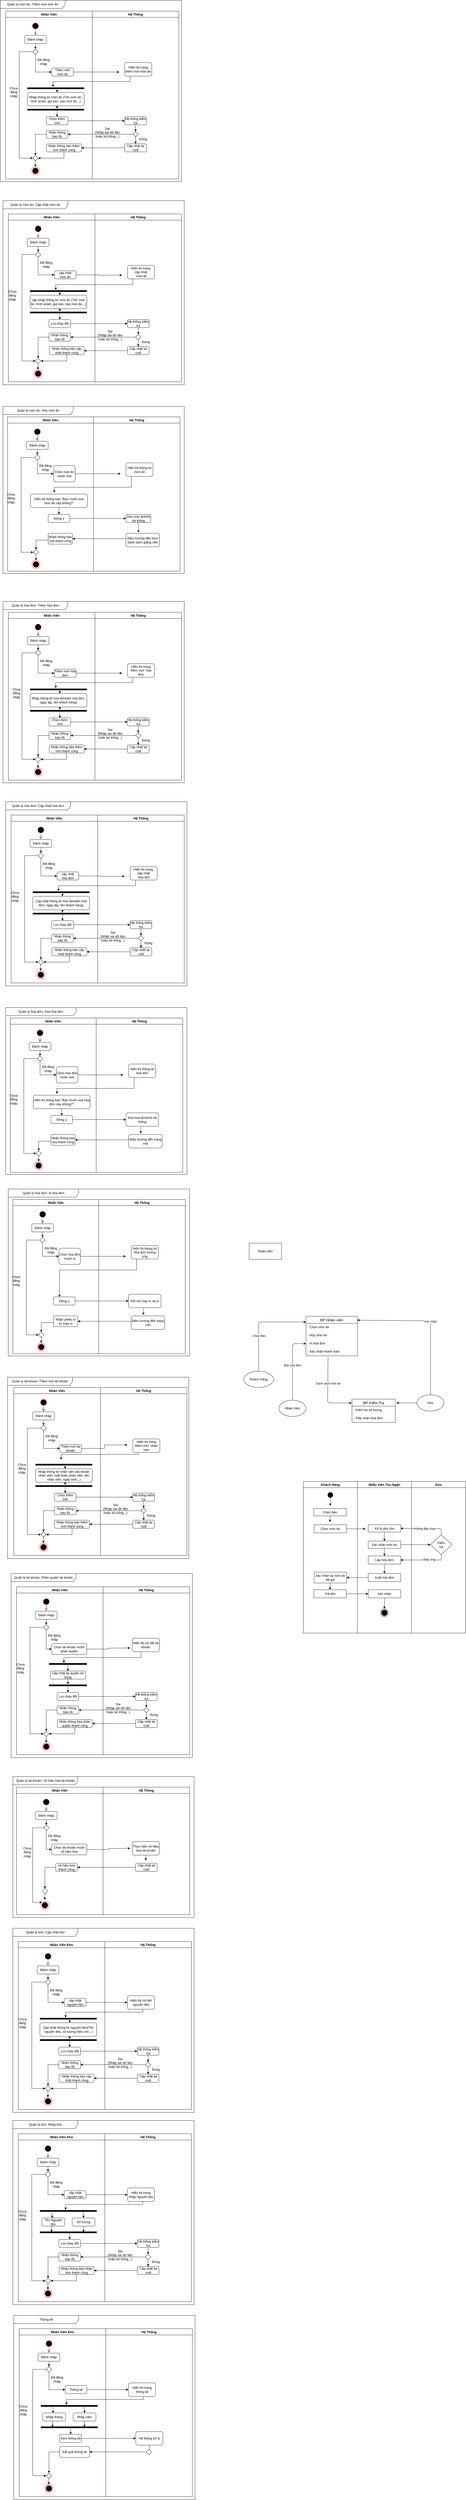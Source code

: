<mxfile version="13.9.9" type="device"><diagram id="5mekuvY-0tOiHRVBiaiX" name="Page-1"><mxGraphModel dx="1278" dy="1716" grid="1" gridSize="10" guides="1" tooltips="1" connect="1" arrows="1" fold="1" page="1" pageScale="1" pageWidth="850" pageHeight="1100" math="0" shadow="0"><root><mxCell id="0"/><mxCell id="1" parent="0"/><mxCell id="GksLVbnANfluOrGrm6Fq-1" value="Quản lý món ăn: Thêm mới món ăn" style="shape=umlFrame;whiteSpace=wrap;html=1;width=240;height=30;" parent="1" vertex="1"><mxGeometry x="280" y="-110" width="670" height="670" as="geometry"/></mxCell><mxCell id="GksLVbnANfluOrGrm6Fq-2" value="Nhân Viên" style="swimlane;" parent="1" vertex="1"><mxGeometry x="300" y="-70" width="320" height="620" as="geometry"/></mxCell><mxCell id="GksLVbnANfluOrGrm6Fq-3" value="" style="ellipse;html=1;shape=startState;fillColor=#000000;strokeColor=#ff0000;" parent="GksLVbnANfluOrGrm6Fq-2" vertex="1"><mxGeometry x="95" y="40" width="30" height="30" as="geometry"/></mxCell><mxCell id="GksLVbnANfluOrGrm6Fq-4" value="" style="edgeStyle=orthogonalEdgeStyle;html=1;verticalAlign=bottom;endArrow=open;endSize=8;entryX=0.497;entryY=-0.061;entryDx=0;entryDy=0;entryPerimeter=0;" parent="GksLVbnANfluOrGrm6Fq-2" target="GksLVbnANfluOrGrm6Fq-5" edge="1"><mxGeometry relative="1" as="geometry"><mxPoint x="110" y="80" as="targetPoint"/><mxPoint x="110" y="70" as="sourcePoint"/></mxGeometry></mxCell><mxCell id="GksLVbnANfluOrGrm6Fq-5" value="Đănh nhập" style="rounded=1;whiteSpace=wrap;html=1;" parent="GksLVbnANfluOrGrm6Fq-2" vertex="1"><mxGeometry x="70" y="90" width="80" height="30" as="geometry"/></mxCell><mxCell id="GksLVbnANfluOrGrm6Fq-6" value="Thêm mới món ăn" style="rounded=1;whiteSpace=wrap;html=1;" parent="GksLVbnANfluOrGrm6Fq-2" vertex="1"><mxGeometry x="170" y="210" width="80" height="30" as="geometry"/></mxCell><mxCell id="GksLVbnANfluOrGrm6Fq-7" value="" style="ellipse;html=1;shape=endState;fillColor=#000000;strokeColor=#ff0000;" parent="GksLVbnANfluOrGrm6Fq-2" vertex="1"><mxGeometry x="95" y="575" width="30" height="30" as="geometry"/></mxCell><mxCell id="GksLVbnANfluOrGrm6Fq-8" value="Đã đăng nhập" style="text;html=1;strokeColor=none;fillColor=none;align=center;verticalAlign=middle;whiteSpace=wrap;rounded=0;" parent="GksLVbnANfluOrGrm6Fq-2" vertex="1"><mxGeometry x="110" y="177" width="60" height="20" as="geometry"/></mxCell><mxCell id="GksLVbnANfluOrGrm6Fq-9" style="edgeStyle=orthogonalEdgeStyle;rounded=0;orthogonalLoop=1;jettySize=auto;html=1;entryX=0;entryY=0.5;entryDx=0;entryDy=0;strokeWidth=1;" parent="GksLVbnANfluOrGrm6Fq-2" source="GksLVbnANfluOrGrm6Fq-10" target="GksLVbnANfluOrGrm6Fq-6" edge="1"><mxGeometry relative="1" as="geometry"><Array as="points"><mxPoint x="110" y="225"/></Array></mxGeometry></mxCell><mxCell id="GksLVbnANfluOrGrm6Fq-10" value="" style="rhombus;whiteSpace=wrap;html=1;" parent="GksLVbnANfluOrGrm6Fq-2" vertex="1"><mxGeometry x="100" y="140" width="20" height="20" as="geometry"/></mxCell><mxCell id="GksLVbnANfluOrGrm6Fq-11" style="edgeStyle=orthogonalEdgeStyle;rounded=0;orthogonalLoop=1;jettySize=auto;html=1;entryX=0.5;entryY=0;entryDx=0;entryDy=0;strokeWidth=1;" parent="GksLVbnANfluOrGrm6Fq-2" source="GksLVbnANfluOrGrm6Fq-5" target="GksLVbnANfluOrGrm6Fq-10" edge="1"><mxGeometry relative="1" as="geometry"/></mxCell><mxCell id="GksLVbnANfluOrGrm6Fq-12" style="edgeStyle=orthogonalEdgeStyle;rounded=0;orthogonalLoop=1;jettySize=auto;html=1;strokeWidth=1;" parent="GksLVbnANfluOrGrm6Fq-2" target="GksLVbnANfluOrGrm6Fq-20" edge="1"><mxGeometry relative="1" as="geometry"><Array as="points"><mxPoint x="50" y="150"/><mxPoint x="50" y="543"/></Array><mxPoint x="100" y="150" as="sourcePoint"/></mxGeometry></mxCell><mxCell id="GksLVbnANfluOrGrm6Fq-13" value="" style="line;strokeWidth=6;fillColor=none;align=left;verticalAlign=middle;spacingTop=-1;spacingLeft=3;spacingRight=3;rotatable=0;labelPosition=right;points=[];portConstraint=eastwest;" parent="GksLVbnANfluOrGrm6Fq-2" vertex="1"><mxGeometry x="80" y="281" width="210" height="8" as="geometry"/></mxCell><mxCell id="GksLVbnANfluOrGrm6Fq-14" value="Nhập thông tin món ăn (Tên món ăn, hình anwh, giá bán, loại món ăn...)" style="rounded=1;whiteSpace=wrap;html=1;" parent="GksLVbnANfluOrGrm6Fq-2" vertex="1"><mxGeometry x="80" y="300" width="210" height="50" as="geometry"/></mxCell><mxCell id="GksLVbnANfluOrGrm6Fq-15" value="" style="line;strokeWidth=6;fillColor=none;align=left;verticalAlign=middle;spacingTop=-1;spacingLeft=3;spacingRight=3;rotatable=0;labelPosition=right;points=[];portConstraint=eastwest;" parent="GksLVbnANfluOrGrm6Fq-2" vertex="1"><mxGeometry x="80" y="360" width="210" height="8" as="geometry"/></mxCell><mxCell id="GksLVbnANfluOrGrm6Fq-16" value="" style="endArrow=classic;html=1;strokeWidth=1;" parent="GksLVbnANfluOrGrm6Fq-2" edge="1"><mxGeometry width="50" height="50" relative="1" as="geometry"><mxPoint x="189.83" y="289" as="sourcePoint"/><mxPoint x="190" y="300" as="targetPoint"/></mxGeometry></mxCell><mxCell id="GksLVbnANfluOrGrm6Fq-17" value="" style="endArrow=classic;html=1;strokeWidth=1;" parent="GksLVbnANfluOrGrm6Fq-2" edge="1"><mxGeometry width="50" height="50" relative="1" as="geometry"><mxPoint x="189.83" y="350" as="sourcePoint"/><mxPoint x="190" y="360" as="targetPoint"/></mxGeometry></mxCell><mxCell id="GksLVbnANfluOrGrm6Fq-18" value="" style="endArrow=classic;html=1;strokeWidth=1;" parent="GksLVbnANfluOrGrm6Fq-2" edge="1"><mxGeometry width="50" height="50" relative="1" as="geometry"><mxPoint x="190" y="368" as="sourcePoint"/><mxPoint x="190" y="390" as="targetPoint"/></mxGeometry></mxCell><mxCell id="GksLVbnANfluOrGrm6Fq-19" value="Chọn thêm mới" style="rounded=1;whiteSpace=wrap;html=1;" parent="GksLVbnANfluOrGrm6Fq-2" vertex="1"><mxGeometry x="150" y="390" width="80" height="30" as="geometry"/></mxCell><mxCell id="GksLVbnANfluOrGrm6Fq-20" value="" style="rhombus;whiteSpace=wrap;html=1;" parent="GksLVbnANfluOrGrm6Fq-2" vertex="1"><mxGeometry x="100" y="533" width="20" height="20" as="geometry"/></mxCell><mxCell id="GksLVbnANfluOrGrm6Fq-21" value="" style="endArrow=classic;html=1;strokeWidth=1;" parent="GksLVbnANfluOrGrm6Fq-2" edge="1"><mxGeometry width="50" height="50" relative="1" as="geometry"><mxPoint x="109.52" y="553" as="sourcePoint"/><mxPoint x="109.52" y="575" as="targetPoint"/></mxGeometry></mxCell><mxCell id="GksLVbnANfluOrGrm6Fq-22" style="edgeStyle=orthogonalEdgeStyle;rounded=0;orthogonalLoop=1;jettySize=auto;html=1;entryX=0.5;entryY=0;entryDx=0;entryDy=0;strokeWidth=1;" parent="GksLVbnANfluOrGrm6Fq-2" source="GksLVbnANfluOrGrm6Fq-23" target="GksLVbnANfluOrGrm6Fq-20" edge="1"><mxGeometry relative="1" as="geometry"><Array as="points"><mxPoint x="110" y="455"/></Array></mxGeometry></mxCell><mxCell id="GksLVbnANfluOrGrm6Fq-23" value="Nhận thông báo lỗi" style="rounded=1;whiteSpace=wrap;html=1;" parent="GksLVbnANfluOrGrm6Fq-2" vertex="1"><mxGeometry x="150" y="440" width="80" height="30" as="geometry"/></mxCell><mxCell id="GksLVbnANfluOrGrm6Fq-24" style="edgeStyle=orthogonalEdgeStyle;rounded=0;orthogonalLoop=1;jettySize=auto;html=1;strokeWidth=1;" parent="GksLVbnANfluOrGrm6Fq-2" source="GksLVbnANfluOrGrm6Fq-25" target="GksLVbnANfluOrGrm6Fq-20" edge="1"><mxGeometry relative="1" as="geometry"><Array as="points"><mxPoint x="216" y="543"/></Array></mxGeometry></mxCell><mxCell id="GksLVbnANfluOrGrm6Fq-25" value="Nhận thông báo thêm mới thành công" style="rounded=1;whiteSpace=wrap;html=1;" parent="GksLVbnANfluOrGrm6Fq-2" vertex="1"><mxGeometry x="151" y="490" width="129" height="30" as="geometry"/></mxCell><mxCell id="GksLVbnANfluOrGrm6Fq-26" value="Chưa đăng nhập" style="text;html=1;strokeColor=none;fillColor=none;align=center;verticalAlign=middle;whiteSpace=wrap;rounded=0;" parent="GksLVbnANfluOrGrm6Fq-2" vertex="1"><mxGeometry x="10" y="289" width="40" height="20" as="geometry"/></mxCell><mxCell id="GksLVbnANfluOrGrm6Fq-27" value="Hệ Thống" style="swimlane;" parent="1" vertex="1"><mxGeometry x="620" y="-70" width="320" height="620" as="geometry"/></mxCell><mxCell id="GksLVbnANfluOrGrm6Fq-28" value="HIển thị trang thêm mới món ăn" style="rounded=1;whiteSpace=wrap;html=1;" parent="GksLVbnANfluOrGrm6Fq-27" vertex="1"><mxGeometry x="120" y="190" width="100" height="50" as="geometry"/></mxCell><mxCell id="GksLVbnANfluOrGrm6Fq-29" style="edgeStyle=orthogonalEdgeStyle;rounded=0;orthogonalLoop=1;jettySize=auto;html=1;entryX=0.5;entryY=0;entryDx=0;entryDy=0;strokeWidth=1;" parent="GksLVbnANfluOrGrm6Fq-27" source="GksLVbnANfluOrGrm6Fq-30" target="GksLVbnANfluOrGrm6Fq-32" edge="1"><mxGeometry relative="1" as="geometry"/></mxCell><mxCell id="GksLVbnANfluOrGrm6Fq-30" value="Hệ thống kiểm tra" style="rounded=1;whiteSpace=wrap;html=1;" parent="GksLVbnANfluOrGrm6Fq-27" vertex="1"><mxGeometry x="120" y="390" width="80" height="30" as="geometry"/></mxCell><mxCell id="GksLVbnANfluOrGrm6Fq-31" style="edgeStyle=orthogonalEdgeStyle;rounded=0;orthogonalLoop=1;jettySize=auto;html=1;entryX=0.5;entryY=0;entryDx=0;entryDy=0;strokeWidth=1;" parent="GksLVbnANfluOrGrm6Fq-27" source="GksLVbnANfluOrGrm6Fq-32" target="GksLVbnANfluOrGrm6Fq-34" edge="1"><mxGeometry relative="1" as="geometry"/></mxCell><mxCell id="GksLVbnANfluOrGrm6Fq-32" value="" style="rhombus;whiteSpace=wrap;html=1;" parent="GksLVbnANfluOrGrm6Fq-27" vertex="1"><mxGeometry x="150" y="445" width="20" height="20" as="geometry"/></mxCell><mxCell id="GksLVbnANfluOrGrm6Fq-33" value="Sai&lt;br&gt;(Nhập sai dữ liệu hoặc bỏ trống...)" style="text;html=1;strokeColor=none;fillColor=none;align=center;verticalAlign=middle;whiteSpace=wrap;rounded=0;" parent="GksLVbnANfluOrGrm6Fq-27" vertex="1"><mxGeometry x="1" y="438" width="110" height="20" as="geometry"/></mxCell><mxCell id="GksLVbnANfluOrGrm6Fq-34" value="Cập nhật lại csdl" style="rounded=1;whiteSpace=wrap;html=1;" parent="GksLVbnANfluOrGrm6Fq-27" vertex="1"><mxGeometry x="120" y="490" width="80" height="30" as="geometry"/></mxCell><mxCell id="GksLVbnANfluOrGrm6Fq-35" value="Đúng" style="text;html=1;strokeColor=none;fillColor=none;align=center;verticalAlign=middle;whiteSpace=wrap;rounded=0;" parent="GksLVbnANfluOrGrm6Fq-27" vertex="1"><mxGeometry x="168" y="463" width="40" height="20" as="geometry"/></mxCell><mxCell id="GksLVbnANfluOrGrm6Fq-36" style="edgeStyle=orthogonalEdgeStyle;rounded=0;orthogonalLoop=1;jettySize=auto;html=1;strokeWidth=1;" parent="1" source="GksLVbnANfluOrGrm6Fq-28" edge="1"><mxGeometry relative="1" as="geometry"><mxPoint x="475.0" y="210" as="targetPoint"/><Array as="points"><mxPoint x="760" y="190"/><mxPoint x="475" y="190"/></Array></mxGeometry></mxCell><mxCell id="GksLVbnANfluOrGrm6Fq-37" style="edgeStyle=orthogonalEdgeStyle;rounded=0;orthogonalLoop=1;jettySize=auto;html=1;entryX=0;entryY=0.5;entryDx=0;entryDy=0;strokeWidth=1;" parent="1" source="GksLVbnANfluOrGrm6Fq-19" target="GksLVbnANfluOrGrm6Fq-30" edge="1"><mxGeometry relative="1" as="geometry"/></mxCell><mxCell id="GksLVbnANfluOrGrm6Fq-38" style="edgeStyle=orthogonalEdgeStyle;rounded=0;orthogonalLoop=1;jettySize=auto;html=1;strokeWidth=1;" parent="1" source="GksLVbnANfluOrGrm6Fq-32" target="GksLVbnANfluOrGrm6Fq-23" edge="1"><mxGeometry relative="1" as="geometry"><mxPoint x="525" y="390" as="targetPoint"/></mxGeometry></mxCell><mxCell id="GksLVbnANfluOrGrm6Fq-39" style="edgeStyle=orthogonalEdgeStyle;rounded=0;orthogonalLoop=1;jettySize=auto;html=1;entryX=1;entryY=0.5;entryDx=0;entryDy=0;strokeWidth=1;" parent="1" source="GksLVbnANfluOrGrm6Fq-34" target="GksLVbnANfluOrGrm6Fq-25" edge="1"><mxGeometry relative="1" as="geometry"/></mxCell><mxCell id="GksLVbnANfluOrGrm6Fq-40" style="edgeStyle=orthogonalEdgeStyle;rounded=0;orthogonalLoop=1;jettySize=auto;html=1;" parent="1" source="GksLVbnANfluOrGrm6Fq-6" edge="1"><mxGeometry relative="1" as="geometry"><mxPoint x="720.0" y="155" as="targetPoint"/></mxGeometry></mxCell><mxCell id="GksLVbnANfluOrGrm6Fq-41" value="Quản lý món ăn: Cập nhật món ăn" style="shape=umlFrame;whiteSpace=wrap;html=1;width=240;height=30;" parent="1" vertex="1"><mxGeometry x="290" y="630" width="670" height="680" as="geometry"/></mxCell><mxCell id="GksLVbnANfluOrGrm6Fq-42" value="Nhân Viên" style="swimlane;" parent="1" vertex="1"><mxGeometry x="310" y="679" width="320" height="620" as="geometry"/></mxCell><mxCell id="GksLVbnANfluOrGrm6Fq-43" value="" style="ellipse;html=1;shape=startState;fillColor=#000000;strokeColor=#ff0000;" parent="GksLVbnANfluOrGrm6Fq-42" vertex="1"><mxGeometry x="95" y="40" width="30" height="30" as="geometry"/></mxCell><mxCell id="GksLVbnANfluOrGrm6Fq-44" value="" style="edgeStyle=orthogonalEdgeStyle;html=1;verticalAlign=bottom;endArrow=open;endSize=8;entryX=0.497;entryY=-0.061;entryDx=0;entryDy=0;entryPerimeter=0;strokeColor=#330000;" parent="GksLVbnANfluOrGrm6Fq-42" target="GksLVbnANfluOrGrm6Fq-45" edge="1"><mxGeometry relative="1" as="geometry"><mxPoint x="110" y="80" as="targetPoint"/><mxPoint x="110" y="70" as="sourcePoint"/></mxGeometry></mxCell><mxCell id="GksLVbnANfluOrGrm6Fq-45" value="Đănh nhập" style="rounded=1;whiteSpace=wrap;html=1;" parent="GksLVbnANfluOrGrm6Fq-42" vertex="1"><mxGeometry x="70" y="90" width="80" height="30" as="geometry"/></mxCell><mxCell id="GksLVbnANfluOrGrm6Fq-46" value="cập nhật&lt;br&gt;món ăn" style="rounded=1;whiteSpace=wrap;html=1;" parent="GksLVbnANfluOrGrm6Fq-42" vertex="1"><mxGeometry x="170" y="210" width="80" height="30" as="geometry"/></mxCell><mxCell id="GksLVbnANfluOrGrm6Fq-47" value="" style="ellipse;html=1;shape=endState;fillColor=#000000;strokeColor=#ff0000;" parent="GksLVbnANfluOrGrm6Fq-42" vertex="1"><mxGeometry x="95" y="575" width="30" height="30" as="geometry"/></mxCell><mxCell id="GksLVbnANfluOrGrm6Fq-48" value="Đã đăng nhập" style="text;html=1;strokeColor=none;fillColor=none;align=center;verticalAlign=middle;whiteSpace=wrap;rounded=0;" parent="GksLVbnANfluOrGrm6Fq-42" vertex="1"><mxGeometry x="110" y="177" width="60" height="20" as="geometry"/></mxCell><mxCell id="GksLVbnANfluOrGrm6Fq-49" style="edgeStyle=orthogonalEdgeStyle;rounded=0;orthogonalLoop=1;jettySize=auto;html=1;entryX=0;entryY=0.5;entryDx=0;entryDy=0;strokeWidth=1;" parent="GksLVbnANfluOrGrm6Fq-42" source="GksLVbnANfluOrGrm6Fq-50" target="GksLVbnANfluOrGrm6Fq-46" edge="1"><mxGeometry relative="1" as="geometry"><Array as="points"><mxPoint x="110" y="225"/></Array></mxGeometry></mxCell><mxCell id="GksLVbnANfluOrGrm6Fq-50" value="" style="rhombus;whiteSpace=wrap;html=1;" parent="GksLVbnANfluOrGrm6Fq-42" vertex="1"><mxGeometry x="100" y="140" width="20" height="20" as="geometry"/></mxCell><mxCell id="GksLVbnANfluOrGrm6Fq-51" style="edgeStyle=orthogonalEdgeStyle;rounded=0;orthogonalLoop=1;jettySize=auto;html=1;entryX=0.5;entryY=0;entryDx=0;entryDy=0;strokeWidth=1;" parent="GksLVbnANfluOrGrm6Fq-42" source="GksLVbnANfluOrGrm6Fq-45" target="GksLVbnANfluOrGrm6Fq-50" edge="1"><mxGeometry relative="1" as="geometry"/></mxCell><mxCell id="GksLVbnANfluOrGrm6Fq-52" style="edgeStyle=orthogonalEdgeStyle;rounded=0;orthogonalLoop=1;jettySize=auto;html=1;strokeWidth=1;" parent="GksLVbnANfluOrGrm6Fq-42" target="GksLVbnANfluOrGrm6Fq-60" edge="1"><mxGeometry relative="1" as="geometry"><Array as="points"><mxPoint x="50" y="150"/><mxPoint x="50" y="543"/></Array><mxPoint x="100" y="150" as="sourcePoint"/></mxGeometry></mxCell><mxCell id="GksLVbnANfluOrGrm6Fq-53" value="" style="line;strokeWidth=6;fillColor=none;align=left;verticalAlign=middle;spacingTop=-1;spacingLeft=3;spacingRight=3;rotatable=0;labelPosition=right;points=[];portConstraint=eastwest;" parent="GksLVbnANfluOrGrm6Fq-42" vertex="1"><mxGeometry x="80" y="281" width="210" height="8" as="geometry"/></mxCell><mxCell id="GksLVbnANfluOrGrm6Fq-54" value="cập nhập thông tin món ăn (Tên món ăn, hình anwh, giá bán, loại món ăn...)" style="rounded=1;whiteSpace=wrap;html=1;" parent="GksLVbnANfluOrGrm6Fq-42" vertex="1"><mxGeometry x="80" y="300" width="210" height="50" as="geometry"/></mxCell><mxCell id="GksLVbnANfluOrGrm6Fq-55" value="" style="line;strokeWidth=6;fillColor=none;align=left;verticalAlign=middle;spacingTop=-1;spacingLeft=3;spacingRight=3;rotatable=0;labelPosition=right;points=[];portConstraint=eastwest;" parent="GksLVbnANfluOrGrm6Fq-42" vertex="1"><mxGeometry x="80" y="360" width="210" height="8" as="geometry"/></mxCell><mxCell id="GksLVbnANfluOrGrm6Fq-56" value="" style="endArrow=classic;html=1;strokeWidth=1;" parent="GksLVbnANfluOrGrm6Fq-42" edge="1"><mxGeometry width="50" height="50" relative="1" as="geometry"><mxPoint x="189.83" y="289" as="sourcePoint"/><mxPoint x="190" y="300" as="targetPoint"/></mxGeometry></mxCell><mxCell id="GksLVbnANfluOrGrm6Fq-57" value="" style="endArrow=classic;html=1;strokeWidth=1;" parent="GksLVbnANfluOrGrm6Fq-42" edge="1"><mxGeometry width="50" height="50" relative="1" as="geometry"><mxPoint x="189.83" y="350" as="sourcePoint"/><mxPoint x="190" y="360" as="targetPoint"/></mxGeometry></mxCell><mxCell id="GksLVbnANfluOrGrm6Fq-58" value="" style="endArrow=classic;html=1;strokeWidth=1;" parent="GksLVbnANfluOrGrm6Fq-42" edge="1"><mxGeometry width="50" height="50" relative="1" as="geometry"><mxPoint x="190" y="368" as="sourcePoint"/><mxPoint x="190" y="390" as="targetPoint"/></mxGeometry></mxCell><mxCell id="GksLVbnANfluOrGrm6Fq-59" value="Lưu thay đổi" style="rounded=1;whiteSpace=wrap;html=1;" parent="GksLVbnANfluOrGrm6Fq-42" vertex="1"><mxGeometry x="150" y="390" width="80" height="30" as="geometry"/></mxCell><mxCell id="GksLVbnANfluOrGrm6Fq-60" value="" style="rhombus;whiteSpace=wrap;html=1;" parent="GksLVbnANfluOrGrm6Fq-42" vertex="1"><mxGeometry x="100" y="533" width="20" height="20" as="geometry"/></mxCell><mxCell id="GksLVbnANfluOrGrm6Fq-61" value="" style="endArrow=classic;html=1;strokeWidth=1;" parent="GksLVbnANfluOrGrm6Fq-42" edge="1"><mxGeometry width="50" height="50" relative="1" as="geometry"><mxPoint x="109.52" y="553" as="sourcePoint"/><mxPoint x="109.52" y="575" as="targetPoint"/></mxGeometry></mxCell><mxCell id="GksLVbnANfluOrGrm6Fq-62" style="edgeStyle=orthogonalEdgeStyle;rounded=0;orthogonalLoop=1;jettySize=auto;html=1;entryX=0.5;entryY=0;entryDx=0;entryDy=0;strokeWidth=1;" parent="GksLVbnANfluOrGrm6Fq-42" source="GksLVbnANfluOrGrm6Fq-63" target="GksLVbnANfluOrGrm6Fq-60" edge="1"><mxGeometry relative="1" as="geometry"><Array as="points"><mxPoint x="110" y="455"/></Array></mxGeometry></mxCell><mxCell id="GksLVbnANfluOrGrm6Fq-63" value="Nhận thông báo lỗi" style="rounded=1;whiteSpace=wrap;html=1;" parent="GksLVbnANfluOrGrm6Fq-42" vertex="1"><mxGeometry x="150" y="440" width="80" height="30" as="geometry"/></mxCell><mxCell id="GksLVbnANfluOrGrm6Fq-64" style="edgeStyle=orthogonalEdgeStyle;rounded=0;orthogonalLoop=1;jettySize=auto;html=1;strokeWidth=1;" parent="GksLVbnANfluOrGrm6Fq-42" source="GksLVbnANfluOrGrm6Fq-65" target="GksLVbnANfluOrGrm6Fq-60" edge="1"><mxGeometry relative="1" as="geometry"><Array as="points"><mxPoint x="216" y="543"/></Array></mxGeometry></mxCell><mxCell id="GksLVbnANfluOrGrm6Fq-65" value="Nhận thông báo cập nhật thành công" style="rounded=1;whiteSpace=wrap;html=1;" parent="GksLVbnANfluOrGrm6Fq-42" vertex="1"><mxGeometry x="151" y="490" width="129" height="30" as="geometry"/></mxCell><mxCell id="GksLVbnANfluOrGrm6Fq-66" value="Hệ Thống" style="swimlane;" parent="1" vertex="1"><mxGeometry x="630" y="679" width="320" height="620" as="geometry"/></mxCell><mxCell id="GksLVbnANfluOrGrm6Fq-67" value="HIển thị trang&amp;nbsp;&lt;br&gt;cập nhật&lt;br&gt;&amp;nbsp;món ăn" style="rounded=1;whiteSpace=wrap;html=1;" parent="GksLVbnANfluOrGrm6Fq-66" vertex="1"><mxGeometry x="120" y="190" width="100" height="50" as="geometry"/></mxCell><mxCell id="GksLVbnANfluOrGrm6Fq-68" style="edgeStyle=orthogonalEdgeStyle;rounded=0;orthogonalLoop=1;jettySize=auto;html=1;entryX=0.5;entryY=0;entryDx=0;entryDy=0;strokeWidth=1;" parent="GksLVbnANfluOrGrm6Fq-66" source="GksLVbnANfluOrGrm6Fq-69" target="GksLVbnANfluOrGrm6Fq-71" edge="1"><mxGeometry relative="1" as="geometry"/></mxCell><mxCell id="GksLVbnANfluOrGrm6Fq-69" value="Hệ thống kiểm tra" style="rounded=1;whiteSpace=wrap;html=1;" parent="GksLVbnANfluOrGrm6Fq-66" vertex="1"><mxGeometry x="120" y="390" width="80" height="30" as="geometry"/></mxCell><mxCell id="GksLVbnANfluOrGrm6Fq-70" style="edgeStyle=orthogonalEdgeStyle;rounded=0;orthogonalLoop=1;jettySize=auto;html=1;entryX=0.5;entryY=0;entryDx=0;entryDy=0;strokeWidth=1;" parent="GksLVbnANfluOrGrm6Fq-66" source="GksLVbnANfluOrGrm6Fq-71" target="GksLVbnANfluOrGrm6Fq-73" edge="1"><mxGeometry relative="1" as="geometry"/></mxCell><mxCell id="GksLVbnANfluOrGrm6Fq-71" value="" style="rhombus;whiteSpace=wrap;html=1;" parent="GksLVbnANfluOrGrm6Fq-66" vertex="1"><mxGeometry x="150" y="445" width="20" height="20" as="geometry"/></mxCell><mxCell id="GksLVbnANfluOrGrm6Fq-72" value="Sai&lt;br&gt;(Nhập sai dữ liệu hoặc bỏ trống...)" style="text;html=1;strokeColor=none;fillColor=none;align=center;verticalAlign=middle;whiteSpace=wrap;rounded=0;" parent="GksLVbnANfluOrGrm6Fq-66" vertex="1"><mxGeometry x="1" y="438" width="110" height="20" as="geometry"/></mxCell><mxCell id="GksLVbnANfluOrGrm6Fq-73" value="Cập nhật lại csdl" style="rounded=1;whiteSpace=wrap;html=1;" parent="GksLVbnANfluOrGrm6Fq-66" vertex="1"><mxGeometry x="120" y="490" width="80" height="30" as="geometry"/></mxCell><mxCell id="GksLVbnANfluOrGrm6Fq-74" value="Đúng" style="text;html=1;strokeColor=none;fillColor=none;align=center;verticalAlign=middle;whiteSpace=wrap;rounded=0;" parent="GksLVbnANfluOrGrm6Fq-66" vertex="1"><mxGeometry x="168" y="463" width="40" height="20" as="geometry"/></mxCell><mxCell id="GksLVbnANfluOrGrm6Fq-75" value="Chưa đăng nhập" style="text;html=1;strokeColor=none;fillColor=none;align=center;verticalAlign=middle;whiteSpace=wrap;rounded=0;" parent="1" vertex="1"><mxGeometry x="305" y="970" width="40" height="20" as="geometry"/></mxCell><mxCell id="GksLVbnANfluOrGrm6Fq-76" style="edgeStyle=orthogonalEdgeStyle;rounded=0;orthogonalLoop=1;jettySize=auto;html=1;strokeWidth=1;" parent="1" source="GksLVbnANfluOrGrm6Fq-67" edge="1"><mxGeometry relative="1" as="geometry"><mxPoint x="485.0" y="960" as="targetPoint"/><Array as="points"><mxPoint x="770" y="940"/><mxPoint x="485" y="940"/></Array></mxGeometry></mxCell><mxCell id="GksLVbnANfluOrGrm6Fq-77" style="edgeStyle=orthogonalEdgeStyle;rounded=0;orthogonalLoop=1;jettySize=auto;html=1;entryX=0;entryY=0.5;entryDx=0;entryDy=0;strokeWidth=1;" parent="1" source="GksLVbnANfluOrGrm6Fq-59" target="GksLVbnANfluOrGrm6Fq-69" edge="1"><mxGeometry relative="1" as="geometry"/></mxCell><mxCell id="GksLVbnANfluOrGrm6Fq-78" style="edgeStyle=orthogonalEdgeStyle;rounded=0;orthogonalLoop=1;jettySize=auto;html=1;strokeWidth=1;" parent="1" source="GksLVbnANfluOrGrm6Fq-71" target="GksLVbnANfluOrGrm6Fq-63" edge="1"><mxGeometry relative="1" as="geometry"><mxPoint x="535" y="1140" as="targetPoint"/></mxGeometry></mxCell><mxCell id="GksLVbnANfluOrGrm6Fq-79" style="edgeStyle=orthogonalEdgeStyle;rounded=0;orthogonalLoop=1;jettySize=auto;html=1;entryX=1;entryY=0.5;entryDx=0;entryDy=0;strokeWidth=1;" parent="1" source="GksLVbnANfluOrGrm6Fq-73" target="GksLVbnANfluOrGrm6Fq-65" edge="1"><mxGeometry relative="1" as="geometry"/></mxCell><mxCell id="GksLVbnANfluOrGrm6Fq-80" style="edgeStyle=orthogonalEdgeStyle;rounded=0;orthogonalLoop=1;jettySize=auto;html=1;" parent="1" source="GksLVbnANfluOrGrm6Fq-46" edge="1"><mxGeometry relative="1" as="geometry"><mxPoint x="730.0" y="905" as="targetPoint"/></mxGeometry></mxCell><mxCell id="GksLVbnANfluOrGrm6Fq-81" value="Quản lý món ăn: Xóa món ăn" style="shape=umlFrame;whiteSpace=wrap;html=1;width=260;height=30;" parent="1" vertex="1"><mxGeometry x="290" y="1390" width="670" height="616.5" as="geometry"/></mxCell><mxCell id="GksLVbnANfluOrGrm6Fq-82" value="Nhân Viên" style="swimlane;" parent="1" vertex="1"><mxGeometry x="307" y="1428.5" width="317.5" height="570" as="geometry"/></mxCell><mxCell id="GksLVbnANfluOrGrm6Fq-83" value="" style="ellipse;html=1;shape=startState;fillColor=#000000;strokeColor=#ff0000;" parent="GksLVbnANfluOrGrm6Fq-82" vertex="1"><mxGeometry x="95" y="40" width="30" height="30" as="geometry"/></mxCell><mxCell id="GksLVbnANfluOrGrm6Fq-84" value="" style="edgeStyle=orthogonalEdgeStyle;html=1;verticalAlign=bottom;endArrow=open;endSize=8;entryX=0.497;entryY=-0.061;entryDx=0;entryDy=0;entryPerimeter=0;" parent="GksLVbnANfluOrGrm6Fq-82" target="GksLVbnANfluOrGrm6Fq-85" edge="1"><mxGeometry relative="1" as="geometry"><mxPoint x="110" y="80" as="targetPoint"/><mxPoint x="110" y="70" as="sourcePoint"/></mxGeometry></mxCell><mxCell id="GksLVbnANfluOrGrm6Fq-85" value="Đănh nhập" style="rounded=1;whiteSpace=wrap;html=1;" parent="GksLVbnANfluOrGrm6Fq-82" vertex="1"><mxGeometry x="70" y="90" width="80" height="30" as="geometry"/></mxCell><mxCell id="GksLVbnANfluOrGrm6Fq-86" value="Chọn món ăn muốn xóa" style="rounded=1;whiteSpace=wrap;html=1;" parent="GksLVbnANfluOrGrm6Fq-82" vertex="1"><mxGeometry x="170" y="180" width="80" height="60" as="geometry"/></mxCell><mxCell id="GksLVbnANfluOrGrm6Fq-87" value="" style="ellipse;html=1;shape=endState;fillColor=#000000;strokeColor=#ff0000;" parent="GksLVbnANfluOrGrm6Fq-82" vertex="1"><mxGeometry x="90" y="530" width="30" height="30" as="geometry"/></mxCell><mxCell id="GksLVbnANfluOrGrm6Fq-88" value="Đã đăng nhập" style="text;html=1;strokeColor=none;fillColor=none;align=center;verticalAlign=middle;whiteSpace=wrap;rounded=0;" parent="GksLVbnANfluOrGrm6Fq-82" vertex="1"><mxGeometry x="110" y="177" width="60" height="20" as="geometry"/></mxCell><mxCell id="GksLVbnANfluOrGrm6Fq-89" style="edgeStyle=orthogonalEdgeStyle;rounded=0;orthogonalLoop=1;jettySize=auto;html=1;entryX=0;entryY=0.5;entryDx=0;entryDy=0;strokeWidth=1;" parent="GksLVbnANfluOrGrm6Fq-82" source="GksLVbnANfluOrGrm6Fq-90" target="GksLVbnANfluOrGrm6Fq-86" edge="1"><mxGeometry relative="1" as="geometry"><Array as="points"><mxPoint x="110" y="210"/></Array></mxGeometry></mxCell><mxCell id="GksLVbnANfluOrGrm6Fq-90" value="" style="rhombus;whiteSpace=wrap;html=1;" parent="GksLVbnANfluOrGrm6Fq-82" vertex="1"><mxGeometry x="100" y="140" width="20" height="20" as="geometry"/></mxCell><mxCell id="GksLVbnANfluOrGrm6Fq-91" style="edgeStyle=orthogonalEdgeStyle;rounded=0;orthogonalLoop=1;jettySize=auto;html=1;entryX=0.5;entryY=0;entryDx=0;entryDy=0;strokeWidth=1;" parent="GksLVbnANfluOrGrm6Fq-82" source="GksLVbnANfluOrGrm6Fq-85" target="GksLVbnANfluOrGrm6Fq-90" edge="1"><mxGeometry relative="1" as="geometry"/></mxCell><mxCell id="GksLVbnANfluOrGrm6Fq-92" style="edgeStyle=orthogonalEdgeStyle;rounded=0;orthogonalLoop=1;jettySize=auto;html=1;strokeWidth=1;" parent="GksLVbnANfluOrGrm6Fq-82" target="GksLVbnANfluOrGrm6Fq-97" edge="1"><mxGeometry relative="1" as="geometry"><Array as="points"><mxPoint x="50" y="150"/><mxPoint x="50" y="500"/></Array><mxPoint x="100" y="150" as="sourcePoint"/></mxGeometry></mxCell><mxCell id="GksLVbnANfluOrGrm6Fq-93" style="edgeStyle=orthogonalEdgeStyle;rounded=0;orthogonalLoop=1;jettySize=auto;html=1;" parent="GksLVbnANfluOrGrm6Fq-82" source="GksLVbnANfluOrGrm6Fq-94" target="GksLVbnANfluOrGrm6Fq-95" edge="1"><mxGeometry relative="1" as="geometry"/></mxCell><mxCell id="GksLVbnANfluOrGrm6Fq-94" value="Hiển thị thông báo &quot;Bạn muốn xóa món ăn này không?&quot;" style="rounded=1;whiteSpace=wrap;html=1;" parent="GksLVbnANfluOrGrm6Fq-82" vertex="1"><mxGeometry x="85" y="285" width="210" height="50" as="geometry"/></mxCell><mxCell id="GksLVbnANfluOrGrm6Fq-95" value="Đồng ý" style="rounded=1;whiteSpace=wrap;html=1;" parent="GksLVbnANfluOrGrm6Fq-82" vertex="1"><mxGeometry x="150" y="360" width="80" height="30" as="geometry"/></mxCell><mxCell id="GksLVbnANfluOrGrm6Fq-96" style="edgeStyle=orthogonalEdgeStyle;rounded=0;orthogonalLoop=1;jettySize=auto;html=1;entryX=0.5;entryY=0;entryDx=0;entryDy=0;" parent="GksLVbnANfluOrGrm6Fq-82" source="GksLVbnANfluOrGrm6Fq-97" target="GksLVbnANfluOrGrm6Fq-87" edge="1"><mxGeometry relative="1" as="geometry"/></mxCell><mxCell id="GksLVbnANfluOrGrm6Fq-97" value="" style="rhombus;whiteSpace=wrap;html=1;" parent="GksLVbnANfluOrGrm6Fq-82" vertex="1"><mxGeometry x="95" y="490" width="20" height="20" as="geometry"/></mxCell><mxCell id="GksLVbnANfluOrGrm6Fq-98" style="edgeStyle=orthogonalEdgeStyle;rounded=0;orthogonalLoop=1;jettySize=auto;html=1;entryX=0.5;entryY=0;entryDx=0;entryDy=0;strokeWidth=1;" parent="GksLVbnANfluOrGrm6Fq-82" source="GksLVbnANfluOrGrm6Fq-99" target="GksLVbnANfluOrGrm6Fq-97" edge="1"><mxGeometry relative="1" as="geometry"><Array as="points"><mxPoint x="105" y="455"/></Array></mxGeometry></mxCell><mxCell id="GksLVbnANfluOrGrm6Fq-99" value="Nhận thông báo xóa thành công" style="rounded=1;whiteSpace=wrap;html=1;" parent="GksLVbnANfluOrGrm6Fq-82" vertex="1"><mxGeometry x="150" y="430" width="90" height="40" as="geometry"/></mxCell><mxCell id="GksLVbnANfluOrGrm6Fq-100" value="Hệ Thống" style="swimlane;" parent="1" vertex="1"><mxGeometry x="624.5" y="1428.5" width="320" height="570" as="geometry"/></mxCell><mxCell id="GksLVbnANfluOrGrm6Fq-101" value="Hiển thị thông tin món ăn" style="rounded=1;whiteSpace=wrap;html=1;" parent="GksLVbnANfluOrGrm6Fq-100" vertex="1"><mxGeometry x="120" y="170" width="100" height="50" as="geometry"/></mxCell><mxCell id="GksLVbnANfluOrGrm6Fq-102" style="edgeStyle=orthogonalEdgeStyle;rounded=0;orthogonalLoop=1;jettySize=auto;html=1;entryX=0.376;entryY=-0.052;entryDx=0;entryDy=0;entryPerimeter=0;" parent="GksLVbnANfluOrGrm6Fq-100" source="GksLVbnANfluOrGrm6Fq-103" target="GksLVbnANfluOrGrm6Fq-104" edge="1"><mxGeometry relative="1" as="geometry"/></mxCell><mxCell id="GksLVbnANfluOrGrm6Fq-103" value="Xóa món ănkhỏi hệ thống" style="rounded=1;whiteSpace=wrap;html=1;" parent="GksLVbnANfluOrGrm6Fq-100" vertex="1"><mxGeometry x="120" y="360" width="92" height="30" as="geometry"/></mxCell><mxCell id="GksLVbnANfluOrGrm6Fq-104" value="Điều hướng đến form danh sách giảng viên" style="rounded=1;whiteSpace=wrap;html=1;" parent="GksLVbnANfluOrGrm6Fq-100" vertex="1"><mxGeometry x="120" y="430" width="124" height="50" as="geometry"/></mxCell><mxCell id="GksLVbnANfluOrGrm6Fq-105" value="Chưa đăng nhập" style="text;html=1;strokeColor=none;fillColor=none;align=center;verticalAlign=middle;whiteSpace=wrap;rounded=0;" parent="1" vertex="1"><mxGeometry x="299.5" y="1718.5" width="40" height="20" as="geometry"/></mxCell><mxCell id="GksLVbnANfluOrGrm6Fq-106" style="edgeStyle=orthogonalEdgeStyle;rounded=0;orthogonalLoop=1;jettySize=auto;html=1;strokeWidth=1;" parent="1" source="GksLVbnANfluOrGrm6Fq-101" edge="1"><mxGeometry relative="1" as="geometry"><mxPoint x="479.5" y="1708.5" as="targetPoint"/><Array as="points"><mxPoint x="764.5" y="1688.5"/><mxPoint x="479.5" y="1688.5"/></Array></mxGeometry></mxCell><mxCell id="GksLVbnANfluOrGrm6Fq-107" style="edgeStyle=orthogonalEdgeStyle;rounded=0;orthogonalLoop=1;jettySize=auto;html=1;entryX=0;entryY=0.5;entryDx=0;entryDy=0;strokeWidth=1;" parent="1" source="GksLVbnANfluOrGrm6Fq-95" target="GksLVbnANfluOrGrm6Fq-103" edge="1"><mxGeometry relative="1" as="geometry"/></mxCell><mxCell id="GksLVbnANfluOrGrm6Fq-108" style="edgeStyle=orthogonalEdgeStyle;rounded=0;orthogonalLoop=1;jettySize=auto;html=1;entryX=1;entryY=0.5;entryDx=0;entryDy=0;strokeWidth=1;" parent="1" source="GksLVbnANfluOrGrm6Fq-104" target="GksLVbnANfluOrGrm6Fq-99" edge="1"><mxGeometry relative="1" as="geometry"><mxPoint x="569.5" y="1933.5" as="targetPoint"/><Array as="points"><mxPoint x="664.5" y="1878.5"/><mxPoint x="664.5" y="1878.5"/></Array></mxGeometry></mxCell><mxCell id="GksLVbnANfluOrGrm6Fq-109" style="edgeStyle=orthogonalEdgeStyle;rounded=0;orthogonalLoop=1;jettySize=auto;html=1;" parent="1" source="GksLVbnANfluOrGrm6Fq-86" edge="1"><mxGeometry relative="1" as="geometry"><mxPoint x="724.5" y="1638.5" as="targetPoint"/><Array as="points"><mxPoint x="724.5" y="1638.5"/></Array></mxGeometry></mxCell><mxCell id="GksLVbnANfluOrGrm6Fq-110" value="Quản lý hóa đơn: Thêm hóa đơn" style="shape=umlFrame;whiteSpace=wrap;html=1;width=240;height=30;" parent="1" vertex="1"><mxGeometry x="290" y="2110" width="670" height="670" as="geometry"/></mxCell><mxCell id="GksLVbnANfluOrGrm6Fq-111" value="Nhân Viên" style="swimlane;" parent="1" vertex="1"><mxGeometry x="310" y="2150" width="320" height="620" as="geometry"/></mxCell><mxCell id="GksLVbnANfluOrGrm6Fq-112" value="" style="ellipse;html=1;shape=startState;fillColor=#000000;strokeColor=#ff0000;" parent="GksLVbnANfluOrGrm6Fq-111" vertex="1"><mxGeometry x="95" y="40" width="30" height="30" as="geometry"/></mxCell><mxCell id="GksLVbnANfluOrGrm6Fq-113" value="" style="edgeStyle=orthogonalEdgeStyle;html=1;verticalAlign=bottom;endArrow=open;endSize=8;entryX=0.497;entryY=-0.061;entryDx=0;entryDy=0;entryPerimeter=0;" parent="GksLVbnANfluOrGrm6Fq-111" target="GksLVbnANfluOrGrm6Fq-114" edge="1"><mxGeometry relative="1" as="geometry"><mxPoint x="110" y="80" as="targetPoint"/><mxPoint x="110" y="70" as="sourcePoint"/></mxGeometry></mxCell><mxCell id="GksLVbnANfluOrGrm6Fq-114" value="Đănh nhập" style="rounded=1;whiteSpace=wrap;html=1;" parent="GksLVbnANfluOrGrm6Fq-111" vertex="1"><mxGeometry x="70" y="90" width="80" height="30" as="geometry"/></mxCell><mxCell id="GksLVbnANfluOrGrm6Fq-115" value="Thêm mới hóa đơn" style="rounded=1;whiteSpace=wrap;html=1;" parent="GksLVbnANfluOrGrm6Fq-111" vertex="1"><mxGeometry x="170" y="210" width="80" height="30" as="geometry"/></mxCell><mxCell id="GksLVbnANfluOrGrm6Fq-116" value="" style="ellipse;html=1;shape=endState;fillColor=#000000;strokeColor=#ff0000;" parent="GksLVbnANfluOrGrm6Fq-111" vertex="1"><mxGeometry x="95" y="575" width="30" height="30" as="geometry"/></mxCell><mxCell id="GksLVbnANfluOrGrm6Fq-117" value="Đã đăng nhập" style="text;html=1;strokeColor=none;fillColor=none;align=center;verticalAlign=middle;whiteSpace=wrap;rounded=0;" parent="GksLVbnANfluOrGrm6Fq-111" vertex="1"><mxGeometry x="110" y="177" width="60" height="20" as="geometry"/></mxCell><mxCell id="GksLVbnANfluOrGrm6Fq-118" style="edgeStyle=orthogonalEdgeStyle;rounded=0;orthogonalLoop=1;jettySize=auto;html=1;entryX=0;entryY=0.5;entryDx=0;entryDy=0;strokeWidth=1;" parent="GksLVbnANfluOrGrm6Fq-111" source="GksLVbnANfluOrGrm6Fq-119" target="GksLVbnANfluOrGrm6Fq-115" edge="1"><mxGeometry relative="1" as="geometry"><Array as="points"><mxPoint x="110" y="225"/></Array></mxGeometry></mxCell><mxCell id="GksLVbnANfluOrGrm6Fq-119" value="" style="rhombus;whiteSpace=wrap;html=1;" parent="GksLVbnANfluOrGrm6Fq-111" vertex="1"><mxGeometry x="100" y="140" width="20" height="20" as="geometry"/></mxCell><mxCell id="GksLVbnANfluOrGrm6Fq-120" style="edgeStyle=orthogonalEdgeStyle;rounded=0;orthogonalLoop=1;jettySize=auto;html=1;entryX=0.5;entryY=0;entryDx=0;entryDy=0;strokeWidth=1;" parent="GksLVbnANfluOrGrm6Fq-111" source="GksLVbnANfluOrGrm6Fq-114" target="GksLVbnANfluOrGrm6Fq-119" edge="1"><mxGeometry relative="1" as="geometry"/></mxCell><mxCell id="GksLVbnANfluOrGrm6Fq-121" style="edgeStyle=orthogonalEdgeStyle;rounded=0;orthogonalLoop=1;jettySize=auto;html=1;strokeWidth=1;" parent="GksLVbnANfluOrGrm6Fq-111" target="GksLVbnANfluOrGrm6Fq-129" edge="1"><mxGeometry relative="1" as="geometry"><Array as="points"><mxPoint x="50" y="150"/><mxPoint x="50" y="543"/></Array><mxPoint x="100" y="150" as="sourcePoint"/></mxGeometry></mxCell><mxCell id="GksLVbnANfluOrGrm6Fq-122" value="" style="line;strokeWidth=6;fillColor=none;align=left;verticalAlign=middle;spacingTop=-1;spacingLeft=3;spacingRight=3;rotatable=0;labelPosition=right;points=[];portConstraint=eastwest;" parent="GksLVbnANfluOrGrm6Fq-111" vertex="1"><mxGeometry x="80" y="281" width="210" height="8" as="geometry"/></mxCell><mxCell id="GksLVbnANfluOrGrm6Fq-123" value="Nhập thông tin hóa đơn(tên hóa đơn, ngày lập, tên khách hàng)" style="rounded=1;whiteSpace=wrap;html=1;" parent="GksLVbnANfluOrGrm6Fq-111" vertex="1"><mxGeometry x="80" y="300" width="210" height="50" as="geometry"/></mxCell><mxCell id="GksLVbnANfluOrGrm6Fq-124" value="" style="line;strokeWidth=6;fillColor=none;align=left;verticalAlign=middle;spacingTop=-1;spacingLeft=3;spacingRight=3;rotatable=0;labelPosition=right;points=[];portConstraint=eastwest;" parent="GksLVbnANfluOrGrm6Fq-111" vertex="1"><mxGeometry x="80" y="360" width="210" height="8" as="geometry"/></mxCell><mxCell id="GksLVbnANfluOrGrm6Fq-125" value="" style="endArrow=classic;html=1;strokeWidth=1;" parent="GksLVbnANfluOrGrm6Fq-111" edge="1"><mxGeometry width="50" height="50" relative="1" as="geometry"><mxPoint x="189.83" y="289" as="sourcePoint"/><mxPoint x="190" y="300" as="targetPoint"/></mxGeometry></mxCell><mxCell id="GksLVbnANfluOrGrm6Fq-126" value="" style="endArrow=classic;html=1;strokeWidth=1;" parent="GksLVbnANfluOrGrm6Fq-111" edge="1"><mxGeometry width="50" height="50" relative="1" as="geometry"><mxPoint x="189.83" y="350" as="sourcePoint"/><mxPoint x="190" y="360" as="targetPoint"/></mxGeometry></mxCell><mxCell id="GksLVbnANfluOrGrm6Fq-127" value="" style="endArrow=classic;html=1;strokeWidth=1;" parent="GksLVbnANfluOrGrm6Fq-111" edge="1"><mxGeometry width="50" height="50" relative="1" as="geometry"><mxPoint x="190" y="368" as="sourcePoint"/><mxPoint x="190" y="390" as="targetPoint"/></mxGeometry></mxCell><mxCell id="GksLVbnANfluOrGrm6Fq-128" value="Chọn thêm mới" style="rounded=1;whiteSpace=wrap;html=1;" parent="GksLVbnANfluOrGrm6Fq-111" vertex="1"><mxGeometry x="150" y="390" width="80" height="30" as="geometry"/></mxCell><mxCell id="GksLVbnANfluOrGrm6Fq-129" value="" style="rhombus;whiteSpace=wrap;html=1;" parent="GksLVbnANfluOrGrm6Fq-111" vertex="1"><mxGeometry x="100" y="533" width="20" height="20" as="geometry"/></mxCell><mxCell id="GksLVbnANfluOrGrm6Fq-130" value="" style="endArrow=classic;html=1;strokeWidth=1;" parent="GksLVbnANfluOrGrm6Fq-111" edge="1"><mxGeometry width="50" height="50" relative="1" as="geometry"><mxPoint x="109.52" y="553" as="sourcePoint"/><mxPoint x="109.52" y="575" as="targetPoint"/></mxGeometry></mxCell><mxCell id="GksLVbnANfluOrGrm6Fq-131" style="edgeStyle=orthogonalEdgeStyle;rounded=0;orthogonalLoop=1;jettySize=auto;html=1;entryX=0.5;entryY=0;entryDx=0;entryDy=0;strokeWidth=1;" parent="GksLVbnANfluOrGrm6Fq-111" source="GksLVbnANfluOrGrm6Fq-132" target="GksLVbnANfluOrGrm6Fq-129" edge="1"><mxGeometry relative="1" as="geometry"><Array as="points"><mxPoint x="110" y="455"/></Array></mxGeometry></mxCell><mxCell id="GksLVbnANfluOrGrm6Fq-132" value="Nhận thông báo lỗi" style="rounded=1;whiteSpace=wrap;html=1;" parent="GksLVbnANfluOrGrm6Fq-111" vertex="1"><mxGeometry x="150" y="440" width="80" height="30" as="geometry"/></mxCell><mxCell id="GksLVbnANfluOrGrm6Fq-133" style="edgeStyle=orthogonalEdgeStyle;rounded=0;orthogonalLoop=1;jettySize=auto;html=1;strokeWidth=1;" parent="GksLVbnANfluOrGrm6Fq-111" source="GksLVbnANfluOrGrm6Fq-134" target="GksLVbnANfluOrGrm6Fq-129" edge="1"><mxGeometry relative="1" as="geometry"><Array as="points"><mxPoint x="216" y="543"/></Array></mxGeometry></mxCell><mxCell id="GksLVbnANfluOrGrm6Fq-134" value="Nhận thông báo thêm mới thành công" style="rounded=1;whiteSpace=wrap;html=1;" parent="GksLVbnANfluOrGrm6Fq-111" vertex="1"><mxGeometry x="151" y="490" width="129" height="30" as="geometry"/></mxCell><mxCell id="GksLVbnANfluOrGrm6Fq-135" value="Chưa đăng nhập" style="text;html=1;strokeColor=none;fillColor=none;align=center;verticalAlign=middle;whiteSpace=wrap;rounded=0;" parent="GksLVbnANfluOrGrm6Fq-111" vertex="1"><mxGeometry x="10" y="289" width="40" height="20" as="geometry"/></mxCell><mxCell id="GksLVbnANfluOrGrm6Fq-136" value="Hệ Thống" style="swimlane;" parent="1" vertex="1"><mxGeometry x="630" y="2150" width="320" height="620" as="geometry"/></mxCell><mxCell id="GksLVbnANfluOrGrm6Fq-137" value="Hiển thị trang thêm mới&amp;nbsp; hóa đơn" style="rounded=1;whiteSpace=wrap;html=1;" parent="GksLVbnANfluOrGrm6Fq-136" vertex="1"><mxGeometry x="120" y="190" width="100" height="50" as="geometry"/></mxCell><mxCell id="GksLVbnANfluOrGrm6Fq-138" style="edgeStyle=orthogonalEdgeStyle;rounded=0;orthogonalLoop=1;jettySize=auto;html=1;entryX=0.5;entryY=0;entryDx=0;entryDy=0;strokeWidth=1;" parent="GksLVbnANfluOrGrm6Fq-136" source="GksLVbnANfluOrGrm6Fq-139" target="GksLVbnANfluOrGrm6Fq-141" edge="1"><mxGeometry relative="1" as="geometry"/></mxCell><mxCell id="GksLVbnANfluOrGrm6Fq-139" value="Hệ thống kiểm tra" style="rounded=1;whiteSpace=wrap;html=1;" parent="GksLVbnANfluOrGrm6Fq-136" vertex="1"><mxGeometry x="120" y="390" width="80" height="30" as="geometry"/></mxCell><mxCell id="GksLVbnANfluOrGrm6Fq-140" style="edgeStyle=orthogonalEdgeStyle;rounded=0;orthogonalLoop=1;jettySize=auto;html=1;entryX=0.5;entryY=0;entryDx=0;entryDy=0;strokeWidth=1;" parent="GksLVbnANfluOrGrm6Fq-136" source="GksLVbnANfluOrGrm6Fq-141" target="GksLVbnANfluOrGrm6Fq-143" edge="1"><mxGeometry relative="1" as="geometry"/></mxCell><mxCell id="GksLVbnANfluOrGrm6Fq-141" value="" style="rhombus;whiteSpace=wrap;html=1;" parent="GksLVbnANfluOrGrm6Fq-136" vertex="1"><mxGeometry x="150" y="445" width="20" height="20" as="geometry"/></mxCell><mxCell id="GksLVbnANfluOrGrm6Fq-142" value="Sai&lt;br&gt;(Nhập sai dữ liệu hoặc bỏ trống...)" style="text;html=1;strokeColor=none;fillColor=none;align=center;verticalAlign=middle;whiteSpace=wrap;rounded=0;" parent="GksLVbnANfluOrGrm6Fq-136" vertex="1"><mxGeometry x="1" y="438" width="110" height="20" as="geometry"/></mxCell><mxCell id="GksLVbnANfluOrGrm6Fq-143" value="Cập nhật lại csdl" style="rounded=1;whiteSpace=wrap;html=1;" parent="GksLVbnANfluOrGrm6Fq-136" vertex="1"><mxGeometry x="120" y="490" width="80" height="30" as="geometry"/></mxCell><mxCell id="GksLVbnANfluOrGrm6Fq-144" value="Đúng" style="text;html=1;strokeColor=none;fillColor=none;align=center;verticalAlign=middle;whiteSpace=wrap;rounded=0;" parent="GksLVbnANfluOrGrm6Fq-136" vertex="1"><mxGeometry x="168" y="463" width="40" height="20" as="geometry"/></mxCell><mxCell id="GksLVbnANfluOrGrm6Fq-145" style="edgeStyle=orthogonalEdgeStyle;rounded=0;orthogonalLoop=1;jettySize=auto;html=1;strokeWidth=1;" parent="1" source="GksLVbnANfluOrGrm6Fq-137" edge="1"><mxGeometry relative="1" as="geometry"><mxPoint x="485.0" y="2430" as="targetPoint"/><Array as="points"><mxPoint x="770" y="2410"/><mxPoint x="485" y="2410"/></Array></mxGeometry></mxCell><mxCell id="GksLVbnANfluOrGrm6Fq-146" style="edgeStyle=orthogonalEdgeStyle;rounded=0;orthogonalLoop=1;jettySize=auto;html=1;entryX=0;entryY=0.5;entryDx=0;entryDy=0;strokeWidth=1;" parent="1" source="GksLVbnANfluOrGrm6Fq-128" target="GksLVbnANfluOrGrm6Fq-139" edge="1"><mxGeometry relative="1" as="geometry"/></mxCell><mxCell id="GksLVbnANfluOrGrm6Fq-147" style="edgeStyle=orthogonalEdgeStyle;rounded=0;orthogonalLoop=1;jettySize=auto;html=1;strokeWidth=1;" parent="1" source="GksLVbnANfluOrGrm6Fq-141" target="GksLVbnANfluOrGrm6Fq-132" edge="1"><mxGeometry relative="1" as="geometry"><mxPoint x="535" y="2610" as="targetPoint"/></mxGeometry></mxCell><mxCell id="GksLVbnANfluOrGrm6Fq-148" style="edgeStyle=orthogonalEdgeStyle;rounded=0;orthogonalLoop=1;jettySize=auto;html=1;entryX=1;entryY=0.5;entryDx=0;entryDy=0;strokeWidth=1;" parent="1" source="GksLVbnANfluOrGrm6Fq-143" target="GksLVbnANfluOrGrm6Fq-134" edge="1"><mxGeometry relative="1" as="geometry"/></mxCell><mxCell id="GksLVbnANfluOrGrm6Fq-149" style="edgeStyle=orthogonalEdgeStyle;rounded=0;orthogonalLoop=1;jettySize=auto;html=1;" parent="1" source="GksLVbnANfluOrGrm6Fq-115" edge="1"><mxGeometry relative="1" as="geometry"><mxPoint x="730.0" y="2375" as="targetPoint"/></mxGeometry></mxCell><mxCell id="GksLVbnANfluOrGrm6Fq-150" value="Quản lý hóa đơn: Cập nhật hóa đơn" style="shape=umlFrame;whiteSpace=wrap;html=1;width=240;height=30;" parent="1" vertex="1"><mxGeometry x="300" y="2850" width="670" height="680" as="geometry"/></mxCell><mxCell id="GksLVbnANfluOrGrm6Fq-151" value="Nhân Viên" style="swimlane;" parent="1" vertex="1"><mxGeometry x="320" y="2899" width="320" height="620" as="geometry"/></mxCell><mxCell id="GksLVbnANfluOrGrm6Fq-152" value="" style="ellipse;html=1;shape=startState;fillColor=#000000;strokeColor=#ff0000;" parent="GksLVbnANfluOrGrm6Fq-151" vertex="1"><mxGeometry x="95" y="40" width="30" height="30" as="geometry"/></mxCell><mxCell id="GksLVbnANfluOrGrm6Fq-153" value="" style="edgeStyle=orthogonalEdgeStyle;html=1;verticalAlign=bottom;endArrow=open;endSize=8;entryX=0.497;entryY=-0.061;entryDx=0;entryDy=0;entryPerimeter=0;strokeColor=#330000;" parent="GksLVbnANfluOrGrm6Fq-151" target="GksLVbnANfluOrGrm6Fq-154" edge="1"><mxGeometry relative="1" as="geometry"><mxPoint x="110" y="80" as="targetPoint"/><mxPoint x="110" y="70" as="sourcePoint"/></mxGeometry></mxCell><mxCell id="GksLVbnANfluOrGrm6Fq-154" value="Đănh nhập" style="rounded=1;whiteSpace=wrap;html=1;" parent="GksLVbnANfluOrGrm6Fq-151" vertex="1"><mxGeometry x="70" y="90" width="80" height="30" as="geometry"/></mxCell><mxCell id="GksLVbnANfluOrGrm6Fq-155" value="cập nhật&lt;br&gt;hóa đơn" style="rounded=1;whiteSpace=wrap;html=1;" parent="GksLVbnANfluOrGrm6Fq-151" vertex="1"><mxGeometry x="170" y="210" width="80" height="30" as="geometry"/></mxCell><mxCell id="GksLVbnANfluOrGrm6Fq-156" value="" style="ellipse;html=1;shape=endState;fillColor=#000000;strokeColor=#ff0000;" parent="GksLVbnANfluOrGrm6Fq-151" vertex="1"><mxGeometry x="95" y="575" width="30" height="30" as="geometry"/></mxCell><mxCell id="GksLVbnANfluOrGrm6Fq-157" value="Đã đăng nhập" style="text;html=1;strokeColor=none;fillColor=none;align=center;verticalAlign=middle;whiteSpace=wrap;rounded=0;" parent="GksLVbnANfluOrGrm6Fq-151" vertex="1"><mxGeometry x="110" y="177" width="60" height="20" as="geometry"/></mxCell><mxCell id="GksLVbnANfluOrGrm6Fq-158" style="edgeStyle=orthogonalEdgeStyle;rounded=0;orthogonalLoop=1;jettySize=auto;html=1;entryX=0;entryY=0.5;entryDx=0;entryDy=0;strokeWidth=1;" parent="GksLVbnANfluOrGrm6Fq-151" source="GksLVbnANfluOrGrm6Fq-159" target="GksLVbnANfluOrGrm6Fq-155" edge="1"><mxGeometry relative="1" as="geometry"><Array as="points"><mxPoint x="110" y="225"/></Array></mxGeometry></mxCell><mxCell id="GksLVbnANfluOrGrm6Fq-159" value="" style="rhombus;whiteSpace=wrap;html=1;" parent="GksLVbnANfluOrGrm6Fq-151" vertex="1"><mxGeometry x="100" y="140" width="20" height="20" as="geometry"/></mxCell><mxCell id="GksLVbnANfluOrGrm6Fq-160" style="edgeStyle=orthogonalEdgeStyle;rounded=0;orthogonalLoop=1;jettySize=auto;html=1;entryX=0.5;entryY=0;entryDx=0;entryDy=0;strokeWidth=1;" parent="GksLVbnANfluOrGrm6Fq-151" source="GksLVbnANfluOrGrm6Fq-154" target="GksLVbnANfluOrGrm6Fq-159" edge="1"><mxGeometry relative="1" as="geometry"/></mxCell><mxCell id="GksLVbnANfluOrGrm6Fq-161" style="edgeStyle=orthogonalEdgeStyle;rounded=0;orthogonalLoop=1;jettySize=auto;html=1;strokeWidth=1;" parent="GksLVbnANfluOrGrm6Fq-151" target="GksLVbnANfluOrGrm6Fq-169" edge="1"><mxGeometry relative="1" as="geometry"><Array as="points"><mxPoint x="50" y="150"/><mxPoint x="50" y="543"/></Array><mxPoint x="100" y="150" as="sourcePoint"/></mxGeometry></mxCell><mxCell id="GksLVbnANfluOrGrm6Fq-162" value="" style="line;strokeWidth=6;fillColor=none;align=left;verticalAlign=middle;spacingTop=-1;spacingLeft=3;spacingRight=3;rotatable=0;labelPosition=right;points=[];portConstraint=eastwest;" parent="GksLVbnANfluOrGrm6Fq-151" vertex="1"><mxGeometry x="80" y="281" width="210" height="8" as="geometry"/></mxCell><mxCell id="GksLVbnANfluOrGrm6Fq-163" value="Cập nhật thông tin hóa đơn(tên hóa đơn, ngày lập, tên khách hàng)" style="rounded=1;whiteSpace=wrap;html=1;" parent="GksLVbnANfluOrGrm6Fq-151" vertex="1"><mxGeometry x="80" y="300" width="210" height="50" as="geometry"/></mxCell><mxCell id="GksLVbnANfluOrGrm6Fq-164" value="" style="line;strokeWidth=6;fillColor=none;align=left;verticalAlign=middle;spacingTop=-1;spacingLeft=3;spacingRight=3;rotatable=0;labelPosition=right;points=[];portConstraint=eastwest;" parent="GksLVbnANfluOrGrm6Fq-151" vertex="1"><mxGeometry x="80" y="360" width="210" height="8" as="geometry"/></mxCell><mxCell id="GksLVbnANfluOrGrm6Fq-165" value="" style="endArrow=classic;html=1;strokeWidth=1;" parent="GksLVbnANfluOrGrm6Fq-151" edge="1"><mxGeometry width="50" height="50" relative="1" as="geometry"><mxPoint x="189.83" y="289" as="sourcePoint"/><mxPoint x="190" y="300" as="targetPoint"/></mxGeometry></mxCell><mxCell id="GksLVbnANfluOrGrm6Fq-166" value="" style="endArrow=classic;html=1;strokeWidth=1;" parent="GksLVbnANfluOrGrm6Fq-151" edge="1"><mxGeometry width="50" height="50" relative="1" as="geometry"><mxPoint x="189.83" y="350" as="sourcePoint"/><mxPoint x="190" y="360" as="targetPoint"/></mxGeometry></mxCell><mxCell id="GksLVbnANfluOrGrm6Fq-167" value="" style="endArrow=classic;html=1;strokeWidth=1;" parent="GksLVbnANfluOrGrm6Fq-151" edge="1"><mxGeometry width="50" height="50" relative="1" as="geometry"><mxPoint x="190" y="368" as="sourcePoint"/><mxPoint x="190" y="390" as="targetPoint"/></mxGeometry></mxCell><mxCell id="GksLVbnANfluOrGrm6Fq-168" value="Lưu thay đổi" style="rounded=1;whiteSpace=wrap;html=1;" parent="GksLVbnANfluOrGrm6Fq-151" vertex="1"><mxGeometry x="150" y="390" width="80" height="30" as="geometry"/></mxCell><mxCell id="GksLVbnANfluOrGrm6Fq-169" value="" style="rhombus;whiteSpace=wrap;html=1;" parent="GksLVbnANfluOrGrm6Fq-151" vertex="1"><mxGeometry x="100" y="533" width="20" height="20" as="geometry"/></mxCell><mxCell id="GksLVbnANfluOrGrm6Fq-170" value="" style="endArrow=classic;html=1;strokeWidth=1;" parent="GksLVbnANfluOrGrm6Fq-151" edge="1"><mxGeometry width="50" height="50" relative="1" as="geometry"><mxPoint x="109.52" y="553" as="sourcePoint"/><mxPoint x="109.52" y="575" as="targetPoint"/></mxGeometry></mxCell><mxCell id="GksLVbnANfluOrGrm6Fq-171" style="edgeStyle=orthogonalEdgeStyle;rounded=0;orthogonalLoop=1;jettySize=auto;html=1;entryX=0.5;entryY=0;entryDx=0;entryDy=0;strokeWidth=1;" parent="GksLVbnANfluOrGrm6Fq-151" source="GksLVbnANfluOrGrm6Fq-172" target="GksLVbnANfluOrGrm6Fq-169" edge="1"><mxGeometry relative="1" as="geometry"><Array as="points"><mxPoint x="110" y="455"/></Array></mxGeometry></mxCell><mxCell id="GksLVbnANfluOrGrm6Fq-172" value="Nhận thông báo lỗi" style="rounded=1;whiteSpace=wrap;html=1;" parent="GksLVbnANfluOrGrm6Fq-151" vertex="1"><mxGeometry x="150" y="440" width="80" height="30" as="geometry"/></mxCell><mxCell id="GksLVbnANfluOrGrm6Fq-173" style="edgeStyle=orthogonalEdgeStyle;rounded=0;orthogonalLoop=1;jettySize=auto;html=1;strokeWidth=1;" parent="GksLVbnANfluOrGrm6Fq-151" source="GksLVbnANfluOrGrm6Fq-174" target="GksLVbnANfluOrGrm6Fq-169" edge="1"><mxGeometry relative="1" as="geometry"><Array as="points"><mxPoint x="216" y="543"/></Array></mxGeometry></mxCell><mxCell id="GksLVbnANfluOrGrm6Fq-174" value="Nhận thông báo cập nhật thành công" style="rounded=1;whiteSpace=wrap;html=1;" parent="GksLVbnANfluOrGrm6Fq-151" vertex="1"><mxGeometry x="151" y="490" width="129" height="30" as="geometry"/></mxCell><mxCell id="GksLVbnANfluOrGrm6Fq-175" value="Hệ Thống" style="swimlane;" parent="1" vertex="1"><mxGeometry x="640" y="2899" width="320" height="620" as="geometry"/></mxCell><mxCell id="GksLVbnANfluOrGrm6Fq-176" value="Hiển thị trang&amp;nbsp;&lt;br&gt;cập nhật&lt;br&gt;&amp;nbsp;hóa đơn" style="rounded=1;whiteSpace=wrap;html=1;" parent="GksLVbnANfluOrGrm6Fq-175" vertex="1"><mxGeometry x="120" y="190" width="100" height="50" as="geometry"/></mxCell><mxCell id="GksLVbnANfluOrGrm6Fq-177" style="edgeStyle=orthogonalEdgeStyle;rounded=0;orthogonalLoop=1;jettySize=auto;html=1;entryX=0.5;entryY=0;entryDx=0;entryDy=0;strokeWidth=1;" parent="GksLVbnANfluOrGrm6Fq-175" source="GksLVbnANfluOrGrm6Fq-178" target="GksLVbnANfluOrGrm6Fq-180" edge="1"><mxGeometry relative="1" as="geometry"/></mxCell><mxCell id="GksLVbnANfluOrGrm6Fq-178" value="Hệ thống kiểm tra" style="rounded=1;whiteSpace=wrap;html=1;" parent="GksLVbnANfluOrGrm6Fq-175" vertex="1"><mxGeometry x="120" y="390" width="80" height="30" as="geometry"/></mxCell><mxCell id="GksLVbnANfluOrGrm6Fq-179" style="edgeStyle=orthogonalEdgeStyle;rounded=0;orthogonalLoop=1;jettySize=auto;html=1;entryX=0.5;entryY=0;entryDx=0;entryDy=0;strokeWidth=1;" parent="GksLVbnANfluOrGrm6Fq-175" source="GksLVbnANfluOrGrm6Fq-180" target="GksLVbnANfluOrGrm6Fq-182" edge="1"><mxGeometry relative="1" as="geometry"/></mxCell><mxCell id="GksLVbnANfluOrGrm6Fq-180" value="" style="rhombus;whiteSpace=wrap;html=1;" parent="GksLVbnANfluOrGrm6Fq-175" vertex="1"><mxGeometry x="150" y="445" width="20" height="20" as="geometry"/></mxCell><mxCell id="GksLVbnANfluOrGrm6Fq-181" value="Sai&lt;br&gt;(Nhập sai dữ liệu hoặc bỏ trống...)" style="text;html=1;strokeColor=none;fillColor=none;align=center;verticalAlign=middle;whiteSpace=wrap;rounded=0;" parent="GksLVbnANfluOrGrm6Fq-175" vertex="1"><mxGeometry x="1" y="438" width="110" height="20" as="geometry"/></mxCell><mxCell id="GksLVbnANfluOrGrm6Fq-182" value="Cập nhật lại csdl" style="rounded=1;whiteSpace=wrap;html=1;" parent="GksLVbnANfluOrGrm6Fq-175" vertex="1"><mxGeometry x="120" y="490" width="80" height="30" as="geometry"/></mxCell><mxCell id="GksLVbnANfluOrGrm6Fq-183" value="Đúng" style="text;html=1;strokeColor=none;fillColor=none;align=center;verticalAlign=middle;whiteSpace=wrap;rounded=0;" parent="GksLVbnANfluOrGrm6Fq-175" vertex="1"><mxGeometry x="168" y="463" width="40" height="20" as="geometry"/></mxCell><mxCell id="GksLVbnANfluOrGrm6Fq-184" value="Chưa đăng nhập" style="text;html=1;strokeColor=none;fillColor=none;align=center;verticalAlign=middle;whiteSpace=wrap;rounded=0;" parent="1" vertex="1"><mxGeometry x="315" y="3190" width="40" height="20" as="geometry"/></mxCell><mxCell id="GksLVbnANfluOrGrm6Fq-185" style="edgeStyle=orthogonalEdgeStyle;rounded=0;orthogonalLoop=1;jettySize=auto;html=1;strokeWidth=1;" parent="1" source="GksLVbnANfluOrGrm6Fq-176" edge="1"><mxGeometry relative="1" as="geometry"><mxPoint x="495.0" y="3180" as="targetPoint"/><Array as="points"><mxPoint x="780" y="3160"/><mxPoint x="495" y="3160"/></Array></mxGeometry></mxCell><mxCell id="GksLVbnANfluOrGrm6Fq-186" style="edgeStyle=orthogonalEdgeStyle;rounded=0;orthogonalLoop=1;jettySize=auto;html=1;entryX=0;entryY=0.5;entryDx=0;entryDy=0;strokeWidth=1;" parent="1" source="GksLVbnANfluOrGrm6Fq-168" target="GksLVbnANfluOrGrm6Fq-178" edge="1"><mxGeometry relative="1" as="geometry"/></mxCell><mxCell id="GksLVbnANfluOrGrm6Fq-187" style="edgeStyle=orthogonalEdgeStyle;rounded=0;orthogonalLoop=1;jettySize=auto;html=1;strokeWidth=1;" parent="1" source="GksLVbnANfluOrGrm6Fq-180" target="GksLVbnANfluOrGrm6Fq-172" edge="1"><mxGeometry relative="1" as="geometry"><mxPoint x="545" y="3360" as="targetPoint"/></mxGeometry></mxCell><mxCell id="GksLVbnANfluOrGrm6Fq-188" style="edgeStyle=orthogonalEdgeStyle;rounded=0;orthogonalLoop=1;jettySize=auto;html=1;entryX=1;entryY=0.5;entryDx=0;entryDy=0;strokeWidth=1;" parent="1" source="GksLVbnANfluOrGrm6Fq-182" target="GksLVbnANfluOrGrm6Fq-174" edge="1"><mxGeometry relative="1" as="geometry"/></mxCell><mxCell id="GksLVbnANfluOrGrm6Fq-189" style="edgeStyle=orthogonalEdgeStyle;rounded=0;orthogonalLoop=1;jettySize=auto;html=1;" parent="1" source="GksLVbnANfluOrGrm6Fq-155" edge="1"><mxGeometry relative="1" as="geometry"><mxPoint x="740.0" y="3125" as="targetPoint"/></mxGeometry></mxCell><mxCell id="GksLVbnANfluOrGrm6Fq-190" value="Quản lý hóa đơn: Xóa hóa đơn" style="shape=umlFrame;whiteSpace=wrap;html=1;width=260;height=30;" parent="1" vertex="1"><mxGeometry x="300" y="3610" width="670" height="616.5" as="geometry"/></mxCell><mxCell id="GksLVbnANfluOrGrm6Fq-191" value="Nhân Viên" style="swimlane;" parent="1" vertex="1"><mxGeometry x="317" y="3648.5" width="317.5" height="570" as="geometry"/></mxCell><mxCell id="GksLVbnANfluOrGrm6Fq-192" value="" style="ellipse;html=1;shape=startState;fillColor=#000000;strokeColor=#ff0000;" parent="GksLVbnANfluOrGrm6Fq-191" vertex="1"><mxGeometry x="95" y="40" width="30" height="30" as="geometry"/></mxCell><mxCell id="GksLVbnANfluOrGrm6Fq-193" value="" style="edgeStyle=orthogonalEdgeStyle;html=1;verticalAlign=bottom;endArrow=open;endSize=8;entryX=0.497;entryY=-0.061;entryDx=0;entryDy=0;entryPerimeter=0;" parent="GksLVbnANfluOrGrm6Fq-191" target="GksLVbnANfluOrGrm6Fq-194" edge="1"><mxGeometry relative="1" as="geometry"><mxPoint x="110" y="80" as="targetPoint"/><mxPoint x="110" y="70" as="sourcePoint"/></mxGeometry></mxCell><mxCell id="GksLVbnANfluOrGrm6Fq-194" value="Đănh nhập" style="rounded=1;whiteSpace=wrap;html=1;" parent="GksLVbnANfluOrGrm6Fq-191" vertex="1"><mxGeometry x="70" y="90" width="80" height="30" as="geometry"/></mxCell><mxCell id="GksLVbnANfluOrGrm6Fq-195" value="Chọn hóa đơn muốn xóa" style="rounded=1;whiteSpace=wrap;html=1;" parent="GksLVbnANfluOrGrm6Fq-191" vertex="1"><mxGeometry x="170" y="180" width="80" height="60" as="geometry"/></mxCell><mxCell id="GksLVbnANfluOrGrm6Fq-196" value="" style="ellipse;html=1;shape=endState;fillColor=#000000;strokeColor=#ff0000;" parent="GksLVbnANfluOrGrm6Fq-191" vertex="1"><mxGeometry x="90" y="530" width="30" height="30" as="geometry"/></mxCell><mxCell id="GksLVbnANfluOrGrm6Fq-197" value="Đã đăng nhập" style="text;html=1;strokeColor=none;fillColor=none;align=center;verticalAlign=middle;whiteSpace=wrap;rounded=0;" parent="GksLVbnANfluOrGrm6Fq-191" vertex="1"><mxGeometry x="110" y="177" width="60" height="20" as="geometry"/></mxCell><mxCell id="GksLVbnANfluOrGrm6Fq-198" style="edgeStyle=orthogonalEdgeStyle;rounded=0;orthogonalLoop=1;jettySize=auto;html=1;entryX=0;entryY=0.5;entryDx=0;entryDy=0;strokeWidth=1;" parent="GksLVbnANfluOrGrm6Fq-191" source="GksLVbnANfluOrGrm6Fq-199" target="GksLVbnANfluOrGrm6Fq-195" edge="1"><mxGeometry relative="1" as="geometry"><Array as="points"><mxPoint x="110" y="210"/></Array></mxGeometry></mxCell><mxCell id="GksLVbnANfluOrGrm6Fq-199" value="" style="rhombus;whiteSpace=wrap;html=1;" parent="GksLVbnANfluOrGrm6Fq-191" vertex="1"><mxGeometry x="100" y="140" width="20" height="20" as="geometry"/></mxCell><mxCell id="GksLVbnANfluOrGrm6Fq-200" style="edgeStyle=orthogonalEdgeStyle;rounded=0;orthogonalLoop=1;jettySize=auto;html=1;entryX=0.5;entryY=0;entryDx=0;entryDy=0;strokeWidth=1;" parent="GksLVbnANfluOrGrm6Fq-191" source="GksLVbnANfluOrGrm6Fq-194" target="GksLVbnANfluOrGrm6Fq-199" edge="1"><mxGeometry relative="1" as="geometry"/></mxCell><mxCell id="GksLVbnANfluOrGrm6Fq-201" style="edgeStyle=orthogonalEdgeStyle;rounded=0;orthogonalLoop=1;jettySize=auto;html=1;strokeWidth=1;" parent="GksLVbnANfluOrGrm6Fq-191" target="GksLVbnANfluOrGrm6Fq-206" edge="1"><mxGeometry relative="1" as="geometry"><Array as="points"><mxPoint x="50" y="150"/><mxPoint x="50" y="500"/></Array><mxPoint x="100" y="150" as="sourcePoint"/></mxGeometry></mxCell><mxCell id="GksLVbnANfluOrGrm6Fq-202" style="edgeStyle=orthogonalEdgeStyle;rounded=0;orthogonalLoop=1;jettySize=auto;html=1;" parent="GksLVbnANfluOrGrm6Fq-191" source="GksLVbnANfluOrGrm6Fq-203" target="GksLVbnANfluOrGrm6Fq-204" edge="1"><mxGeometry relative="1" as="geometry"/></mxCell><mxCell id="GksLVbnANfluOrGrm6Fq-203" value="Hiển thị thông báo &quot;Bạn muốn xóa hóa đơn này không?&quot;" style="rounded=1;whiteSpace=wrap;html=1;" parent="GksLVbnANfluOrGrm6Fq-191" vertex="1"><mxGeometry x="85" y="285" width="210" height="50" as="geometry"/></mxCell><mxCell id="GksLVbnANfluOrGrm6Fq-204" value="Đồng ý" style="rounded=1;whiteSpace=wrap;html=1;" parent="GksLVbnANfluOrGrm6Fq-191" vertex="1"><mxGeometry x="150" y="360" width="80" height="30" as="geometry"/></mxCell><mxCell id="GksLVbnANfluOrGrm6Fq-205" style="edgeStyle=orthogonalEdgeStyle;rounded=0;orthogonalLoop=1;jettySize=auto;html=1;entryX=0.5;entryY=0;entryDx=0;entryDy=0;" parent="GksLVbnANfluOrGrm6Fq-191" source="GksLVbnANfluOrGrm6Fq-206" target="GksLVbnANfluOrGrm6Fq-196" edge="1"><mxGeometry relative="1" as="geometry"/></mxCell><mxCell id="GksLVbnANfluOrGrm6Fq-206" value="" style="rhombus;whiteSpace=wrap;html=1;" parent="GksLVbnANfluOrGrm6Fq-191" vertex="1"><mxGeometry x="95" y="490" width="20" height="20" as="geometry"/></mxCell><mxCell id="GksLVbnANfluOrGrm6Fq-207" style="edgeStyle=orthogonalEdgeStyle;rounded=0;orthogonalLoop=1;jettySize=auto;html=1;entryX=0.5;entryY=0;entryDx=0;entryDy=0;strokeWidth=1;" parent="GksLVbnANfluOrGrm6Fq-191" source="GksLVbnANfluOrGrm6Fq-208" target="GksLVbnANfluOrGrm6Fq-206" edge="1"><mxGeometry relative="1" as="geometry"><Array as="points"><mxPoint x="105" y="455"/></Array></mxGeometry></mxCell><mxCell id="GksLVbnANfluOrGrm6Fq-208" value="Nhận thông báo xóa thành công" style="rounded=1;whiteSpace=wrap;html=1;" parent="GksLVbnANfluOrGrm6Fq-191" vertex="1"><mxGeometry x="150" y="430" width="90" height="40" as="geometry"/></mxCell><mxCell id="GksLVbnANfluOrGrm6Fq-209" value="Hệ Thống" style="swimlane;" parent="1" vertex="1"><mxGeometry x="634.5" y="3648.5" width="320" height="570" as="geometry"/></mxCell><mxCell id="GksLVbnANfluOrGrm6Fq-210" value="Hiển thị thông tin hóa đơn" style="rounded=1;whiteSpace=wrap;html=1;" parent="GksLVbnANfluOrGrm6Fq-209" vertex="1"><mxGeometry x="120" y="170" width="100" height="50" as="geometry"/></mxCell><mxCell id="GksLVbnANfluOrGrm6Fq-212" value="Xóa hóa đơnkhỏi hệ thống" style="rounded=1;whiteSpace=wrap;html=1;" parent="GksLVbnANfluOrGrm6Fq-209" vertex="1"><mxGeometry x="110" y="350" width="120" height="50" as="geometry"/></mxCell><mxCell id="GksLVbnANfluOrGrm6Fq-213" value="Điều hướng đển trang chủ" style="rounded=1;whiteSpace=wrap;html=1;" parent="GksLVbnANfluOrGrm6Fq-209" vertex="1"><mxGeometry x="120" y="430" width="124" height="50" as="geometry"/></mxCell><mxCell id="GksLVbnANfluOrGrm6Fq-214" value="Chưa đăng nhập" style="text;html=1;strokeColor=none;fillColor=none;align=center;verticalAlign=middle;whiteSpace=wrap;rounded=0;" parent="1" vertex="1"><mxGeometry x="309.5" y="3938.5" width="40" height="20" as="geometry"/></mxCell><mxCell id="GksLVbnANfluOrGrm6Fq-215" style="edgeStyle=orthogonalEdgeStyle;rounded=0;orthogonalLoop=1;jettySize=auto;html=1;strokeWidth=1;" parent="1" source="GksLVbnANfluOrGrm6Fq-210" edge="1"><mxGeometry relative="1" as="geometry"><mxPoint x="489.5" y="3928.5" as="targetPoint"/><Array as="points"><mxPoint x="774.5" y="3908.5"/><mxPoint x="489.5" y="3908.5"/></Array></mxGeometry></mxCell><mxCell id="GksLVbnANfluOrGrm6Fq-216" style="edgeStyle=orthogonalEdgeStyle;rounded=0;orthogonalLoop=1;jettySize=auto;html=1;entryX=0;entryY=0.5;entryDx=0;entryDy=0;strokeWidth=1;" parent="1" source="GksLVbnANfluOrGrm6Fq-204" target="GksLVbnANfluOrGrm6Fq-212" edge="1"><mxGeometry relative="1" as="geometry"/></mxCell><mxCell id="GksLVbnANfluOrGrm6Fq-217" style="edgeStyle=orthogonalEdgeStyle;rounded=0;orthogonalLoop=1;jettySize=auto;html=1;entryX=1;entryY=0.5;entryDx=0;entryDy=0;strokeWidth=1;" parent="1" source="GksLVbnANfluOrGrm6Fq-213" target="GksLVbnANfluOrGrm6Fq-208" edge="1"><mxGeometry relative="1" as="geometry"><mxPoint x="579.5" y="4153.5" as="targetPoint"/><Array as="points"><mxPoint x="674.5" y="4098.5"/><mxPoint x="674.5" y="4098.5"/></Array></mxGeometry></mxCell><mxCell id="GksLVbnANfluOrGrm6Fq-218" style="edgeStyle=orthogonalEdgeStyle;rounded=0;orthogonalLoop=1;jettySize=auto;html=1;" parent="1" source="GksLVbnANfluOrGrm6Fq-195" edge="1"><mxGeometry relative="1" as="geometry"><mxPoint x="734.5" y="3858.5" as="targetPoint"/><Array as="points"><mxPoint x="734.5" y="3858.5"/></Array></mxGeometry></mxCell><mxCell id="GksLVbnANfluOrGrm6Fq-219" style="edgeStyle=orthogonalEdgeStyle;rounded=0;orthogonalLoop=1;jettySize=auto;html=1;" parent="1" edge="1"><mxGeometry relative="1" as="geometry"><mxPoint x="799.41" y="4050" as="sourcePoint"/><mxPoint x="799.41" y="4075" as="targetPoint"/></mxGeometry></mxCell><mxCell id="GksLVbnANfluOrGrm6Fq-220" value="Quản lý hóa đơn: In hóa đơn" style="shape=umlFrame;whiteSpace=wrap;html=1;width=260;height=30;" parent="1" vertex="1"><mxGeometry x="309.5" y="4280" width="670" height="616.5" as="geometry"/></mxCell><mxCell id="GksLVbnANfluOrGrm6Fq-221" value="Nhân Viên" style="swimlane;" parent="1" vertex="1"><mxGeometry x="326.5" y="4318.5" width="317.5" height="570" as="geometry"/></mxCell><mxCell id="GksLVbnANfluOrGrm6Fq-222" value="" style="ellipse;html=1;shape=startState;fillColor=#000000;strokeColor=#ff0000;" parent="GksLVbnANfluOrGrm6Fq-221" vertex="1"><mxGeometry x="95" y="40" width="30" height="30" as="geometry"/></mxCell><mxCell id="GksLVbnANfluOrGrm6Fq-223" value="" style="edgeStyle=orthogonalEdgeStyle;html=1;verticalAlign=bottom;endArrow=open;endSize=8;entryX=0.497;entryY=-0.061;entryDx=0;entryDy=0;entryPerimeter=0;" parent="GksLVbnANfluOrGrm6Fq-221" target="GksLVbnANfluOrGrm6Fq-224" edge="1"><mxGeometry relative="1" as="geometry"><mxPoint x="110" y="80" as="targetPoint"/><mxPoint x="110" y="70" as="sourcePoint"/></mxGeometry></mxCell><mxCell id="GksLVbnANfluOrGrm6Fq-224" value="Đănh nhập" style="rounded=1;whiteSpace=wrap;html=1;" parent="GksLVbnANfluOrGrm6Fq-221" vertex="1"><mxGeometry x="70" y="90" width="80" height="30" as="geometry"/></mxCell><mxCell id="GksLVbnANfluOrGrm6Fq-225" value="Chọn hóa đơn muốn in" style="rounded=1;whiteSpace=wrap;html=1;" parent="GksLVbnANfluOrGrm6Fq-221" vertex="1"><mxGeometry x="170" y="180" width="80" height="60" as="geometry"/></mxCell><mxCell id="GksLVbnANfluOrGrm6Fq-226" value="" style="ellipse;html=1;shape=endState;fillColor=#000000;strokeColor=#ff0000;" parent="GksLVbnANfluOrGrm6Fq-221" vertex="1"><mxGeometry x="90" y="530" width="30" height="30" as="geometry"/></mxCell><mxCell id="GksLVbnANfluOrGrm6Fq-227" value="Đã đăng nhập" style="text;html=1;strokeColor=none;fillColor=none;align=center;verticalAlign=middle;whiteSpace=wrap;rounded=0;" parent="GksLVbnANfluOrGrm6Fq-221" vertex="1"><mxGeometry x="110" y="177" width="60" height="20" as="geometry"/></mxCell><mxCell id="GksLVbnANfluOrGrm6Fq-228" style="edgeStyle=orthogonalEdgeStyle;rounded=0;orthogonalLoop=1;jettySize=auto;html=1;entryX=0;entryY=0.5;entryDx=0;entryDy=0;strokeWidth=1;" parent="GksLVbnANfluOrGrm6Fq-221" source="GksLVbnANfluOrGrm6Fq-229" target="GksLVbnANfluOrGrm6Fq-225" edge="1"><mxGeometry relative="1" as="geometry"><Array as="points"><mxPoint x="110" y="210"/></Array></mxGeometry></mxCell><mxCell id="GksLVbnANfluOrGrm6Fq-229" value="" style="rhombus;whiteSpace=wrap;html=1;" parent="GksLVbnANfluOrGrm6Fq-221" vertex="1"><mxGeometry x="100" y="140" width="20" height="20" as="geometry"/></mxCell><mxCell id="GksLVbnANfluOrGrm6Fq-230" style="edgeStyle=orthogonalEdgeStyle;rounded=0;orthogonalLoop=1;jettySize=auto;html=1;entryX=0.5;entryY=0;entryDx=0;entryDy=0;strokeWidth=1;" parent="GksLVbnANfluOrGrm6Fq-221" source="GksLVbnANfluOrGrm6Fq-224" target="GksLVbnANfluOrGrm6Fq-229" edge="1"><mxGeometry relative="1" as="geometry"/></mxCell><mxCell id="GksLVbnANfluOrGrm6Fq-231" style="edgeStyle=orthogonalEdgeStyle;rounded=0;orthogonalLoop=1;jettySize=auto;html=1;strokeWidth=1;" parent="GksLVbnANfluOrGrm6Fq-221" target="GksLVbnANfluOrGrm6Fq-236" edge="1"><mxGeometry relative="1" as="geometry"><Array as="points"><mxPoint x="50" y="150"/><mxPoint x="50" y="500"/></Array><mxPoint x="100" y="150" as="sourcePoint"/></mxGeometry></mxCell><mxCell id="GksLVbnANfluOrGrm6Fq-234" value="Đồng ý" style="rounded=1;whiteSpace=wrap;html=1;" parent="GksLVbnANfluOrGrm6Fq-221" vertex="1"><mxGeometry x="150" y="360" width="80" height="30" as="geometry"/></mxCell><mxCell id="GksLVbnANfluOrGrm6Fq-235" style="edgeStyle=orthogonalEdgeStyle;rounded=0;orthogonalLoop=1;jettySize=auto;html=1;entryX=0.5;entryY=0;entryDx=0;entryDy=0;" parent="GksLVbnANfluOrGrm6Fq-221" source="GksLVbnANfluOrGrm6Fq-236" target="GksLVbnANfluOrGrm6Fq-226" edge="1"><mxGeometry relative="1" as="geometry"/></mxCell><mxCell id="GksLVbnANfluOrGrm6Fq-236" value="" style="rhombus;whiteSpace=wrap;html=1;" parent="GksLVbnANfluOrGrm6Fq-221" vertex="1"><mxGeometry x="95" y="490" width="20" height="20" as="geometry"/></mxCell><mxCell id="GksLVbnANfluOrGrm6Fq-237" style="edgeStyle=orthogonalEdgeStyle;rounded=0;orthogonalLoop=1;jettySize=auto;html=1;entryX=0.5;entryY=0;entryDx=0;entryDy=0;strokeWidth=1;" parent="GksLVbnANfluOrGrm6Fq-221" source="GksLVbnANfluOrGrm6Fq-238" target="GksLVbnANfluOrGrm6Fq-236" edge="1"><mxGeometry relative="1" as="geometry"><Array as="points"><mxPoint x="105" y="455"/></Array></mxGeometry></mxCell><mxCell id="GksLVbnANfluOrGrm6Fq-238" value="Nhận phiếu in từ máy in" style="rounded=1;whiteSpace=wrap;html=1;" parent="GksLVbnANfluOrGrm6Fq-221" vertex="1"><mxGeometry x="150" y="430" width="90" height="40" as="geometry"/></mxCell><mxCell id="GksLVbnANfluOrGrm6Fq-239" value="Hệ Thống" style="swimlane;" parent="1" vertex="1"><mxGeometry x="644" y="4318.5" width="320" height="570" as="geometry"/></mxCell><mxCell id="GksLVbnANfluOrGrm6Fq-240" value="Hiển thị thông tin hóa đơn tương ứng" style="rounded=1;whiteSpace=wrap;html=1;" parent="GksLVbnANfluOrGrm6Fq-239" vertex="1"><mxGeometry x="120" y="170" width="100" height="50" as="geometry"/></mxCell><mxCell id="GksLVbnANfluOrGrm6Fq-241" value="Kết nối máy in và in" style="rounded=1;whiteSpace=wrap;html=1;" parent="GksLVbnANfluOrGrm6Fq-239" vertex="1"><mxGeometry x="110" y="350" width="120" height="50" as="geometry"/></mxCell><mxCell id="GksLVbnANfluOrGrm6Fq-242" value="Điều hướng đển trang chủ" style="rounded=1;whiteSpace=wrap;html=1;" parent="GksLVbnANfluOrGrm6Fq-239" vertex="1"><mxGeometry x="120" y="430" width="124" height="50" as="geometry"/></mxCell><mxCell id="GksLVbnANfluOrGrm6Fq-243" value="Chưa đăng nhập" style="text;html=1;strokeColor=none;fillColor=none;align=center;verticalAlign=middle;whiteSpace=wrap;rounded=0;" parent="1" vertex="1"><mxGeometry x="319" y="4608.5" width="40" height="20" as="geometry"/></mxCell><mxCell id="GksLVbnANfluOrGrm6Fq-244" style="edgeStyle=orthogonalEdgeStyle;rounded=0;orthogonalLoop=1;jettySize=auto;html=1;strokeWidth=1;" parent="1" source="GksLVbnANfluOrGrm6Fq-240" target="GksLVbnANfluOrGrm6Fq-234" edge="1"><mxGeometry relative="1" as="geometry"><mxPoint x="499.0" y="4598.5" as="targetPoint"/><Array as="points"><mxPoint x="784" y="4579"/><mxPoint x="499" y="4579"/></Array></mxGeometry></mxCell><mxCell id="GksLVbnANfluOrGrm6Fq-245" style="edgeStyle=orthogonalEdgeStyle;rounded=0;orthogonalLoop=1;jettySize=auto;html=1;entryX=0;entryY=0.5;entryDx=0;entryDy=0;strokeWidth=1;" parent="1" source="GksLVbnANfluOrGrm6Fq-234" target="GksLVbnANfluOrGrm6Fq-241" edge="1"><mxGeometry relative="1" as="geometry"/></mxCell><mxCell id="GksLVbnANfluOrGrm6Fq-246" style="edgeStyle=orthogonalEdgeStyle;rounded=0;orthogonalLoop=1;jettySize=auto;html=1;entryX=1;entryY=0.5;entryDx=0;entryDy=0;strokeWidth=1;" parent="1" source="GksLVbnANfluOrGrm6Fq-242" target="GksLVbnANfluOrGrm6Fq-238" edge="1"><mxGeometry relative="1" as="geometry"><mxPoint x="589" y="4823.5" as="targetPoint"/><Array as="points"><mxPoint x="684" y="4768.5"/><mxPoint x="684" y="4768.5"/></Array></mxGeometry></mxCell><mxCell id="GksLVbnANfluOrGrm6Fq-247" style="edgeStyle=orthogonalEdgeStyle;rounded=0;orthogonalLoop=1;jettySize=auto;html=1;" parent="1" source="GksLVbnANfluOrGrm6Fq-225" edge="1"><mxGeometry relative="1" as="geometry"><mxPoint x="744.0" y="4528.5" as="targetPoint"/><Array as="points"><mxPoint x="744" y="4528.5"/></Array></mxGeometry></mxCell><mxCell id="GksLVbnANfluOrGrm6Fq-248" style="edgeStyle=orthogonalEdgeStyle;rounded=0;orthogonalLoop=1;jettySize=auto;html=1;" parent="1" edge="1"><mxGeometry relative="1" as="geometry"><mxPoint x="808.91" y="4720" as="sourcePoint"/><mxPoint x="808.91" y="4745" as="targetPoint"/></mxGeometry></mxCell><mxCell id="GksLVbnANfluOrGrm6Fq-249" value="Quản lý tài khoàn: Thêm mới tài khoản" style="shape=umlFrame;whiteSpace=wrap;html=1;width=240;height=30;" parent="1" vertex="1"><mxGeometry x="307" y="4975" width="670" height="670" as="geometry"/></mxCell><mxCell id="GksLVbnANfluOrGrm6Fq-250" value="Nhân Viên" style="swimlane;" parent="1" vertex="1"><mxGeometry x="330" y="5013" width="320" height="620" as="geometry"/></mxCell><mxCell id="GksLVbnANfluOrGrm6Fq-251" value="" style="ellipse;html=1;shape=startState;fillColor=#000000;strokeColor=#ff0000;" parent="GksLVbnANfluOrGrm6Fq-250" vertex="1"><mxGeometry x="95" y="40" width="30" height="30" as="geometry"/></mxCell><mxCell id="GksLVbnANfluOrGrm6Fq-252" value="" style="edgeStyle=orthogonalEdgeStyle;html=1;verticalAlign=bottom;endArrow=open;endSize=8;entryX=0.497;entryY=-0.061;entryDx=0;entryDy=0;entryPerimeter=0;" parent="GksLVbnANfluOrGrm6Fq-250" target="GksLVbnANfluOrGrm6Fq-253" edge="1"><mxGeometry relative="1" as="geometry"><mxPoint x="110" y="80" as="targetPoint"/><mxPoint x="110" y="70" as="sourcePoint"/></mxGeometry></mxCell><mxCell id="GksLVbnANfluOrGrm6Fq-253" value="Đănh nhập" style="rounded=1;whiteSpace=wrap;html=1;" parent="GksLVbnANfluOrGrm6Fq-250" vertex="1"><mxGeometry x="70" y="90" width="80" height="30" as="geometry"/></mxCell><mxCell id="GksLVbnANfluOrGrm6Fq-254" value="Thêm mới tài khoản" style="rounded=1;whiteSpace=wrap;html=1;" parent="GksLVbnANfluOrGrm6Fq-250" vertex="1"><mxGeometry x="170" y="210" width="80" height="30" as="geometry"/></mxCell><mxCell id="GksLVbnANfluOrGrm6Fq-255" value="" style="ellipse;html=1;shape=endState;fillColor=#000000;strokeColor=#ff0000;" parent="GksLVbnANfluOrGrm6Fq-250" vertex="1"><mxGeometry x="95" y="575" width="30" height="30" as="geometry"/></mxCell><mxCell id="GksLVbnANfluOrGrm6Fq-256" value="Đã đăng nhập" style="text;html=1;strokeColor=none;fillColor=none;align=center;verticalAlign=middle;whiteSpace=wrap;rounded=0;" parent="GksLVbnANfluOrGrm6Fq-250" vertex="1"><mxGeometry x="110" y="177" width="60" height="20" as="geometry"/></mxCell><mxCell id="GksLVbnANfluOrGrm6Fq-257" style="edgeStyle=orthogonalEdgeStyle;rounded=0;orthogonalLoop=1;jettySize=auto;html=1;entryX=0;entryY=0.5;entryDx=0;entryDy=0;strokeWidth=1;" parent="GksLVbnANfluOrGrm6Fq-250" source="GksLVbnANfluOrGrm6Fq-258" target="GksLVbnANfluOrGrm6Fq-254" edge="1"><mxGeometry relative="1" as="geometry"><Array as="points"><mxPoint x="110" y="225"/></Array></mxGeometry></mxCell><mxCell id="GksLVbnANfluOrGrm6Fq-258" value="" style="rhombus;whiteSpace=wrap;html=1;" parent="GksLVbnANfluOrGrm6Fq-250" vertex="1"><mxGeometry x="100" y="140" width="20" height="20" as="geometry"/></mxCell><mxCell id="GksLVbnANfluOrGrm6Fq-259" style="edgeStyle=orthogonalEdgeStyle;rounded=0;orthogonalLoop=1;jettySize=auto;html=1;entryX=0.5;entryY=0;entryDx=0;entryDy=0;strokeWidth=1;" parent="GksLVbnANfluOrGrm6Fq-250" source="GksLVbnANfluOrGrm6Fq-253" target="GksLVbnANfluOrGrm6Fq-258" edge="1"><mxGeometry relative="1" as="geometry"/></mxCell><mxCell id="GksLVbnANfluOrGrm6Fq-260" style="edgeStyle=orthogonalEdgeStyle;rounded=0;orthogonalLoop=1;jettySize=auto;html=1;strokeWidth=1;" parent="GksLVbnANfluOrGrm6Fq-250" target="GksLVbnANfluOrGrm6Fq-268" edge="1"><mxGeometry relative="1" as="geometry"><Array as="points"><mxPoint x="50" y="150"/><mxPoint x="50" y="543"/></Array><mxPoint x="100" y="150" as="sourcePoint"/></mxGeometry></mxCell><mxCell id="GksLVbnANfluOrGrm6Fq-261" value="" style="line;strokeWidth=6;fillColor=none;align=left;verticalAlign=middle;spacingTop=-1;spacingLeft=3;spacingRight=3;rotatable=0;labelPosition=right;points=[];portConstraint=eastwest;" parent="GksLVbnANfluOrGrm6Fq-250" vertex="1"><mxGeometry x="80" y="281" width="210" height="8" as="geometry"/></mxCell><mxCell id="GksLVbnANfluOrGrm6Fq-262" value="Nhập thông tin nhân viên (tài khoản nhân viên, mật khẩu nhân viên, tên nhân viên, ngày sinh...)" style="rounded=1;whiteSpace=wrap;html=1;" parent="GksLVbnANfluOrGrm6Fq-250" vertex="1"><mxGeometry x="80" y="300" width="210" height="50" as="geometry"/></mxCell><mxCell id="GksLVbnANfluOrGrm6Fq-263" value="" style="line;strokeWidth=6;fillColor=none;align=left;verticalAlign=middle;spacingTop=-1;spacingLeft=3;spacingRight=3;rotatable=0;labelPosition=right;points=[];portConstraint=eastwest;" parent="GksLVbnANfluOrGrm6Fq-250" vertex="1"><mxGeometry x="80" y="360" width="210" height="8" as="geometry"/></mxCell><mxCell id="GksLVbnANfluOrGrm6Fq-264" value="" style="endArrow=classic;html=1;strokeWidth=1;" parent="GksLVbnANfluOrGrm6Fq-250" edge="1"><mxGeometry width="50" height="50" relative="1" as="geometry"><mxPoint x="189.83" y="289" as="sourcePoint"/><mxPoint x="190" y="300" as="targetPoint"/></mxGeometry></mxCell><mxCell id="GksLVbnANfluOrGrm6Fq-265" value="" style="endArrow=classic;html=1;strokeWidth=1;" parent="GksLVbnANfluOrGrm6Fq-250" edge="1"><mxGeometry width="50" height="50" relative="1" as="geometry"><mxPoint x="189.83" y="350" as="sourcePoint"/><mxPoint x="190" y="360" as="targetPoint"/></mxGeometry></mxCell><mxCell id="GksLVbnANfluOrGrm6Fq-266" value="" style="endArrow=classic;html=1;strokeWidth=1;" parent="GksLVbnANfluOrGrm6Fq-250" edge="1"><mxGeometry width="50" height="50" relative="1" as="geometry"><mxPoint x="190" y="368" as="sourcePoint"/><mxPoint x="190" y="390" as="targetPoint"/></mxGeometry></mxCell><mxCell id="GksLVbnANfluOrGrm6Fq-267" value="Chọn thêm mới" style="rounded=1;whiteSpace=wrap;html=1;" parent="GksLVbnANfluOrGrm6Fq-250" vertex="1"><mxGeometry x="150" y="390" width="80" height="30" as="geometry"/></mxCell><mxCell id="GksLVbnANfluOrGrm6Fq-268" value="" style="rhombus;whiteSpace=wrap;html=1;" parent="GksLVbnANfluOrGrm6Fq-250" vertex="1"><mxGeometry x="100" y="533" width="20" height="20" as="geometry"/></mxCell><mxCell id="GksLVbnANfluOrGrm6Fq-269" value="" style="endArrow=classic;html=1;strokeWidth=1;" parent="GksLVbnANfluOrGrm6Fq-250" edge="1"><mxGeometry width="50" height="50" relative="1" as="geometry"><mxPoint x="109.52" y="553" as="sourcePoint"/><mxPoint x="109.52" y="575" as="targetPoint"/></mxGeometry></mxCell><mxCell id="GksLVbnANfluOrGrm6Fq-270" style="edgeStyle=orthogonalEdgeStyle;rounded=0;orthogonalLoop=1;jettySize=auto;html=1;entryX=0.5;entryY=0;entryDx=0;entryDy=0;strokeWidth=1;" parent="GksLVbnANfluOrGrm6Fq-250" source="GksLVbnANfluOrGrm6Fq-271" target="GksLVbnANfluOrGrm6Fq-268" edge="1"><mxGeometry relative="1" as="geometry"><Array as="points"><mxPoint x="110" y="455"/></Array></mxGeometry></mxCell><mxCell id="GksLVbnANfluOrGrm6Fq-271" value="Nhận thông báo lỗi" style="rounded=1;whiteSpace=wrap;html=1;" parent="GksLVbnANfluOrGrm6Fq-250" vertex="1"><mxGeometry x="150" y="440" width="80" height="30" as="geometry"/></mxCell><mxCell id="GksLVbnANfluOrGrm6Fq-272" style="edgeStyle=orthogonalEdgeStyle;rounded=0;orthogonalLoop=1;jettySize=auto;html=1;strokeWidth=1;" parent="GksLVbnANfluOrGrm6Fq-250" source="GksLVbnANfluOrGrm6Fq-273" target="GksLVbnANfluOrGrm6Fq-268" edge="1"><mxGeometry relative="1" as="geometry"><Array as="points"><mxPoint x="216" y="543"/></Array></mxGeometry></mxCell><mxCell id="GksLVbnANfluOrGrm6Fq-273" value="Nhận thông báo thêm mới thành công" style="rounded=1;whiteSpace=wrap;html=1;" parent="GksLVbnANfluOrGrm6Fq-250" vertex="1"><mxGeometry x="151" y="490" width="129" height="30" as="geometry"/></mxCell><mxCell id="GksLVbnANfluOrGrm6Fq-274" value="Chưa đăng nhập" style="text;html=1;strokeColor=none;fillColor=none;align=center;verticalAlign=middle;whiteSpace=wrap;rounded=0;" parent="GksLVbnANfluOrGrm6Fq-250" vertex="1"><mxGeometry x="10" y="289" width="40" height="20" as="geometry"/></mxCell><mxCell id="GksLVbnANfluOrGrm6Fq-275" value="Hệ Thống" style="swimlane;" parent="1" vertex="1"><mxGeometry x="650" y="5013" width="320" height="620" as="geometry"/></mxCell><mxCell id="GksLVbnANfluOrGrm6Fq-276" value="HIển thị trang thêm mới&amp;nbsp; nhân vien" style="rounded=1;whiteSpace=wrap;html=1;" parent="GksLVbnANfluOrGrm6Fq-275" vertex="1"><mxGeometry x="120" y="190" width="100" height="50" as="geometry"/></mxCell><mxCell id="GksLVbnANfluOrGrm6Fq-277" style="edgeStyle=orthogonalEdgeStyle;rounded=0;orthogonalLoop=1;jettySize=auto;html=1;entryX=0.5;entryY=0;entryDx=0;entryDy=0;strokeWidth=1;" parent="GksLVbnANfluOrGrm6Fq-275" source="GksLVbnANfluOrGrm6Fq-278" target="GksLVbnANfluOrGrm6Fq-280" edge="1"><mxGeometry relative="1" as="geometry"/></mxCell><mxCell id="GksLVbnANfluOrGrm6Fq-278" value="Hệ thống kiểm tra" style="rounded=1;whiteSpace=wrap;html=1;" parent="GksLVbnANfluOrGrm6Fq-275" vertex="1"><mxGeometry x="120" y="390" width="80" height="30" as="geometry"/></mxCell><mxCell id="GksLVbnANfluOrGrm6Fq-279" style="edgeStyle=orthogonalEdgeStyle;rounded=0;orthogonalLoop=1;jettySize=auto;html=1;entryX=0.5;entryY=0;entryDx=0;entryDy=0;strokeWidth=1;" parent="GksLVbnANfluOrGrm6Fq-275" source="GksLVbnANfluOrGrm6Fq-280" target="GksLVbnANfluOrGrm6Fq-282" edge="1"><mxGeometry relative="1" as="geometry"/></mxCell><mxCell id="GksLVbnANfluOrGrm6Fq-280" value="" style="rhombus;whiteSpace=wrap;html=1;" parent="GksLVbnANfluOrGrm6Fq-275" vertex="1"><mxGeometry x="150" y="445" width="20" height="20" as="geometry"/></mxCell><mxCell id="GksLVbnANfluOrGrm6Fq-281" value="Sai&lt;br&gt;(Nhập sai dữ liệu hoặc bỏ trống...)" style="text;html=1;strokeColor=none;fillColor=none;align=center;verticalAlign=middle;whiteSpace=wrap;rounded=0;" parent="GksLVbnANfluOrGrm6Fq-275" vertex="1"><mxGeometry x="1" y="438" width="110" height="20" as="geometry"/></mxCell><mxCell id="GksLVbnANfluOrGrm6Fq-282" value="Cập nhật lại csdl" style="rounded=1;whiteSpace=wrap;html=1;" parent="GksLVbnANfluOrGrm6Fq-275" vertex="1"><mxGeometry x="120" y="490" width="80" height="30" as="geometry"/></mxCell><mxCell id="GksLVbnANfluOrGrm6Fq-283" value="Đúng" style="text;html=1;strokeColor=none;fillColor=none;align=center;verticalAlign=middle;whiteSpace=wrap;rounded=0;" parent="GksLVbnANfluOrGrm6Fq-275" vertex="1"><mxGeometry x="168" y="463" width="40" height="20" as="geometry"/></mxCell><mxCell id="GksLVbnANfluOrGrm6Fq-284" style="edgeStyle=orthogonalEdgeStyle;rounded=0;orthogonalLoop=1;jettySize=auto;html=1;strokeWidth=1;" parent="1" source="GksLVbnANfluOrGrm6Fq-276" edge="1"><mxGeometry relative="1" as="geometry"><mxPoint x="505.0" y="5280" as="targetPoint"/><Array as="points"><mxPoint x="790" y="5260"/><mxPoint x="505" y="5260"/></Array></mxGeometry></mxCell><mxCell id="GksLVbnANfluOrGrm6Fq-285" style="edgeStyle=orthogonalEdgeStyle;rounded=0;orthogonalLoop=1;jettySize=auto;html=1;entryX=0;entryY=0.5;entryDx=0;entryDy=0;strokeWidth=1;" parent="1" source="GksLVbnANfluOrGrm6Fq-267" target="GksLVbnANfluOrGrm6Fq-278" edge="1"><mxGeometry relative="1" as="geometry"/></mxCell><mxCell id="GksLVbnANfluOrGrm6Fq-286" style="edgeStyle=orthogonalEdgeStyle;rounded=0;orthogonalLoop=1;jettySize=auto;html=1;strokeWidth=1;" parent="1" source="GksLVbnANfluOrGrm6Fq-280" target="GksLVbnANfluOrGrm6Fq-271" edge="1"><mxGeometry relative="1" as="geometry"><mxPoint x="555" y="5460" as="targetPoint"/></mxGeometry></mxCell><mxCell id="GksLVbnANfluOrGrm6Fq-287" style="edgeStyle=orthogonalEdgeStyle;rounded=0;orthogonalLoop=1;jettySize=auto;html=1;entryX=1;entryY=0.5;entryDx=0;entryDy=0;strokeWidth=1;" parent="1" source="GksLVbnANfluOrGrm6Fq-282" target="GksLVbnANfluOrGrm6Fq-273" edge="1"><mxGeometry relative="1" as="geometry"/></mxCell><mxCell id="GksLVbnANfluOrGrm6Fq-288" style="edgeStyle=orthogonalEdgeStyle;rounded=0;orthogonalLoop=1;jettySize=auto;html=1;" parent="1" source="GksLVbnANfluOrGrm6Fq-254" edge="1"><mxGeometry relative="1" as="geometry"><mxPoint x="750.0" y="5225" as="targetPoint"/></mxGeometry></mxCell><mxCell id="GksLVbnANfluOrGrm6Fq-289" value="Quản lý tài khoàn: Phân quyền tài khoản" style="shape=umlFrame;whiteSpace=wrap;html=1;width=240;height=30;" parent="1" vertex="1"><mxGeometry x="320" y="5700" width="670" height="680" as="geometry"/></mxCell><mxCell id="GksLVbnANfluOrGrm6Fq-290" value="Nhân Viên" style="swimlane;" parent="1" vertex="1"><mxGeometry x="340" y="5749" width="320" height="620" as="geometry"/></mxCell><mxCell id="GksLVbnANfluOrGrm6Fq-291" value="" style="ellipse;html=1;shape=startState;fillColor=#000000;strokeColor=#ff0000;" parent="GksLVbnANfluOrGrm6Fq-290" vertex="1"><mxGeometry x="95" y="40" width="30" height="30" as="geometry"/></mxCell><mxCell id="GksLVbnANfluOrGrm6Fq-292" value="" style="edgeStyle=orthogonalEdgeStyle;html=1;verticalAlign=bottom;endArrow=open;endSize=8;entryX=0.497;entryY=-0.061;entryDx=0;entryDy=0;entryPerimeter=0;strokeColor=#330000;" parent="GksLVbnANfluOrGrm6Fq-290" target="GksLVbnANfluOrGrm6Fq-293" edge="1"><mxGeometry relative="1" as="geometry"><mxPoint x="110" y="80" as="targetPoint"/><mxPoint x="110" y="70" as="sourcePoint"/></mxGeometry></mxCell><mxCell id="GksLVbnANfluOrGrm6Fq-293" value="Đănh nhập" style="rounded=1;whiteSpace=wrap;html=1;" parent="GksLVbnANfluOrGrm6Fq-290" vertex="1"><mxGeometry x="70" y="90" width="80" height="30" as="geometry"/></mxCell><mxCell id="GksLVbnANfluOrGrm6Fq-294" value="Chọn tài khoản muốn phân quyền" style="rounded=1;whiteSpace=wrap;html=1;" parent="GksLVbnANfluOrGrm6Fq-290" vertex="1"><mxGeometry x="130" y="210" width="130" height="40" as="geometry"/></mxCell><mxCell id="GksLVbnANfluOrGrm6Fq-295" value="" style="ellipse;html=1;shape=endState;fillColor=#000000;strokeColor=#ff0000;" parent="GksLVbnANfluOrGrm6Fq-290" vertex="1"><mxGeometry x="95" y="575" width="30" height="30" as="geometry"/></mxCell><mxCell id="GksLVbnANfluOrGrm6Fq-296" value="Đã đăng nhập" style="text;html=1;strokeColor=none;fillColor=none;align=center;verticalAlign=middle;whiteSpace=wrap;rounded=0;" parent="GksLVbnANfluOrGrm6Fq-290" vertex="1"><mxGeometry x="110" y="177" width="60" height="20" as="geometry"/></mxCell><mxCell id="GksLVbnANfluOrGrm6Fq-358" style="edgeStyle=orthogonalEdgeStyle;rounded=0;orthogonalLoop=1;jettySize=auto;html=1;entryX=0;entryY=0.5;entryDx=0;entryDy=0;" parent="GksLVbnANfluOrGrm6Fq-290" source="GksLVbnANfluOrGrm6Fq-298" target="GksLVbnANfluOrGrm6Fq-294" edge="1"><mxGeometry relative="1" as="geometry"><Array as="points"><mxPoint x="110" y="230"/></Array></mxGeometry></mxCell><mxCell id="GksLVbnANfluOrGrm6Fq-298" value="" style="rhombus;whiteSpace=wrap;html=1;" parent="GksLVbnANfluOrGrm6Fq-290" vertex="1"><mxGeometry x="100" y="140" width="20" height="20" as="geometry"/></mxCell><mxCell id="GksLVbnANfluOrGrm6Fq-299" style="edgeStyle=orthogonalEdgeStyle;rounded=0;orthogonalLoop=1;jettySize=auto;html=1;entryX=0.5;entryY=0;entryDx=0;entryDy=0;strokeWidth=1;" parent="GksLVbnANfluOrGrm6Fq-290" source="GksLVbnANfluOrGrm6Fq-293" target="GksLVbnANfluOrGrm6Fq-298" edge="1"><mxGeometry relative="1" as="geometry"/></mxCell><mxCell id="GksLVbnANfluOrGrm6Fq-300" style="edgeStyle=orthogonalEdgeStyle;rounded=0;orthogonalLoop=1;jettySize=auto;html=1;strokeWidth=1;" parent="GksLVbnANfluOrGrm6Fq-290" target="GksLVbnANfluOrGrm6Fq-308" edge="1"><mxGeometry relative="1" as="geometry"><Array as="points"><mxPoint x="50" y="150"/><mxPoint x="50" y="543"/></Array><mxPoint x="100" y="150" as="sourcePoint"/></mxGeometry></mxCell><mxCell id="GksLVbnANfluOrGrm6Fq-301" value="" style="line;strokeWidth=6;fillColor=none;align=left;verticalAlign=middle;spacingTop=-1;spacingLeft=3;spacingRight=3;rotatable=0;labelPosition=right;points=[];portConstraint=eastwest;" parent="GksLVbnANfluOrGrm6Fq-290" vertex="1"><mxGeometry x="120" y="281" width="140" height="8" as="geometry"/></mxCell><mxCell id="GksLVbnANfluOrGrm6Fq-302" value="Cập nhật lại quyền sử dụng" style="rounded=1;whiteSpace=wrap;html=1;" parent="GksLVbnANfluOrGrm6Fq-290" vertex="1"><mxGeometry x="125" y="311" width="130" height="30" as="geometry"/></mxCell><mxCell id="GksLVbnANfluOrGrm6Fq-303" value="" style="line;strokeWidth=6;fillColor=none;align=left;verticalAlign=middle;spacingTop=-1;spacingLeft=3;spacingRight=3;rotatable=0;labelPosition=right;points=[];portConstraint=eastwest;" parent="GksLVbnANfluOrGrm6Fq-290" vertex="1"><mxGeometry x="120" y="360" width="140" height="8" as="geometry"/></mxCell><mxCell id="GksLVbnANfluOrGrm6Fq-304" value="" style="endArrow=classic;html=1;strokeWidth=1;entryX=0.5;entryY=0;entryDx=0;entryDy=0;" parent="GksLVbnANfluOrGrm6Fq-290" target="GksLVbnANfluOrGrm6Fq-302" edge="1"><mxGeometry width="50" height="50" relative="1" as="geometry"><mxPoint x="189.83" y="289" as="sourcePoint"/><mxPoint x="190" y="300" as="targetPoint"/></mxGeometry></mxCell><mxCell id="GksLVbnANfluOrGrm6Fq-305" value="" style="endArrow=classic;html=1;strokeWidth=1;exitX=0.5;exitY=1;exitDx=0;exitDy=0;" parent="GksLVbnANfluOrGrm6Fq-290" source="GksLVbnANfluOrGrm6Fq-302" edge="1"><mxGeometry width="50" height="50" relative="1" as="geometry"><mxPoint x="189.83" y="350" as="sourcePoint"/><mxPoint x="190" y="360" as="targetPoint"/></mxGeometry></mxCell><mxCell id="GksLVbnANfluOrGrm6Fq-306" value="" style="endArrow=classic;html=1;strokeWidth=1;" parent="GksLVbnANfluOrGrm6Fq-290" edge="1"><mxGeometry width="50" height="50" relative="1" as="geometry"><mxPoint x="190" y="368" as="sourcePoint"/><mxPoint x="190" y="390" as="targetPoint"/></mxGeometry></mxCell><mxCell id="GksLVbnANfluOrGrm6Fq-307" value="Lưu thay đổi" style="rounded=1;whiteSpace=wrap;html=1;" parent="GksLVbnANfluOrGrm6Fq-290" vertex="1"><mxGeometry x="150" y="390" width="80" height="30" as="geometry"/></mxCell><mxCell id="GksLVbnANfluOrGrm6Fq-308" value="" style="rhombus;whiteSpace=wrap;html=1;" parent="GksLVbnANfluOrGrm6Fq-290" vertex="1"><mxGeometry x="100" y="533" width="20" height="20" as="geometry"/></mxCell><mxCell id="GksLVbnANfluOrGrm6Fq-309" value="" style="endArrow=classic;html=1;strokeWidth=1;" parent="GksLVbnANfluOrGrm6Fq-290" edge="1"><mxGeometry width="50" height="50" relative="1" as="geometry"><mxPoint x="109.52" y="553" as="sourcePoint"/><mxPoint x="109.52" y="575" as="targetPoint"/></mxGeometry></mxCell><mxCell id="GksLVbnANfluOrGrm6Fq-310" style="edgeStyle=orthogonalEdgeStyle;rounded=0;orthogonalLoop=1;jettySize=auto;html=1;entryX=0.5;entryY=0;entryDx=0;entryDy=0;strokeWidth=1;" parent="GksLVbnANfluOrGrm6Fq-290" source="GksLVbnANfluOrGrm6Fq-311" target="GksLVbnANfluOrGrm6Fq-308" edge="1"><mxGeometry relative="1" as="geometry"><Array as="points"><mxPoint x="110" y="455"/></Array></mxGeometry></mxCell><mxCell id="GksLVbnANfluOrGrm6Fq-311" value="Nhận thông báo lỗi" style="rounded=1;whiteSpace=wrap;html=1;" parent="GksLVbnANfluOrGrm6Fq-290" vertex="1"><mxGeometry x="150" y="440" width="80" height="30" as="geometry"/></mxCell><mxCell id="GksLVbnANfluOrGrm6Fq-312" style="edgeStyle=orthogonalEdgeStyle;rounded=0;orthogonalLoop=1;jettySize=auto;html=1;strokeWidth=1;" parent="GksLVbnANfluOrGrm6Fq-290" source="GksLVbnANfluOrGrm6Fq-313" target="GksLVbnANfluOrGrm6Fq-308" edge="1"><mxGeometry relative="1" as="geometry"><Array as="points"><mxPoint x="216" y="543"/></Array></mxGeometry></mxCell><mxCell id="GksLVbnANfluOrGrm6Fq-313" value="Nhận thông báo phân quyền thành công" style="rounded=1;whiteSpace=wrap;html=1;" parent="GksLVbnANfluOrGrm6Fq-290" vertex="1"><mxGeometry x="151" y="490" width="129" height="30" as="geometry"/></mxCell><mxCell id="GksLVbnANfluOrGrm6Fq-314" value="Hệ Thống" style="swimlane;" parent="1" vertex="1"><mxGeometry x="660" y="5749" width="320" height="620" as="geometry"/></mxCell><mxCell id="GksLVbnANfluOrGrm6Fq-315" value="Hiển thị chi tiết tài khoản" style="rounded=1;whiteSpace=wrap;html=1;" parent="GksLVbnANfluOrGrm6Fq-314" vertex="1"><mxGeometry x="108" y="190" width="100" height="50" as="geometry"/></mxCell><mxCell id="GksLVbnANfluOrGrm6Fq-316" style="edgeStyle=orthogonalEdgeStyle;rounded=0;orthogonalLoop=1;jettySize=auto;html=1;entryX=0.5;entryY=0;entryDx=0;entryDy=0;strokeWidth=1;" parent="GksLVbnANfluOrGrm6Fq-314" source="GksLVbnANfluOrGrm6Fq-317" target="GksLVbnANfluOrGrm6Fq-319" edge="1"><mxGeometry relative="1" as="geometry"/></mxCell><mxCell id="GksLVbnANfluOrGrm6Fq-317" value="Hệ thống kiểm tra" style="rounded=1;whiteSpace=wrap;html=1;" parent="GksLVbnANfluOrGrm6Fq-314" vertex="1"><mxGeometry x="120" y="390" width="80" height="30" as="geometry"/></mxCell><mxCell id="GksLVbnANfluOrGrm6Fq-318" style="edgeStyle=orthogonalEdgeStyle;rounded=0;orthogonalLoop=1;jettySize=auto;html=1;entryX=0.5;entryY=0;entryDx=0;entryDy=0;strokeWidth=1;" parent="GksLVbnANfluOrGrm6Fq-314" source="GksLVbnANfluOrGrm6Fq-319" target="GksLVbnANfluOrGrm6Fq-321" edge="1"><mxGeometry relative="1" as="geometry"/></mxCell><mxCell id="GksLVbnANfluOrGrm6Fq-319" value="" style="rhombus;whiteSpace=wrap;html=1;" parent="GksLVbnANfluOrGrm6Fq-314" vertex="1"><mxGeometry x="150" y="445" width="20" height="20" as="geometry"/></mxCell><mxCell id="GksLVbnANfluOrGrm6Fq-320" value="Sai&lt;br&gt;(Nhập sai dữ liệu hoặc bỏ trống...)" style="text;html=1;strokeColor=none;fillColor=none;align=center;verticalAlign=middle;whiteSpace=wrap;rounded=0;" parent="GksLVbnANfluOrGrm6Fq-314" vertex="1"><mxGeometry x="1" y="438" width="110" height="20" as="geometry"/></mxCell><mxCell id="GksLVbnANfluOrGrm6Fq-321" value="Cập nhật lại csdl" style="rounded=1;whiteSpace=wrap;html=1;" parent="GksLVbnANfluOrGrm6Fq-314" vertex="1"><mxGeometry x="120" y="490" width="80" height="30" as="geometry"/></mxCell><mxCell id="GksLVbnANfluOrGrm6Fq-322" value="Đúng" style="text;html=1;strokeColor=none;fillColor=none;align=center;verticalAlign=middle;whiteSpace=wrap;rounded=0;" parent="GksLVbnANfluOrGrm6Fq-314" vertex="1"><mxGeometry x="168" y="463" width="40" height="20" as="geometry"/></mxCell><mxCell id="GksLVbnANfluOrGrm6Fq-323" value="Chưa đăng nhập" style="text;html=1;strokeColor=none;fillColor=none;align=center;verticalAlign=middle;whiteSpace=wrap;rounded=0;" parent="1" vertex="1"><mxGeometry x="335" y="6040" width="40" height="20" as="geometry"/></mxCell><mxCell id="GksLVbnANfluOrGrm6Fq-324" style="edgeStyle=orthogonalEdgeStyle;rounded=0;orthogonalLoop=1;jettySize=auto;html=1;strokeWidth=1;" parent="1" source="GksLVbnANfluOrGrm6Fq-315" edge="1"><mxGeometry relative="1" as="geometry"><mxPoint x="515.0" y="6030" as="targetPoint"/><Array as="points"><mxPoint x="800" y="6010"/><mxPoint x="515" y="6010"/></Array></mxGeometry></mxCell><mxCell id="GksLVbnANfluOrGrm6Fq-325" style="edgeStyle=orthogonalEdgeStyle;rounded=0;orthogonalLoop=1;jettySize=auto;html=1;entryX=0;entryY=0.5;entryDx=0;entryDy=0;strokeWidth=1;" parent="1" source="GksLVbnANfluOrGrm6Fq-307" target="GksLVbnANfluOrGrm6Fq-317" edge="1"><mxGeometry relative="1" as="geometry"/></mxCell><mxCell id="GksLVbnANfluOrGrm6Fq-326" style="edgeStyle=orthogonalEdgeStyle;rounded=0;orthogonalLoop=1;jettySize=auto;html=1;strokeWidth=1;" parent="1" source="GksLVbnANfluOrGrm6Fq-319" target="GksLVbnANfluOrGrm6Fq-311" edge="1"><mxGeometry relative="1" as="geometry"><mxPoint x="565" y="6210" as="targetPoint"/></mxGeometry></mxCell><mxCell id="GksLVbnANfluOrGrm6Fq-327" style="edgeStyle=orthogonalEdgeStyle;rounded=0;orthogonalLoop=1;jettySize=auto;html=1;entryX=1;entryY=0.5;entryDx=0;entryDy=0;strokeWidth=1;" parent="1" source="GksLVbnANfluOrGrm6Fq-321" target="GksLVbnANfluOrGrm6Fq-313" edge="1"><mxGeometry relative="1" as="geometry"/></mxCell><mxCell id="GksLVbnANfluOrGrm6Fq-328" style="edgeStyle=orthogonalEdgeStyle;rounded=0;orthogonalLoop=1;jettySize=auto;html=1;" parent="1" source="GksLVbnANfluOrGrm6Fq-294" edge="1"><mxGeometry relative="1" as="geometry"><mxPoint x="760.0" y="5975" as="targetPoint"/></mxGeometry></mxCell><mxCell id="GksLVbnANfluOrGrm6Fq-399" value="Quản lý tài khoàn: Vô hiệu hóa tài khoản" style="shape=umlFrame;whiteSpace=wrap;html=1;width=240;height=30;" parent="1" vertex="1"><mxGeometry x="326.5" y="6450" width="670" height="520" as="geometry"/></mxCell><mxCell id="GksLVbnANfluOrGrm6Fq-400" value="Nhân Viên" style="swimlane;" parent="1" vertex="1"><mxGeometry x="340" y="6489" width="320" height="471" as="geometry"/></mxCell><mxCell id="GksLVbnANfluOrGrm6Fq-401" value="" style="ellipse;html=1;shape=startState;fillColor=#000000;strokeColor=#ff0000;" parent="GksLVbnANfluOrGrm6Fq-400" vertex="1"><mxGeometry x="95" y="40" width="30" height="30" as="geometry"/></mxCell><mxCell id="GksLVbnANfluOrGrm6Fq-402" value="" style="edgeStyle=orthogonalEdgeStyle;html=1;verticalAlign=bottom;endArrow=open;endSize=8;entryX=0.497;entryY=-0.061;entryDx=0;entryDy=0;entryPerimeter=0;strokeColor=#330000;" parent="GksLVbnANfluOrGrm6Fq-400" target="GksLVbnANfluOrGrm6Fq-403" edge="1"><mxGeometry relative="1" as="geometry"><mxPoint x="110" y="80" as="targetPoint"/><mxPoint x="110" y="70" as="sourcePoint"/></mxGeometry></mxCell><mxCell id="GksLVbnANfluOrGrm6Fq-403" value="Đănh nhập" style="rounded=1;whiteSpace=wrap;html=1;" parent="GksLVbnANfluOrGrm6Fq-400" vertex="1"><mxGeometry x="70" y="90" width="80" height="30" as="geometry"/></mxCell><mxCell id="GksLVbnANfluOrGrm6Fq-404" value="Chọn tài khoản muốn vô hiệu hóa" style="rounded=1;whiteSpace=wrap;html=1;" parent="GksLVbnANfluOrGrm6Fq-400" vertex="1"><mxGeometry x="130" y="210" width="130" height="40" as="geometry"/></mxCell><mxCell id="GksLVbnANfluOrGrm6Fq-405" value="" style="ellipse;html=1;shape=endState;fillColor=#000000;strokeColor=#ff0000;" parent="GksLVbnANfluOrGrm6Fq-400" vertex="1"><mxGeometry x="90" y="421" width="30" height="30" as="geometry"/></mxCell><mxCell id="GksLVbnANfluOrGrm6Fq-406" value="Đã đăng nhập" style="text;html=1;strokeColor=none;fillColor=none;align=center;verticalAlign=middle;whiteSpace=wrap;rounded=0;" parent="GksLVbnANfluOrGrm6Fq-400" vertex="1"><mxGeometry x="110" y="177" width="60" height="20" as="geometry"/></mxCell><mxCell id="GksLVbnANfluOrGrm6Fq-407" style="edgeStyle=orthogonalEdgeStyle;rounded=0;orthogonalLoop=1;jettySize=auto;html=1;entryX=0;entryY=0.5;entryDx=0;entryDy=0;" parent="GksLVbnANfluOrGrm6Fq-400" source="GksLVbnANfluOrGrm6Fq-408" target="GksLVbnANfluOrGrm6Fq-404" edge="1"><mxGeometry relative="1" as="geometry"><Array as="points"><mxPoint x="110" y="230"/></Array></mxGeometry></mxCell><mxCell id="GksLVbnANfluOrGrm6Fq-443" style="edgeStyle=orthogonalEdgeStyle;rounded=0;orthogonalLoop=1;jettySize=auto;html=1;entryX=0;entryY=0;entryDx=0;entryDy=0;" parent="GksLVbnANfluOrGrm6Fq-400" source="GksLVbnANfluOrGrm6Fq-408" target="GksLVbnANfluOrGrm6Fq-405" edge="1"><mxGeometry relative="1" as="geometry"><Array as="points"><mxPoint x="60" y="150"/><mxPoint x="60" y="425"/></Array></mxGeometry></mxCell><mxCell id="GksLVbnANfluOrGrm6Fq-408" value="" style="rhombus;whiteSpace=wrap;html=1;" parent="GksLVbnANfluOrGrm6Fq-400" vertex="1"><mxGeometry x="100" y="140" width="20" height="20" as="geometry"/></mxCell><mxCell id="GksLVbnANfluOrGrm6Fq-409" style="edgeStyle=orthogonalEdgeStyle;rounded=0;orthogonalLoop=1;jettySize=auto;html=1;entryX=0.5;entryY=0;entryDx=0;entryDy=0;strokeWidth=1;" parent="GksLVbnANfluOrGrm6Fq-400" source="GksLVbnANfluOrGrm6Fq-403" target="GksLVbnANfluOrGrm6Fq-408" edge="1"><mxGeometry relative="1" as="geometry"/></mxCell><mxCell id="GksLVbnANfluOrGrm6Fq-418" value="" style="rhombus;whiteSpace=wrap;html=1;" parent="GksLVbnANfluOrGrm6Fq-400" vertex="1"><mxGeometry x="95" y="374" width="20" height="20" as="geometry"/></mxCell><mxCell id="GksLVbnANfluOrGrm6Fq-419" value="" style="endArrow=classic;html=1;strokeWidth=1;" parent="GksLVbnANfluOrGrm6Fq-400" edge="1"><mxGeometry width="50" height="50" relative="1" as="geometry"><mxPoint x="104.52" y="394" as="sourcePoint"/><mxPoint x="104.52" y="416" as="targetPoint"/></mxGeometry></mxCell><mxCell id="GksLVbnANfluOrGrm6Fq-420" style="edgeStyle=orthogonalEdgeStyle;rounded=0;orthogonalLoop=1;jettySize=auto;html=1;entryX=0.5;entryY=0;entryDx=0;entryDy=0;strokeWidth=1;" parent="GksLVbnANfluOrGrm6Fq-400" source="GksLVbnANfluOrGrm6Fq-421" target="GksLVbnANfluOrGrm6Fq-418" edge="1"><mxGeometry relative="1" as="geometry"><Array as="points"><mxPoint x="105" y="296"/></Array></mxGeometry></mxCell><mxCell id="GksLVbnANfluOrGrm6Fq-421" value="vô hiệu hóa thành công" style="rounded=1;whiteSpace=wrap;html=1;" parent="GksLVbnANfluOrGrm6Fq-400" vertex="1"><mxGeometry x="145" y="281" width="80" height="30" as="geometry"/></mxCell><mxCell id="GksLVbnANfluOrGrm6Fq-433" value="Chưa đăng nhập" style="text;html=1;strokeColor=none;fillColor=none;align=center;verticalAlign=middle;whiteSpace=wrap;rounded=0;" parent="GksLVbnANfluOrGrm6Fq-400" vertex="1"><mxGeometry x="20" y="230" width="40" height="20" as="geometry"/></mxCell><mxCell id="GksLVbnANfluOrGrm6Fq-424" value="Hệ Thống" style="swimlane;" parent="1" vertex="1"><mxGeometry x="660" y="6489" width="320" height="471" as="geometry"/></mxCell><mxCell id="GksLVbnANfluOrGrm6Fq-425" value="Thực hiện vô hiệu hóa tài khoản" style="rounded=1;whiteSpace=wrap;html=1;" parent="GksLVbnANfluOrGrm6Fq-424" vertex="1"><mxGeometry x="108" y="201" width="100" height="50" as="geometry"/></mxCell><mxCell id="GksLVbnANfluOrGrm6Fq-439" value="Cập nhật lại csdl" style="rounded=1;whiteSpace=wrap;html=1;" parent="GksLVbnANfluOrGrm6Fq-424" vertex="1"><mxGeometry x="120" y="281" width="80" height="30" as="geometry"/></mxCell><mxCell id="GksLVbnANfluOrGrm6Fq-438" style="edgeStyle=orthogonalEdgeStyle;rounded=0;orthogonalLoop=1;jettySize=auto;html=1;" parent="1" source="GksLVbnANfluOrGrm6Fq-404" edge="1"><mxGeometry relative="1" as="geometry"><mxPoint x="760.0" y="6715.0" as="targetPoint"/></mxGeometry></mxCell><mxCell id="GksLVbnANfluOrGrm6Fq-444" style="edgeStyle=orthogonalEdgeStyle;rounded=0;orthogonalLoop=1;jettySize=auto;html=1;entryX=1;entryY=0.5;entryDx=0;entryDy=0;" parent="1" source="GksLVbnANfluOrGrm6Fq-439" target="GksLVbnANfluOrGrm6Fq-421" edge="1"><mxGeometry relative="1" as="geometry"/></mxCell><mxCell id="GksLVbnANfluOrGrm6Fq-445" style="edgeStyle=orthogonalEdgeStyle;rounded=0;orthogonalLoop=1;jettySize=auto;html=1;" parent="1" source="GksLVbnANfluOrGrm6Fq-425" edge="1"><mxGeometry relative="1" as="geometry"><mxPoint x="818" y="6760" as="targetPoint"/></mxGeometry></mxCell><mxCell id="GksLVbnANfluOrGrm6Fq-446" value="Quản lý kho: Cập nhật kho" style="shape=umlFrame;whiteSpace=wrap;html=1;width=240;height=30;" parent="1" vertex="1"><mxGeometry x="326.5" y="7010" width="670" height="680" as="geometry"/></mxCell><mxCell id="GksLVbnANfluOrGrm6Fq-447" value="Nhân Viên Kho" style="swimlane;" parent="1" vertex="1"><mxGeometry x="346.5" y="7059" width="320" height="620" as="geometry"/></mxCell><mxCell id="GksLVbnANfluOrGrm6Fq-448" value="" style="ellipse;html=1;shape=startState;fillColor=#000000;strokeColor=#ff0000;" parent="GksLVbnANfluOrGrm6Fq-447" vertex="1"><mxGeometry x="95" y="40" width="30" height="30" as="geometry"/></mxCell><mxCell id="GksLVbnANfluOrGrm6Fq-449" value="" style="edgeStyle=orthogonalEdgeStyle;html=1;verticalAlign=bottom;endArrow=open;endSize=8;entryX=0.497;entryY=-0.061;entryDx=0;entryDy=0;entryPerimeter=0;strokeColor=#330000;" parent="GksLVbnANfluOrGrm6Fq-447" target="GksLVbnANfluOrGrm6Fq-450" edge="1"><mxGeometry relative="1" as="geometry"><mxPoint x="110" y="80" as="targetPoint"/><mxPoint x="110" y="70" as="sourcePoint"/></mxGeometry></mxCell><mxCell id="GksLVbnANfluOrGrm6Fq-450" value="Đănh nhập" style="rounded=1;whiteSpace=wrap;html=1;" parent="GksLVbnANfluOrGrm6Fq-447" vertex="1"><mxGeometry x="70" y="90" width="80" height="30" as="geometry"/></mxCell><mxCell id="GksLVbnANfluOrGrm6Fq-451" value="cập nhật&lt;br&gt;nguyên liệu" style="rounded=1;whiteSpace=wrap;html=1;" parent="GksLVbnANfluOrGrm6Fq-447" vertex="1"><mxGeometry x="170" y="210" width="80" height="30" as="geometry"/></mxCell><mxCell id="GksLVbnANfluOrGrm6Fq-452" value="" style="ellipse;html=1;shape=endState;fillColor=#000000;strokeColor=#ff0000;" parent="GksLVbnANfluOrGrm6Fq-447" vertex="1"><mxGeometry x="95" y="575" width="30" height="30" as="geometry"/></mxCell><mxCell id="GksLVbnANfluOrGrm6Fq-453" value="Đã đăng nhập" style="text;html=1;strokeColor=none;fillColor=none;align=center;verticalAlign=middle;whiteSpace=wrap;rounded=0;" parent="GksLVbnANfluOrGrm6Fq-447" vertex="1"><mxGeometry x="110" y="177" width="60" height="20" as="geometry"/></mxCell><mxCell id="GksLVbnANfluOrGrm6Fq-454" style="edgeStyle=orthogonalEdgeStyle;rounded=0;orthogonalLoop=1;jettySize=auto;html=1;entryX=0;entryY=0.5;entryDx=0;entryDy=0;strokeWidth=1;" parent="GksLVbnANfluOrGrm6Fq-447" source="GksLVbnANfluOrGrm6Fq-455" target="GksLVbnANfluOrGrm6Fq-451" edge="1"><mxGeometry relative="1" as="geometry"><Array as="points"><mxPoint x="110" y="225"/></Array></mxGeometry></mxCell><mxCell id="GksLVbnANfluOrGrm6Fq-455" value="" style="rhombus;whiteSpace=wrap;html=1;" parent="GksLVbnANfluOrGrm6Fq-447" vertex="1"><mxGeometry x="100" y="140" width="20" height="20" as="geometry"/></mxCell><mxCell id="GksLVbnANfluOrGrm6Fq-456" style="edgeStyle=orthogonalEdgeStyle;rounded=0;orthogonalLoop=1;jettySize=auto;html=1;entryX=0.5;entryY=0;entryDx=0;entryDy=0;strokeWidth=1;" parent="GksLVbnANfluOrGrm6Fq-447" source="GksLVbnANfluOrGrm6Fq-450" target="GksLVbnANfluOrGrm6Fq-455" edge="1"><mxGeometry relative="1" as="geometry"/></mxCell><mxCell id="GksLVbnANfluOrGrm6Fq-457" style="edgeStyle=orthogonalEdgeStyle;rounded=0;orthogonalLoop=1;jettySize=auto;html=1;strokeWidth=1;" parent="GksLVbnANfluOrGrm6Fq-447" target="GksLVbnANfluOrGrm6Fq-465" edge="1"><mxGeometry relative="1" as="geometry"><Array as="points"><mxPoint x="50" y="150"/><mxPoint x="50" y="543"/></Array><mxPoint x="100" y="150" as="sourcePoint"/></mxGeometry></mxCell><mxCell id="GksLVbnANfluOrGrm6Fq-458" value="" style="line;strokeWidth=6;fillColor=none;align=left;verticalAlign=middle;spacingTop=-1;spacingLeft=3;spacingRight=3;rotatable=0;labelPosition=right;points=[];portConstraint=eastwest;" parent="GksLVbnANfluOrGrm6Fq-447" vertex="1"><mxGeometry x="80" y="281" width="210" height="8" as="geometry"/></mxCell><mxCell id="GksLVbnANfluOrGrm6Fq-459" value="Cập nhật thông tin nguyên liệu(Tên nguyên liệu, số lượng hiện còn...)" style="rounded=1;whiteSpace=wrap;html=1;" parent="GksLVbnANfluOrGrm6Fq-447" vertex="1"><mxGeometry x="80" y="300" width="210" height="50" as="geometry"/></mxCell><mxCell id="GksLVbnANfluOrGrm6Fq-460" value="" style="line;strokeWidth=6;fillColor=none;align=left;verticalAlign=middle;spacingTop=-1;spacingLeft=3;spacingRight=3;rotatable=0;labelPosition=right;points=[];portConstraint=eastwest;" parent="GksLVbnANfluOrGrm6Fq-447" vertex="1"><mxGeometry x="80" y="360" width="210" height="8" as="geometry"/></mxCell><mxCell id="GksLVbnANfluOrGrm6Fq-461" value="" style="endArrow=classic;html=1;strokeWidth=1;" parent="GksLVbnANfluOrGrm6Fq-447" edge="1"><mxGeometry width="50" height="50" relative="1" as="geometry"><mxPoint x="189.83" y="289" as="sourcePoint"/><mxPoint x="190" y="300" as="targetPoint"/></mxGeometry></mxCell><mxCell id="GksLVbnANfluOrGrm6Fq-462" value="" style="endArrow=classic;html=1;strokeWidth=1;" parent="GksLVbnANfluOrGrm6Fq-447" edge="1"><mxGeometry width="50" height="50" relative="1" as="geometry"><mxPoint x="189.83" y="350" as="sourcePoint"/><mxPoint x="190" y="360" as="targetPoint"/></mxGeometry></mxCell><mxCell id="GksLVbnANfluOrGrm6Fq-463" value="" style="endArrow=classic;html=1;strokeWidth=1;" parent="GksLVbnANfluOrGrm6Fq-447" edge="1"><mxGeometry width="50" height="50" relative="1" as="geometry"><mxPoint x="190" y="368" as="sourcePoint"/><mxPoint x="190" y="390" as="targetPoint"/></mxGeometry></mxCell><mxCell id="GksLVbnANfluOrGrm6Fq-464" value="Lưu thay đổi" style="rounded=1;whiteSpace=wrap;html=1;" parent="GksLVbnANfluOrGrm6Fq-447" vertex="1"><mxGeometry x="150" y="390" width="80" height="30" as="geometry"/></mxCell><mxCell id="GksLVbnANfluOrGrm6Fq-465" value="" style="rhombus;whiteSpace=wrap;html=1;" parent="GksLVbnANfluOrGrm6Fq-447" vertex="1"><mxGeometry x="100" y="533" width="20" height="20" as="geometry"/></mxCell><mxCell id="GksLVbnANfluOrGrm6Fq-466" value="" style="endArrow=classic;html=1;strokeWidth=1;" parent="GksLVbnANfluOrGrm6Fq-447" edge="1"><mxGeometry width="50" height="50" relative="1" as="geometry"><mxPoint x="109.52" y="553" as="sourcePoint"/><mxPoint x="109.52" y="575" as="targetPoint"/></mxGeometry></mxCell><mxCell id="GksLVbnANfluOrGrm6Fq-467" style="edgeStyle=orthogonalEdgeStyle;rounded=0;orthogonalLoop=1;jettySize=auto;html=1;entryX=0.5;entryY=0;entryDx=0;entryDy=0;strokeWidth=1;" parent="GksLVbnANfluOrGrm6Fq-447" source="GksLVbnANfluOrGrm6Fq-468" target="GksLVbnANfluOrGrm6Fq-465" edge="1"><mxGeometry relative="1" as="geometry"><Array as="points"><mxPoint x="110" y="455"/></Array></mxGeometry></mxCell><mxCell id="GksLVbnANfluOrGrm6Fq-468" value="Nhận thông báo lỗi" style="rounded=1;whiteSpace=wrap;html=1;" parent="GksLVbnANfluOrGrm6Fq-447" vertex="1"><mxGeometry x="150" y="440" width="80" height="30" as="geometry"/></mxCell><mxCell id="GksLVbnANfluOrGrm6Fq-469" style="edgeStyle=orthogonalEdgeStyle;rounded=0;orthogonalLoop=1;jettySize=auto;html=1;strokeWidth=1;" parent="GksLVbnANfluOrGrm6Fq-447" source="GksLVbnANfluOrGrm6Fq-470" target="GksLVbnANfluOrGrm6Fq-465" edge="1"><mxGeometry relative="1" as="geometry"><Array as="points"><mxPoint x="216" y="543"/></Array></mxGeometry></mxCell><mxCell id="GksLVbnANfluOrGrm6Fq-470" value="Nhận thông báo cập nhật thành công" style="rounded=1;whiteSpace=wrap;html=1;" parent="GksLVbnANfluOrGrm6Fq-447" vertex="1"><mxGeometry x="151" y="490" width="129" height="30" as="geometry"/></mxCell><mxCell id="GksLVbnANfluOrGrm6Fq-471" value="Hệ Thống" style="swimlane;" parent="1" vertex="1"><mxGeometry x="666.5" y="7059" width="320" height="620" as="geometry"/></mxCell><mxCell id="GksLVbnANfluOrGrm6Fq-472" value="Hiển thị chi tiết nguyên liệu" style="rounded=1;whiteSpace=wrap;html=1;" parent="GksLVbnANfluOrGrm6Fq-471" vertex="1"><mxGeometry x="83.5" y="200" width="100" height="50" as="geometry"/></mxCell><mxCell id="GksLVbnANfluOrGrm6Fq-473" style="edgeStyle=orthogonalEdgeStyle;rounded=0;orthogonalLoop=1;jettySize=auto;html=1;entryX=0.5;entryY=0;entryDx=0;entryDy=0;strokeWidth=1;" parent="GksLVbnANfluOrGrm6Fq-471" source="GksLVbnANfluOrGrm6Fq-474" target="GksLVbnANfluOrGrm6Fq-476" edge="1"><mxGeometry relative="1" as="geometry"/></mxCell><mxCell id="GksLVbnANfluOrGrm6Fq-474" value="Hệ thống kiểm tra" style="rounded=1;whiteSpace=wrap;html=1;" parent="GksLVbnANfluOrGrm6Fq-471" vertex="1"><mxGeometry x="120" y="390" width="80" height="30" as="geometry"/></mxCell><mxCell id="GksLVbnANfluOrGrm6Fq-475" style="edgeStyle=orthogonalEdgeStyle;rounded=0;orthogonalLoop=1;jettySize=auto;html=1;entryX=0.5;entryY=0;entryDx=0;entryDy=0;strokeWidth=1;" parent="GksLVbnANfluOrGrm6Fq-471" source="GksLVbnANfluOrGrm6Fq-476" target="GksLVbnANfluOrGrm6Fq-478" edge="1"><mxGeometry relative="1" as="geometry"/></mxCell><mxCell id="GksLVbnANfluOrGrm6Fq-476" value="" style="rhombus;whiteSpace=wrap;html=1;" parent="GksLVbnANfluOrGrm6Fq-471" vertex="1"><mxGeometry x="150" y="445" width="20" height="20" as="geometry"/></mxCell><mxCell id="GksLVbnANfluOrGrm6Fq-477" value="Sai&lt;br&gt;(Nhập sai dữ liệu hoặc bỏ trống...)" style="text;html=1;strokeColor=none;fillColor=none;align=center;verticalAlign=middle;whiteSpace=wrap;rounded=0;" parent="GksLVbnANfluOrGrm6Fq-471" vertex="1"><mxGeometry x="1" y="438" width="110" height="20" as="geometry"/></mxCell><mxCell id="GksLVbnANfluOrGrm6Fq-478" value="Cập nhật lại csdl" style="rounded=1;whiteSpace=wrap;html=1;" parent="GksLVbnANfluOrGrm6Fq-471" vertex="1"><mxGeometry x="120" y="490" width="80" height="30" as="geometry"/></mxCell><mxCell id="GksLVbnANfluOrGrm6Fq-479" value="Đúng" style="text;html=1;strokeColor=none;fillColor=none;align=center;verticalAlign=middle;whiteSpace=wrap;rounded=0;" parent="GksLVbnANfluOrGrm6Fq-471" vertex="1"><mxGeometry x="168" y="463" width="40" height="20" as="geometry"/></mxCell><mxCell id="GksLVbnANfluOrGrm6Fq-480" value="Chưa đăng nhập" style="text;html=1;strokeColor=none;fillColor=none;align=center;verticalAlign=middle;whiteSpace=wrap;rounded=0;" parent="1" vertex="1"><mxGeometry x="341.5" y="7350" width="40" height="20" as="geometry"/></mxCell><mxCell id="GksLVbnANfluOrGrm6Fq-481" style="edgeStyle=orthogonalEdgeStyle;rounded=0;orthogonalLoop=1;jettySize=auto;html=1;strokeWidth=1;" parent="1" source="GksLVbnANfluOrGrm6Fq-472" edge="1"><mxGeometry relative="1" as="geometry"><mxPoint x="521.5" y="7340" as="targetPoint"/><Array as="points"><mxPoint x="806.5" y="7320"/><mxPoint x="521.5" y="7320"/></Array></mxGeometry></mxCell><mxCell id="GksLVbnANfluOrGrm6Fq-482" style="edgeStyle=orthogonalEdgeStyle;rounded=0;orthogonalLoop=1;jettySize=auto;html=1;entryX=0;entryY=0.5;entryDx=0;entryDy=0;strokeWidth=1;" parent="1" source="GksLVbnANfluOrGrm6Fq-464" target="GksLVbnANfluOrGrm6Fq-474" edge="1"><mxGeometry relative="1" as="geometry"/></mxCell><mxCell id="GksLVbnANfluOrGrm6Fq-483" style="edgeStyle=orthogonalEdgeStyle;rounded=0;orthogonalLoop=1;jettySize=auto;html=1;strokeWidth=1;" parent="1" source="GksLVbnANfluOrGrm6Fq-476" target="GksLVbnANfluOrGrm6Fq-468" edge="1"><mxGeometry relative="1" as="geometry"><mxPoint x="571.5" y="7520" as="targetPoint"/></mxGeometry></mxCell><mxCell id="GksLVbnANfluOrGrm6Fq-484" style="edgeStyle=orthogonalEdgeStyle;rounded=0;orthogonalLoop=1;jettySize=auto;html=1;entryX=1;entryY=0.5;entryDx=0;entryDy=0;strokeWidth=1;" parent="1" source="GksLVbnANfluOrGrm6Fq-478" target="GksLVbnANfluOrGrm6Fq-470" edge="1"><mxGeometry relative="1" as="geometry"/></mxCell><mxCell id="GksLVbnANfluOrGrm6Fq-487" style="edgeStyle=orthogonalEdgeStyle;rounded=0;orthogonalLoop=1;jettySize=auto;html=1;" parent="1" source="GksLVbnANfluOrGrm6Fq-451" target="GksLVbnANfluOrGrm6Fq-472" edge="1"><mxGeometry relative="1" as="geometry"/></mxCell><mxCell id="GksLVbnANfluOrGrm6Fq-488" value="Quản lý kho: Nhập kho" style="shape=umlFrame;whiteSpace=wrap;html=1;width=240;height=30;" parent="1" vertex="1"><mxGeometry x="326.5" y="7720" width="670" height="680" as="geometry"/></mxCell><mxCell id="GksLVbnANfluOrGrm6Fq-489" value="Nhân Viên Kho" style="swimlane;" parent="1" vertex="1"><mxGeometry x="346.5" y="7769" width="320" height="620" as="geometry"/></mxCell><mxCell id="GksLVbnANfluOrGrm6Fq-490" value="" style="ellipse;html=1;shape=startState;fillColor=#000000;strokeColor=#ff0000;" parent="GksLVbnANfluOrGrm6Fq-489" vertex="1"><mxGeometry x="95" y="40" width="30" height="30" as="geometry"/></mxCell><mxCell id="GksLVbnANfluOrGrm6Fq-491" value="" style="edgeStyle=orthogonalEdgeStyle;html=1;verticalAlign=bottom;endArrow=open;endSize=8;entryX=0.497;entryY=-0.061;entryDx=0;entryDy=0;entryPerimeter=0;strokeColor=#330000;" parent="GksLVbnANfluOrGrm6Fq-489" target="GksLVbnANfluOrGrm6Fq-492" edge="1"><mxGeometry relative="1" as="geometry"><mxPoint x="110" y="80" as="targetPoint"/><mxPoint x="110" y="70" as="sourcePoint"/></mxGeometry></mxCell><mxCell id="GksLVbnANfluOrGrm6Fq-492" value="Đănh nhập" style="rounded=1;whiteSpace=wrap;html=1;" parent="GksLVbnANfluOrGrm6Fq-489" vertex="1"><mxGeometry x="70" y="90" width="80" height="30" as="geometry"/></mxCell><mxCell id="GksLVbnANfluOrGrm6Fq-493" value="cập nhật&lt;br&gt;nguyên liệu" style="rounded=1;whiteSpace=wrap;html=1;" parent="GksLVbnANfluOrGrm6Fq-489" vertex="1"><mxGeometry x="170" y="210" width="80" height="30" as="geometry"/></mxCell><mxCell id="GksLVbnANfluOrGrm6Fq-494" value="" style="ellipse;html=1;shape=endState;fillColor=#000000;strokeColor=#ff0000;" parent="GksLVbnANfluOrGrm6Fq-489" vertex="1"><mxGeometry x="95" y="575" width="30" height="30" as="geometry"/></mxCell><mxCell id="GksLVbnANfluOrGrm6Fq-495" value="Đã đăng nhập" style="text;html=1;strokeColor=none;fillColor=none;align=center;verticalAlign=middle;whiteSpace=wrap;rounded=0;" parent="GksLVbnANfluOrGrm6Fq-489" vertex="1"><mxGeometry x="110" y="177" width="60" height="20" as="geometry"/></mxCell><mxCell id="GksLVbnANfluOrGrm6Fq-496" style="edgeStyle=orthogonalEdgeStyle;rounded=0;orthogonalLoop=1;jettySize=auto;html=1;entryX=0;entryY=0.5;entryDx=0;entryDy=0;strokeWidth=1;" parent="GksLVbnANfluOrGrm6Fq-489" source="GksLVbnANfluOrGrm6Fq-497" target="GksLVbnANfluOrGrm6Fq-493" edge="1"><mxGeometry relative="1" as="geometry"><Array as="points"><mxPoint x="110" y="225"/></Array></mxGeometry></mxCell><mxCell id="GksLVbnANfluOrGrm6Fq-497" value="" style="rhombus;whiteSpace=wrap;html=1;" parent="GksLVbnANfluOrGrm6Fq-489" vertex="1"><mxGeometry x="100" y="140" width="20" height="20" as="geometry"/></mxCell><mxCell id="GksLVbnANfluOrGrm6Fq-498" style="edgeStyle=orthogonalEdgeStyle;rounded=0;orthogonalLoop=1;jettySize=auto;html=1;entryX=0.5;entryY=0;entryDx=0;entryDy=0;strokeWidth=1;" parent="GksLVbnANfluOrGrm6Fq-489" source="GksLVbnANfluOrGrm6Fq-492" target="GksLVbnANfluOrGrm6Fq-497" edge="1"><mxGeometry relative="1" as="geometry"/></mxCell><mxCell id="GksLVbnANfluOrGrm6Fq-499" style="edgeStyle=orthogonalEdgeStyle;rounded=0;orthogonalLoop=1;jettySize=auto;html=1;strokeWidth=1;" parent="GksLVbnANfluOrGrm6Fq-489" target="GksLVbnANfluOrGrm6Fq-507" edge="1"><mxGeometry relative="1" as="geometry"><Array as="points"><mxPoint x="50" y="150"/><mxPoint x="50" y="543"/></Array><mxPoint x="100" y="150" as="sourcePoint"/></mxGeometry></mxCell><mxCell id="GksLVbnANfluOrGrm6Fq-500" value="" style="line;strokeWidth=6;fillColor=none;align=left;verticalAlign=middle;spacingTop=-1;spacingLeft=3;spacingRight=3;rotatable=0;labelPosition=right;points=[];portConstraint=eastwest;" parent="GksLVbnANfluOrGrm6Fq-489" vertex="1"><mxGeometry x="80" y="281" width="210" height="8" as="geometry"/></mxCell><mxCell id="GksLVbnANfluOrGrm6Fq-502" value="" style="line;strokeWidth=6;fillColor=none;align=left;verticalAlign=middle;spacingTop=-1;spacingLeft=3;spacingRight=3;rotatable=0;labelPosition=right;points=[];portConstraint=eastwest;" parent="GksLVbnANfluOrGrm6Fq-489" vertex="1"><mxGeometry x="80" y="360" width="210" height="8" as="geometry"/></mxCell><mxCell id="GksLVbnANfluOrGrm6Fq-503" value="" style="endArrow=classic;html=1;strokeWidth=1;entryX=0.451;entryY=0.01;entryDx=0;entryDy=0;entryPerimeter=0;" parent="GksLVbnANfluOrGrm6Fq-489" target="JIKe_CWHXtCXhe7usmGk-1" edge="1"><mxGeometry width="50" height="50" relative="1" as="geometry"><mxPoint x="125.0" y="289" as="sourcePoint"/><mxPoint x="125.17" y="300" as="targetPoint"/></mxGeometry></mxCell><mxCell id="GksLVbnANfluOrGrm6Fq-505" value="" style="endArrow=classic;html=1;strokeWidth=1;" parent="GksLVbnANfluOrGrm6Fq-489" edge="1"><mxGeometry width="50" height="50" relative="1" as="geometry"><mxPoint x="190" y="368" as="sourcePoint"/><mxPoint x="190" y="390" as="targetPoint"/></mxGeometry></mxCell><mxCell id="GksLVbnANfluOrGrm6Fq-506" value="Lưu thay đổi" style="rounded=1;whiteSpace=wrap;html=1;" parent="GksLVbnANfluOrGrm6Fq-489" vertex="1"><mxGeometry x="150" y="390" width="80" height="30" as="geometry"/></mxCell><mxCell id="GksLVbnANfluOrGrm6Fq-507" value="" style="rhombus;whiteSpace=wrap;html=1;" parent="GksLVbnANfluOrGrm6Fq-489" vertex="1"><mxGeometry x="100" y="533" width="20" height="20" as="geometry"/></mxCell><mxCell id="GksLVbnANfluOrGrm6Fq-508" value="" style="endArrow=classic;html=1;strokeWidth=1;" parent="GksLVbnANfluOrGrm6Fq-489" edge="1"><mxGeometry width="50" height="50" relative="1" as="geometry"><mxPoint x="109.52" y="553" as="sourcePoint"/><mxPoint x="109.52" y="575" as="targetPoint"/></mxGeometry></mxCell><mxCell id="GksLVbnANfluOrGrm6Fq-509" style="edgeStyle=orthogonalEdgeStyle;rounded=0;orthogonalLoop=1;jettySize=auto;html=1;entryX=0.5;entryY=0;entryDx=0;entryDy=0;strokeWidth=1;" parent="GksLVbnANfluOrGrm6Fq-489" source="GksLVbnANfluOrGrm6Fq-510" target="GksLVbnANfluOrGrm6Fq-507" edge="1"><mxGeometry relative="1" as="geometry"><Array as="points"><mxPoint x="110" y="455"/></Array></mxGeometry></mxCell><mxCell id="GksLVbnANfluOrGrm6Fq-510" value="Nhận thông báo lỗi" style="rounded=1;whiteSpace=wrap;html=1;" parent="GksLVbnANfluOrGrm6Fq-489" vertex="1"><mxGeometry x="150" y="440" width="80" height="30" as="geometry"/></mxCell><mxCell id="GksLVbnANfluOrGrm6Fq-511" style="edgeStyle=orthogonalEdgeStyle;rounded=0;orthogonalLoop=1;jettySize=auto;html=1;strokeWidth=1;" parent="GksLVbnANfluOrGrm6Fq-489" source="GksLVbnANfluOrGrm6Fq-512" target="GksLVbnANfluOrGrm6Fq-507" edge="1"><mxGeometry relative="1" as="geometry"><Array as="points"><mxPoint x="216" y="543"/></Array></mxGeometry></mxCell><mxCell id="GksLVbnANfluOrGrm6Fq-512" value="Nhận thông báo nhập kho thành công" style="rounded=1;whiteSpace=wrap;html=1;" parent="GksLVbnANfluOrGrm6Fq-489" vertex="1"><mxGeometry x="151" y="490" width="129" height="30" as="geometry"/></mxCell><mxCell id="GksLVbnANfluOrGrm6Fq-513" value="Hệ Thống" style="swimlane;" parent="1" vertex="1"><mxGeometry x="666.5" y="7769" width="320" height="620" as="geometry"/></mxCell><mxCell id="GksLVbnANfluOrGrm6Fq-514" value="Hiển thị trang nhập nguyên liệu" style="rounded=1;whiteSpace=wrap;html=1;" parent="GksLVbnANfluOrGrm6Fq-513" vertex="1"><mxGeometry x="83.5" y="200" width="100" height="50" as="geometry"/></mxCell><mxCell id="GksLVbnANfluOrGrm6Fq-515" style="edgeStyle=orthogonalEdgeStyle;rounded=0;orthogonalLoop=1;jettySize=auto;html=1;entryX=0.5;entryY=0;entryDx=0;entryDy=0;strokeWidth=1;" parent="GksLVbnANfluOrGrm6Fq-513" source="GksLVbnANfluOrGrm6Fq-516" target="GksLVbnANfluOrGrm6Fq-518" edge="1"><mxGeometry relative="1" as="geometry"/></mxCell><mxCell id="GksLVbnANfluOrGrm6Fq-516" value="Hệ thống kiểm tra" style="rounded=1;whiteSpace=wrap;html=1;" parent="GksLVbnANfluOrGrm6Fq-513" vertex="1"><mxGeometry x="120" y="390" width="80" height="30" as="geometry"/></mxCell><mxCell id="GksLVbnANfluOrGrm6Fq-517" style="edgeStyle=orthogonalEdgeStyle;rounded=0;orthogonalLoop=1;jettySize=auto;html=1;entryX=0.5;entryY=0;entryDx=0;entryDy=0;strokeWidth=1;" parent="GksLVbnANfluOrGrm6Fq-513" source="GksLVbnANfluOrGrm6Fq-518" target="GksLVbnANfluOrGrm6Fq-520" edge="1"><mxGeometry relative="1" as="geometry"/></mxCell><mxCell id="GksLVbnANfluOrGrm6Fq-518" value="" style="rhombus;whiteSpace=wrap;html=1;" parent="GksLVbnANfluOrGrm6Fq-513" vertex="1"><mxGeometry x="150" y="445" width="20" height="20" as="geometry"/></mxCell><mxCell id="GksLVbnANfluOrGrm6Fq-519" value="Sai&lt;br&gt;(Nhập sai dữ liệu hoặc bỏ trống...)" style="text;html=1;strokeColor=none;fillColor=none;align=center;verticalAlign=middle;whiteSpace=wrap;rounded=0;" parent="GksLVbnANfluOrGrm6Fq-513" vertex="1"><mxGeometry x="1" y="438" width="110" height="20" as="geometry"/></mxCell><mxCell id="GksLVbnANfluOrGrm6Fq-520" value="Cập nhật lại csdl" style="rounded=1;whiteSpace=wrap;html=1;" parent="GksLVbnANfluOrGrm6Fq-513" vertex="1"><mxGeometry x="120" y="490" width="80" height="30" as="geometry"/></mxCell><mxCell id="GksLVbnANfluOrGrm6Fq-521" value="Đúng" style="text;html=1;strokeColor=none;fillColor=none;align=center;verticalAlign=middle;whiteSpace=wrap;rounded=0;" parent="GksLVbnANfluOrGrm6Fq-513" vertex="1"><mxGeometry x="168" y="463" width="40" height="20" as="geometry"/></mxCell><mxCell id="GksLVbnANfluOrGrm6Fq-522" value="Chưa đăng nhập" style="text;html=1;strokeColor=none;fillColor=none;align=center;verticalAlign=middle;whiteSpace=wrap;rounded=0;" parent="1" vertex="1"><mxGeometry x="341.5" y="8060" width="40" height="20" as="geometry"/></mxCell><mxCell id="GksLVbnANfluOrGrm6Fq-523" style="edgeStyle=orthogonalEdgeStyle;rounded=0;orthogonalLoop=1;jettySize=auto;html=1;strokeWidth=1;" parent="1" source="GksLVbnANfluOrGrm6Fq-514" edge="1"><mxGeometry relative="1" as="geometry"><mxPoint x="521.5" y="8050" as="targetPoint"/><Array as="points"><mxPoint x="806.5" y="8030"/><mxPoint x="521.5" y="8030"/></Array></mxGeometry></mxCell><mxCell id="GksLVbnANfluOrGrm6Fq-524" style="edgeStyle=orthogonalEdgeStyle;rounded=0;orthogonalLoop=1;jettySize=auto;html=1;entryX=0;entryY=0.5;entryDx=0;entryDy=0;strokeWidth=1;" parent="1" source="GksLVbnANfluOrGrm6Fq-506" target="GksLVbnANfluOrGrm6Fq-516" edge="1"><mxGeometry relative="1" as="geometry"/></mxCell><mxCell id="GksLVbnANfluOrGrm6Fq-525" style="edgeStyle=orthogonalEdgeStyle;rounded=0;orthogonalLoop=1;jettySize=auto;html=1;strokeWidth=1;" parent="1" source="GksLVbnANfluOrGrm6Fq-518" target="GksLVbnANfluOrGrm6Fq-510" edge="1"><mxGeometry relative="1" as="geometry"><mxPoint x="571.5" y="8230" as="targetPoint"/></mxGeometry></mxCell><mxCell id="GksLVbnANfluOrGrm6Fq-526" style="edgeStyle=orthogonalEdgeStyle;rounded=0;orthogonalLoop=1;jettySize=auto;html=1;entryX=1;entryY=0.5;entryDx=0;entryDy=0;strokeWidth=1;" parent="1" source="GksLVbnANfluOrGrm6Fq-520" target="GksLVbnANfluOrGrm6Fq-512" edge="1"><mxGeometry relative="1" as="geometry"/></mxCell><mxCell id="GksLVbnANfluOrGrm6Fq-527" style="edgeStyle=orthogonalEdgeStyle;rounded=0;orthogonalLoop=1;jettySize=auto;html=1;" parent="1" source="GksLVbnANfluOrGrm6Fq-493" target="GksLVbnANfluOrGrm6Fq-514" edge="1"><mxGeometry relative="1" as="geometry"/></mxCell><mxCell id="JIKe_CWHXtCXhe7usmGk-1" value="Tên Nguyên liệu" style="rounded=1;whiteSpace=wrap;html=1;" parent="1" vertex="1"><mxGeometry x="433.63" y="8080" width="84.25" height="30" as="geometry"/></mxCell><mxCell id="JIKe_CWHXtCXhe7usmGk-2" value="Số lượng" style="rounded=1;whiteSpace=wrap;html=1;" parent="1" vertex="1"><mxGeometry x="545.75" y="8080" width="84.25" height="30" as="geometry"/></mxCell><mxCell id="JIKe_CWHXtCXhe7usmGk-3" value="" style="endArrow=classic;html=1;strokeWidth=1;entryX=0.451;entryY=0.01;entryDx=0;entryDy=0;entryPerimeter=0;" parent="1" edge="1"><mxGeometry width="50" height="50" relative="1" as="geometry"><mxPoint x="587.59" y="8057.7" as="sourcePoint"/><mxPoint x="587.717" y="8080.0" as="targetPoint"/></mxGeometry></mxCell><mxCell id="JIKe_CWHXtCXhe7usmGk-4" value="" style="endArrow=classic;html=1;strokeWidth=1;entryX=0.451;entryY=0.01;entryDx=0;entryDy=0;entryPerimeter=0;" parent="1" edge="1"><mxGeometry width="50" height="50" relative="1" as="geometry"><mxPoint x="469.71" y="8110" as="sourcePoint"/><mxPoint x="469.837" y="8132.3" as="targetPoint"/></mxGeometry></mxCell><mxCell id="JIKe_CWHXtCXhe7usmGk-5" value="" style="endArrow=classic;html=1;strokeWidth=1;entryX=0.451;entryY=0.01;entryDx=0;entryDy=0;entryPerimeter=0;" parent="1" edge="1"><mxGeometry width="50" height="50" relative="1" as="geometry"><mxPoint x="587.59" y="8110" as="sourcePoint"/><mxPoint x="587.717" y="8132.3" as="targetPoint"/></mxGeometry></mxCell><mxCell id="JIKe_CWHXtCXhe7usmGk-7" value="Thống kê" style="shape=umlFrame;whiteSpace=wrap;html=1;width=240;height=30;" parent="1" vertex="1"><mxGeometry x="330" y="8440" width="670" height="680" as="geometry"/></mxCell><mxCell id="JIKe_CWHXtCXhe7usmGk-8" value="Nhân Viên Kho" style="swimlane;" parent="1" vertex="1"><mxGeometry x="350" y="8489" width="320" height="620" as="geometry"/></mxCell><mxCell id="JIKe_CWHXtCXhe7usmGk-9" value="" style="ellipse;html=1;shape=startState;fillColor=#000000;strokeColor=#ff0000;" parent="JIKe_CWHXtCXhe7usmGk-8" vertex="1"><mxGeometry x="95" y="40" width="30" height="30" as="geometry"/></mxCell><mxCell id="JIKe_CWHXtCXhe7usmGk-10" value="" style="edgeStyle=orthogonalEdgeStyle;html=1;verticalAlign=bottom;endArrow=open;endSize=8;entryX=0.497;entryY=-0.061;entryDx=0;entryDy=0;entryPerimeter=0;strokeColor=#330000;" parent="JIKe_CWHXtCXhe7usmGk-8" target="JIKe_CWHXtCXhe7usmGk-11" edge="1"><mxGeometry relative="1" as="geometry"><mxPoint x="110" y="80" as="targetPoint"/><mxPoint x="110" y="70" as="sourcePoint"/></mxGeometry></mxCell><mxCell id="JIKe_CWHXtCXhe7usmGk-11" value="Đănh nhập" style="rounded=1;whiteSpace=wrap;html=1;" parent="JIKe_CWHXtCXhe7usmGk-8" vertex="1"><mxGeometry x="70" y="90" width="80" height="30" as="geometry"/></mxCell><mxCell id="JIKe_CWHXtCXhe7usmGk-12" value="Thống kê" style="rounded=1;whiteSpace=wrap;html=1;" parent="JIKe_CWHXtCXhe7usmGk-8" vertex="1"><mxGeometry x="170" y="210" width="80" height="30" as="geometry"/></mxCell><mxCell id="JIKe_CWHXtCXhe7usmGk-13" value="" style="ellipse;html=1;shape=endState;fillColor=#000000;strokeColor=#ff0000;" parent="JIKe_CWHXtCXhe7usmGk-8" vertex="1"><mxGeometry x="95" y="575" width="30" height="30" as="geometry"/></mxCell><mxCell id="JIKe_CWHXtCXhe7usmGk-14" value="Đã đăng nhập" style="text;html=1;strokeColor=none;fillColor=none;align=center;verticalAlign=middle;whiteSpace=wrap;rounded=0;" parent="JIKe_CWHXtCXhe7usmGk-8" vertex="1"><mxGeometry x="110" y="177" width="60" height="20" as="geometry"/></mxCell><mxCell id="JIKe_CWHXtCXhe7usmGk-15" style="edgeStyle=orthogonalEdgeStyle;rounded=0;orthogonalLoop=1;jettySize=auto;html=1;entryX=0;entryY=0.5;entryDx=0;entryDy=0;strokeWidth=1;" parent="JIKe_CWHXtCXhe7usmGk-8" source="JIKe_CWHXtCXhe7usmGk-16" target="JIKe_CWHXtCXhe7usmGk-12" edge="1"><mxGeometry relative="1" as="geometry"><Array as="points"><mxPoint x="110" y="225"/></Array></mxGeometry></mxCell><mxCell id="JIKe_CWHXtCXhe7usmGk-16" value="" style="rhombus;whiteSpace=wrap;html=1;" parent="JIKe_CWHXtCXhe7usmGk-8" vertex="1"><mxGeometry x="100" y="140" width="20" height="20" as="geometry"/></mxCell><mxCell id="JIKe_CWHXtCXhe7usmGk-17" style="edgeStyle=orthogonalEdgeStyle;rounded=0;orthogonalLoop=1;jettySize=auto;html=1;entryX=0.5;entryY=0;entryDx=0;entryDy=0;strokeWidth=1;" parent="JIKe_CWHXtCXhe7usmGk-8" source="JIKe_CWHXtCXhe7usmGk-11" target="JIKe_CWHXtCXhe7usmGk-16" edge="1"><mxGeometry relative="1" as="geometry"/></mxCell><mxCell id="JIKe_CWHXtCXhe7usmGk-18" style="edgeStyle=orthogonalEdgeStyle;rounded=0;orthogonalLoop=1;jettySize=auto;html=1;strokeWidth=1;" parent="JIKe_CWHXtCXhe7usmGk-8" target="JIKe_CWHXtCXhe7usmGk-24" edge="1"><mxGeometry relative="1" as="geometry"><Array as="points"><mxPoint x="50" y="150"/><mxPoint x="50" y="543"/></Array><mxPoint x="100" y="150" as="sourcePoint"/></mxGeometry></mxCell><mxCell id="JIKe_CWHXtCXhe7usmGk-19" value="" style="line;strokeWidth=6;fillColor=none;align=left;verticalAlign=middle;spacingTop=-1;spacingLeft=3;spacingRight=3;rotatable=0;labelPosition=right;points=[];portConstraint=eastwest;" parent="JIKe_CWHXtCXhe7usmGk-8" vertex="1"><mxGeometry x="80" y="281" width="210" height="8" as="geometry"/></mxCell><mxCell id="JIKe_CWHXtCXhe7usmGk-20" value="" style="line;strokeWidth=6;fillColor=none;align=left;verticalAlign=middle;spacingTop=-1;spacingLeft=3;spacingRight=3;rotatable=0;labelPosition=right;points=[];portConstraint=eastwest;" parent="JIKe_CWHXtCXhe7usmGk-8" vertex="1"><mxGeometry x="80" y="360" width="210" height="8" as="geometry"/></mxCell><mxCell id="JIKe_CWHXtCXhe7usmGk-21" value="" style="endArrow=classic;html=1;strokeWidth=1;entryX=0.451;entryY=0.01;entryDx=0;entryDy=0;entryPerimeter=0;" parent="JIKe_CWHXtCXhe7usmGk-8" target="JIKe_CWHXtCXhe7usmGk-45" edge="1"><mxGeometry width="50" height="50" relative="1" as="geometry"><mxPoint x="125.0" y="289" as="sourcePoint"/><mxPoint x="125.17" y="300" as="targetPoint"/></mxGeometry></mxCell><mxCell id="JIKe_CWHXtCXhe7usmGk-22" value="" style="endArrow=classic;html=1;strokeWidth=1;" parent="JIKe_CWHXtCXhe7usmGk-8" edge="1"><mxGeometry width="50" height="50" relative="1" as="geometry"><mxPoint x="190" y="368" as="sourcePoint"/><mxPoint x="190" y="390" as="targetPoint"/></mxGeometry></mxCell><mxCell id="JIKe_CWHXtCXhe7usmGk-23" value="Xem thống kê" style="rounded=1;whiteSpace=wrap;html=1;" parent="JIKe_CWHXtCXhe7usmGk-8" vertex="1"><mxGeometry x="150" y="390" width="80" height="30" as="geometry"/></mxCell><mxCell id="JIKe_CWHXtCXhe7usmGk-24" value="" style="rhombus;whiteSpace=wrap;html=1;" parent="JIKe_CWHXtCXhe7usmGk-8" vertex="1"><mxGeometry x="100" y="533" width="20" height="20" as="geometry"/></mxCell><mxCell id="JIKe_CWHXtCXhe7usmGk-25" value="" style="endArrow=classic;html=1;strokeWidth=1;" parent="JIKe_CWHXtCXhe7usmGk-8" edge="1"><mxGeometry width="50" height="50" relative="1" as="geometry"><mxPoint x="109.52" y="553" as="sourcePoint"/><mxPoint x="109.52" y="575" as="targetPoint"/></mxGeometry></mxCell><mxCell id="JIKe_CWHXtCXhe7usmGk-26" style="edgeStyle=orthogonalEdgeStyle;rounded=0;orthogonalLoop=1;jettySize=auto;html=1;entryX=0.5;entryY=0;entryDx=0;entryDy=0;strokeWidth=1;" parent="JIKe_CWHXtCXhe7usmGk-8" source="JIKe_CWHXtCXhe7usmGk-27" target="JIKe_CWHXtCXhe7usmGk-24" edge="1"><mxGeometry relative="1" as="geometry"><Array as="points"><mxPoint x="110" y="455"/></Array></mxGeometry></mxCell><mxCell id="JIKe_CWHXtCXhe7usmGk-27" value="Kết quả thống kê" style="rounded=1;whiteSpace=wrap;html=1;" parent="JIKe_CWHXtCXhe7usmGk-8" vertex="1"><mxGeometry x="150" y="435" width="110" height="40" as="geometry"/></mxCell><mxCell id="JIKe_CWHXtCXhe7usmGk-30" value="Hệ Thống" style="swimlane;" parent="1" vertex="1"><mxGeometry x="670" y="8489" width="320" height="620" as="geometry"/></mxCell><mxCell id="JIKe_CWHXtCXhe7usmGk-31" value="Hiển thị trang thống kê" style="rounded=1;whiteSpace=wrap;html=1;" parent="JIKe_CWHXtCXhe7usmGk-30" vertex="1"><mxGeometry x="83.5" y="200" width="100" height="50" as="geometry"/></mxCell><mxCell id="JIKe_CWHXtCXhe7usmGk-32" style="edgeStyle=orthogonalEdgeStyle;rounded=0;orthogonalLoop=1;jettySize=auto;html=1;entryX=0.5;entryY=0;entryDx=0;entryDy=0;strokeWidth=1;" parent="JIKe_CWHXtCXhe7usmGk-30" source="JIKe_CWHXtCXhe7usmGk-33" target="JIKe_CWHXtCXhe7usmGk-35" edge="1"><mxGeometry relative="1" as="geometry"/></mxCell><mxCell id="JIKe_CWHXtCXhe7usmGk-33" value="Hệ thống sử lý" style="rounded=1;whiteSpace=wrap;html=1;" parent="JIKe_CWHXtCXhe7usmGk-30" vertex="1"><mxGeometry x="111" y="380" width="100" height="50" as="geometry"/></mxCell><mxCell id="JIKe_CWHXtCXhe7usmGk-35" value="" style="rhombus;whiteSpace=wrap;html=1;" parent="JIKe_CWHXtCXhe7usmGk-30" vertex="1"><mxGeometry x="150" y="445" width="20" height="20" as="geometry"/></mxCell><mxCell id="JIKe_CWHXtCXhe7usmGk-39" value="Chưa đăng nhập" style="text;html=1;strokeColor=none;fillColor=none;align=center;verticalAlign=middle;whiteSpace=wrap;rounded=0;" parent="1" vertex="1"><mxGeometry x="345" y="8780" width="40" height="20" as="geometry"/></mxCell><mxCell id="JIKe_CWHXtCXhe7usmGk-40" style="edgeStyle=orthogonalEdgeStyle;rounded=0;orthogonalLoop=1;jettySize=auto;html=1;strokeWidth=1;" parent="1" source="JIKe_CWHXtCXhe7usmGk-31" edge="1"><mxGeometry relative="1" as="geometry"><mxPoint x="525.0" y="8770" as="targetPoint"/><Array as="points"><mxPoint x="810" y="8750"/><mxPoint x="525" y="8750"/></Array></mxGeometry></mxCell><mxCell id="JIKe_CWHXtCXhe7usmGk-41" style="edgeStyle=orthogonalEdgeStyle;rounded=0;orthogonalLoop=1;jettySize=auto;html=1;entryX=0;entryY=0.5;entryDx=0;entryDy=0;strokeWidth=1;" parent="1" source="JIKe_CWHXtCXhe7usmGk-23" target="JIKe_CWHXtCXhe7usmGk-33" edge="1"><mxGeometry relative="1" as="geometry"/></mxCell><mxCell id="JIKe_CWHXtCXhe7usmGk-42" style="edgeStyle=orthogonalEdgeStyle;rounded=0;orthogonalLoop=1;jettySize=auto;html=1;strokeWidth=1;" parent="1" source="JIKe_CWHXtCXhe7usmGk-35" target="JIKe_CWHXtCXhe7usmGk-27" edge="1"><mxGeometry relative="1" as="geometry"><mxPoint x="575" y="8950" as="targetPoint"/></mxGeometry></mxCell><mxCell id="JIKe_CWHXtCXhe7usmGk-44" style="edgeStyle=orthogonalEdgeStyle;rounded=0;orthogonalLoop=1;jettySize=auto;html=1;" parent="1" source="JIKe_CWHXtCXhe7usmGk-12" target="JIKe_CWHXtCXhe7usmGk-31" edge="1"><mxGeometry relative="1" as="geometry"/></mxCell><mxCell id="JIKe_CWHXtCXhe7usmGk-45" value="Nhập tháng" style="rounded=1;whiteSpace=wrap;html=1;" parent="1" vertex="1"><mxGeometry x="437.13" y="8800" width="84.25" height="30" as="geometry"/></mxCell><mxCell id="JIKe_CWHXtCXhe7usmGk-46" value="Nhập năm" style="rounded=1;whiteSpace=wrap;html=1;" parent="1" vertex="1"><mxGeometry x="549.25" y="8800" width="84.25" height="30" as="geometry"/></mxCell><mxCell id="JIKe_CWHXtCXhe7usmGk-47" value="" style="endArrow=classic;html=1;strokeWidth=1;entryX=0.451;entryY=0.01;entryDx=0;entryDy=0;entryPerimeter=0;" parent="1" edge="1"><mxGeometry width="50" height="50" relative="1" as="geometry"><mxPoint x="591.09" y="8777.7" as="sourcePoint"/><mxPoint x="591.217" y="8800" as="targetPoint"/></mxGeometry></mxCell><mxCell id="JIKe_CWHXtCXhe7usmGk-48" value="" style="endArrow=classic;html=1;strokeWidth=1;entryX=0.451;entryY=0.01;entryDx=0;entryDy=0;entryPerimeter=0;" parent="1" edge="1"><mxGeometry width="50" height="50" relative="1" as="geometry"><mxPoint x="473.21" y="8830" as="sourcePoint"/><mxPoint x="473.337" y="8852.3" as="targetPoint"/></mxGeometry></mxCell><mxCell id="JIKe_CWHXtCXhe7usmGk-49" value="" style="endArrow=classic;html=1;strokeWidth=1;entryX=0.451;entryY=0.01;entryDx=0;entryDy=0;entryPerimeter=0;" parent="1" edge="1"><mxGeometry width="50" height="50" relative="1" as="geometry"><mxPoint x="591.09" y="8830" as="sourcePoint"/><mxPoint x="591.217" y="8852.3" as="targetPoint"/></mxGeometry></mxCell><mxCell id="WTR7gB7rZIwS0twHJExR-1" value="Nhân viên" style="rounded=0;whiteSpace=wrap;html=1;" vertex="1" parent="1"><mxGeometry x="1200" y="4480" width="120" height="60" as="geometry"/></mxCell><mxCell id="WTR7gB7rZIwS0twHJExR-5" value="Khách Hàng" style="ellipse;whiteSpace=wrap;html=1;" vertex="1" parent="1"><mxGeometry x="1180" y="4953" width="110" height="60" as="geometry"/></mxCell><mxCell id="WTR7gB7rZIwS0twHJExR-6" value="BP Nhân viên" style="swimlane;fontStyle=0;childLayout=stackLayout;horizontal=1;startSize=26;horizontalStack=0;resizeParent=1;resizeParentMax=0;resizeLast=0;collapsible=1;marginBottom=0;align=center;fontSize=14;" vertex="1" parent="1"><mxGeometry x="1410" y="4750" width="190" height="146" as="geometry"/></mxCell><mxCell id="WTR7gB7rZIwS0twHJExR-16" value="- Chọn món ăn" style="text;strokeColor=none;fillColor=none;spacingLeft=4;spacingRight=4;overflow=hidden;rotatable=0;points=[[0,0.5],[1,0.5]];portConstraint=eastwest;fontSize=12;" vertex="1" parent="WTR7gB7rZIwS0twHJExR-6"><mxGeometry y="26" width="190" height="30" as="geometry"/></mxCell><mxCell id="WTR7gB7rZIwS0twHJExR-19" value="- Hủy món ăn" style="text;strokeColor=none;fillColor=none;spacingLeft=4;spacingRight=4;overflow=hidden;rotatable=0;points=[[0,0.5],[1,0.5]];portConstraint=eastwest;fontSize=12;" vertex="1" parent="WTR7gB7rZIwS0twHJExR-6"><mxGeometry y="56" width="190" height="30" as="geometry"/></mxCell><mxCell id="WTR7gB7rZIwS0twHJExR-20" value="- In hóa đơn" style="text;strokeColor=none;fillColor=none;spacingLeft=4;spacingRight=4;overflow=hidden;rotatable=0;points=[[0,0.5],[1,0.5]];portConstraint=eastwest;fontSize=12;" vertex="1" parent="WTR7gB7rZIwS0twHJExR-6"><mxGeometry y="86" width="190" height="30" as="geometry"/></mxCell><mxCell id="WTR7gB7rZIwS0twHJExR-21" value="- Xác nhận thanh toán" style="text;strokeColor=none;fillColor=none;spacingLeft=4;spacingRight=4;overflow=hidden;rotatable=0;points=[[0,0.5],[1,0.5]];portConstraint=eastwest;fontSize=12;" vertex="1" parent="WTR7gB7rZIwS0twHJExR-6"><mxGeometry y="116" width="190" height="30" as="geometry"/></mxCell><mxCell id="WTR7gB7rZIwS0twHJExR-10" value="" style="endArrow=classic;html=1;exitX=0.5;exitY=0;exitDx=0;exitDy=0;entryX=0;entryY=0.5;entryDx=0;entryDy=0;" edge="1" parent="1" source="WTR7gB7rZIwS0twHJExR-5"><mxGeometry width="50" height="50" relative="1" as="geometry"><mxPoint x="1380" y="5020" as="sourcePoint"/><mxPoint x="1410" y="4771" as="targetPoint"/><Array as="points"><mxPoint x="1235" y="4771"/></Array></mxGeometry></mxCell><mxCell id="WTR7gB7rZIwS0twHJExR-11" value="Chọn Bàn" style="edgeLabel;html=1;align=center;verticalAlign=middle;resizable=0;points=[];" vertex="1" connectable="0" parent="WTR7gB7rZIwS0twHJExR-10"><mxGeometry x="-0.265" y="-1" relative="1" as="geometry"><mxPoint as="offset"/></mxGeometry></mxCell><mxCell id="WTR7gB7rZIwS0twHJExR-23" value="Nhân Viên" style="ellipse;whiteSpace=wrap;html=1;" vertex="1" parent="1"><mxGeometry x="1310" y="5060" width="100" height="60" as="geometry"/></mxCell><mxCell id="WTR7gB7rZIwS0twHJExR-24" value="Bản hóa đơn" style="endArrow=classic;html=1;exitX=0.5;exitY=0;exitDx=0;exitDy=0;entryX=0;entryY=0.5;entryDx=0;entryDy=0;" edge="1" parent="1" source="WTR7gB7rZIwS0twHJExR-23" target="WTR7gB7rZIwS0twHJExR-20"><mxGeometry width="50" height="50" relative="1" as="geometry"><mxPoint x="1380" y="5020" as="sourcePoint"/><mxPoint x="1430" y="4970" as="targetPoint"/><Array as="points"><mxPoint x="1360" y="4851"/></Array></mxGeometry></mxCell><mxCell id="WTR7gB7rZIwS0twHJExR-25" value="BP Kiểm Tra" style="swimlane;fontStyle=0;childLayout=stackLayout;horizontal=1;startSize=26;horizontalStack=0;resizeParent=1;resizeParentMax=0;resizeLast=0;collapsible=1;marginBottom=0;align=center;fontSize=14;" vertex="1" parent="1"><mxGeometry x="1580" y="5056" width="160" height="86" as="geometry"/></mxCell><mxCell id="WTR7gB7rZIwS0twHJExR-26" value="- Kiêm tra số lượng" style="text;strokeColor=none;fillColor=none;spacingLeft=4;spacingRight=4;overflow=hidden;rotatable=0;points=[[0,0.5],[1,0.5]];portConstraint=eastwest;fontSize=12;" vertex="1" parent="WTR7gB7rZIwS0twHJExR-25"><mxGeometry y="26" width="160" height="30" as="geometry"/></mxCell><mxCell id="WTR7gB7rZIwS0twHJExR-27" value="- Tiếp nhận hóa đơn" style="text;strokeColor=none;fillColor=none;spacingLeft=4;spacingRight=4;overflow=hidden;rotatable=0;points=[[0,0.5],[1,0.5]];portConstraint=eastwest;fontSize=12;" vertex="1" parent="WTR7gB7rZIwS0twHJExR-25"><mxGeometry y="56" width="160" height="30" as="geometry"/></mxCell><mxCell id="WTR7gB7rZIwS0twHJExR-29" value="" style="endArrow=classic;html=1;exitX=0.429;exitY=1.14;exitDx=0;exitDy=0;exitPerimeter=0;entryX=-0.007;entryY=0.164;entryDx=0;entryDy=0;entryPerimeter=0;" edge="1" parent="1" source="WTR7gB7rZIwS0twHJExR-21" target="WTR7gB7rZIwS0twHJExR-25"><mxGeometry width="50" height="50" relative="1" as="geometry"><mxPoint x="1494.55" y="4929" as="sourcePoint"/><mxPoint x="1430" y="4970" as="targetPoint"/><Array as="points"><mxPoint x="1490" y="5070"/></Array></mxGeometry></mxCell><mxCell id="WTR7gB7rZIwS0twHJExR-30" value="Danh sách món ăn" style="edgeLabel;html=1;align=center;verticalAlign=middle;resizable=0;points=[];" vertex="1" connectable="0" parent="WTR7gB7rZIwS0twHJExR-29"><mxGeometry x="-0.242" y="1" relative="1" as="geometry"><mxPoint as="offset"/></mxGeometry></mxCell><mxCell id="WTR7gB7rZIwS0twHJExR-32" style="edgeStyle=orthogonalEdgeStyle;rounded=0;orthogonalLoop=1;jettySize=auto;html=1;entryX=1.028;entryY=0.16;entryDx=0;entryDy=0;entryPerimeter=0;" edge="1" parent="1" source="WTR7gB7rZIwS0twHJExR-31" target="WTR7gB7rZIwS0twHJExR-25"><mxGeometry relative="1" as="geometry"/></mxCell><mxCell id="WTR7gB7rZIwS0twHJExR-31" value="Kho" style="ellipse;whiteSpace=wrap;html=1;" vertex="1" parent="1"><mxGeometry x="1820" y="5040" width="100" height="60" as="geometry"/></mxCell><mxCell id="WTR7gB7rZIwS0twHJExR-33" value="Xác nhận" style="endArrow=classic;html=1;entryX=0.998;entryY=0.099;entryDx=0;entryDy=0;entryPerimeter=0;exitX=0.5;exitY=0;exitDx=0;exitDy=0;" edge="1" parent="1" source="WTR7gB7rZIwS0twHJExR-31" target="WTR7gB7rZIwS0twHJExR-6"><mxGeometry width="50" height="50" relative="1" as="geometry"><mxPoint x="1640" y="5120" as="sourcePoint"/><mxPoint x="1690" y="5070" as="targetPoint"/><Array as="points"><mxPoint x="1870" y="4767"/></Array></mxGeometry></mxCell><mxCell id="WTR7gB7rZIwS0twHJExR-52" value="Khách Hàng" style="swimlane;" vertex="1" parent="1"><mxGeometry x="1400" y="5360" width="200" height="560" as="geometry"/></mxCell><mxCell id="WTR7gB7rZIwS0twHJExR-56" value="" style="ellipse;fillColor=#000000;strokeColor=none;" vertex="1" parent="WTR7gB7rZIwS0twHJExR-52"><mxGeometry x="90" y="40" width="20" height="20" as="geometry"/></mxCell><mxCell id="WTR7gB7rZIwS0twHJExR-57" value="Chọn bàn" style="rounded=0;whiteSpace=wrap;html=1;" vertex="1" parent="WTR7gB7rZIwS0twHJExR-52"><mxGeometry x="39" y="100" width="120" height="27" as="geometry"/></mxCell><mxCell id="WTR7gB7rZIwS0twHJExR-63" value="Chọn món ăn" style="rounded=0;whiteSpace=wrap;html=1;" vertex="1" parent="WTR7gB7rZIwS0twHJExR-52"><mxGeometry x="40" y="160" width="120" height="30" as="geometry"/></mxCell><mxCell id="WTR7gB7rZIwS0twHJExR-75" value="Trả tiền" style="rounded=0;whiteSpace=wrap;html=1;" vertex="1" parent="WTR7gB7rZIwS0twHJExR-52"><mxGeometry x="39" y="400" width="120" height="30" as="geometry"/></mxCell><mxCell id="WTR7gB7rZIwS0twHJExR-83" value="Xác nhận lại món ăn đã gọi" style="rounded=0;whiteSpace=wrap;html=1;" vertex="1" parent="WTR7gB7rZIwS0twHJExR-52"><mxGeometry x="40" y="335" width="120" height="40" as="geometry"/></mxCell><mxCell id="WTR7gB7rZIwS0twHJExR-76" style="edgeStyle=orthogonalEdgeStyle;rounded=0;orthogonalLoop=1;jettySize=auto;html=1;" edge="1" parent="WTR7gB7rZIwS0twHJExR-52" source="WTR7gB7rZIwS0twHJExR-83" target="WTR7gB7rZIwS0twHJExR-75"><mxGeometry relative="1" as="geometry"/></mxCell><mxCell id="WTR7gB7rZIwS0twHJExR-54" value="Nhân Viên Thu Ngân" style="swimlane;" vertex="1" parent="1"><mxGeometry x="1600" y="5360" width="200" height="560" as="geometry"/></mxCell><mxCell id="WTR7gB7rZIwS0twHJExR-70" style="edgeStyle=orthogonalEdgeStyle;rounded=0;orthogonalLoop=1;jettySize=auto;html=1;" edge="1" parent="WTR7gB7rZIwS0twHJExR-54" source="WTR7gB7rZIwS0twHJExR-60" target="WTR7gB7rZIwS0twHJExR-61"><mxGeometry relative="1" as="geometry"/></mxCell><mxCell id="WTR7gB7rZIwS0twHJExR-60" value="Xử lý yêu cầu" style="rounded=0;whiteSpace=wrap;html=1;" vertex="1" parent="WTR7gB7rZIwS0twHJExR-54"><mxGeometry x="40" y="160" width="120" height="27" as="geometry"/></mxCell><mxCell id="WTR7gB7rZIwS0twHJExR-71" style="edgeStyle=orthogonalEdgeStyle;rounded=0;orthogonalLoop=1;jettySize=auto;html=1;" edge="1" parent="WTR7gB7rZIwS0twHJExR-54" source="WTR7gB7rZIwS0twHJExR-61" target="WTR7gB7rZIwS0twHJExR-62"><mxGeometry relative="1" as="geometry"/></mxCell><mxCell id="WTR7gB7rZIwS0twHJExR-61" value="Xác nhận món ăn" style="rounded=0;whiteSpace=wrap;html=1;" vertex="1" parent="WTR7gB7rZIwS0twHJExR-54"><mxGeometry x="40" y="220" width="120" height="27" as="geometry"/></mxCell><mxCell id="WTR7gB7rZIwS0twHJExR-72" style="edgeStyle=orthogonalEdgeStyle;rounded=0;orthogonalLoop=1;jettySize=auto;html=1;" edge="1" parent="WTR7gB7rZIwS0twHJExR-54" source="WTR7gB7rZIwS0twHJExR-62" target="WTR7gB7rZIwS0twHJExR-67"><mxGeometry relative="1" as="geometry"/></mxCell><mxCell id="WTR7gB7rZIwS0twHJExR-62" value="Lập hóa đơn" style="rounded=0;whiteSpace=wrap;html=1;" vertex="1" parent="WTR7gB7rZIwS0twHJExR-54"><mxGeometry x="40" y="275" width="120" height="30" as="geometry"/></mxCell><mxCell id="WTR7gB7rZIwS0twHJExR-67" value="Xuất hóa đơn" style="rounded=0;whiteSpace=wrap;html=1;" vertex="1" parent="WTR7gB7rZIwS0twHJExR-54"><mxGeometry x="40" y="340" width="120" height="30" as="geometry"/></mxCell><mxCell id="WTR7gB7rZIwS0twHJExR-77" value="" style="ellipse;html=1;shape=endState;fillColor=#000000;strokeColor=#000000;" vertex="1" parent="WTR7gB7rZIwS0twHJExR-54"><mxGeometry x="85" y="470" width="30" height="30" as="geometry"/></mxCell><mxCell id="WTR7gB7rZIwS0twHJExR-82" style="edgeStyle=orthogonalEdgeStyle;rounded=0;orthogonalLoop=1;jettySize=auto;html=1;entryX=0.5;entryY=0;entryDx=0;entryDy=0;" edge="1" parent="WTR7gB7rZIwS0twHJExR-54" source="WTR7gB7rZIwS0twHJExR-79" target="WTR7gB7rZIwS0twHJExR-77"><mxGeometry relative="1" as="geometry"/></mxCell><mxCell id="WTR7gB7rZIwS0twHJExR-79" value="Xác nhận" style="rounded=0;whiteSpace=wrap;html=1;" vertex="1" parent="WTR7gB7rZIwS0twHJExR-54"><mxGeometry x="40" y="400" width="120" height="30" as="geometry"/></mxCell><mxCell id="WTR7gB7rZIwS0twHJExR-55" value="Kho" style="swimlane;" vertex="1" parent="1"><mxGeometry x="1800" y="5360" width="200" height="560" as="geometry"/></mxCell><mxCell id="WTR7gB7rZIwS0twHJExR-64" value="Kiểm &lt;br&gt;tra" style="rhombus;whiteSpace=wrap;html=1;" vertex="1" parent="WTR7gB7rZIwS0twHJExR-55"><mxGeometry x="70" y="197" width="80" height="73" as="geometry"/></mxCell><mxCell id="WTR7gB7rZIwS0twHJExR-59" style="edgeStyle=orthogonalEdgeStyle;rounded=0;orthogonalLoop=1;jettySize=auto;html=1;" edge="1" parent="1" source="WTR7gB7rZIwS0twHJExR-56"><mxGeometry relative="1" as="geometry"><mxPoint x="1500" y="5450" as="targetPoint"/></mxGeometry></mxCell><mxCell id="WTR7gB7rZIwS0twHJExR-65" style="edgeStyle=orthogonalEdgeStyle;rounded=0;orthogonalLoop=1;jettySize=auto;html=1;exitX=1;exitY=0.5;exitDx=0;exitDy=0;" edge="1" parent="1" source="WTR7gB7rZIwS0twHJExR-61" target="WTR7gB7rZIwS0twHJExR-64"><mxGeometry relative="1" as="geometry"/></mxCell><mxCell id="WTR7gB7rZIwS0twHJExR-66" value="Không đáp ứng" style="endArrow=classic;html=1;exitX=0.5;exitY=0;exitDx=0;exitDy=0;entryX=1;entryY=0.5;entryDx=0;entryDy=0;" edge="1" parent="1" source="WTR7gB7rZIwS0twHJExR-64" target="WTR7gB7rZIwS0twHJExR-60"><mxGeometry width="50" height="50" relative="1" as="geometry"><mxPoint x="1760" y="5590" as="sourcePoint"/><mxPoint x="1810" y="5540" as="targetPoint"/><Array as="points"><mxPoint x="1910" y="5534"/></Array></mxGeometry></mxCell><mxCell id="WTR7gB7rZIwS0twHJExR-68" style="edgeStyle=orthogonalEdgeStyle;rounded=0;orthogonalLoop=1;jettySize=auto;html=1;" edge="1" parent="1" source="WTR7gB7rZIwS0twHJExR-57"><mxGeometry relative="1" as="geometry"><mxPoint x="1499" y="5510" as="targetPoint"/></mxGeometry></mxCell><mxCell id="WTR7gB7rZIwS0twHJExR-69" style="edgeStyle=orthogonalEdgeStyle;rounded=0;orthogonalLoop=1;jettySize=auto;html=1;" edge="1" parent="1" source="WTR7gB7rZIwS0twHJExR-63"><mxGeometry relative="1" as="geometry"><mxPoint x="1630" y="5535" as="targetPoint"/></mxGeometry></mxCell><mxCell id="WTR7gB7rZIwS0twHJExR-73" style="edgeStyle=orthogonalEdgeStyle;rounded=0;orthogonalLoop=1;jettySize=auto;html=1;" edge="1" parent="1" source="WTR7gB7rZIwS0twHJExR-64"><mxGeometry relative="1" as="geometry"><mxPoint x="1760" y="5650" as="targetPoint"/><Array as="points"><mxPoint x="1910" y="5650"/></Array></mxGeometry></mxCell><mxCell id="WTR7gB7rZIwS0twHJExR-74" value="Đáp ứng" style="edgeLabel;html=1;align=center;verticalAlign=middle;resizable=0;points=[];" vertex="1" connectable="0" parent="WTR7gB7rZIwS0twHJExR-73"><mxGeometry x="-0.246" y="-2" relative="1" as="geometry"><mxPoint as="offset"/></mxGeometry></mxCell><mxCell id="WTR7gB7rZIwS0twHJExR-81" style="edgeStyle=orthogonalEdgeStyle;rounded=0;orthogonalLoop=1;jettySize=auto;html=1;entryX=0;entryY=0.5;entryDx=0;entryDy=0;" edge="1" parent="1" source="WTR7gB7rZIwS0twHJExR-75" target="WTR7gB7rZIwS0twHJExR-79"><mxGeometry relative="1" as="geometry"/></mxCell><mxCell id="WTR7gB7rZIwS0twHJExR-84" style="edgeStyle=orthogonalEdgeStyle;rounded=0;orthogonalLoop=1;jettySize=auto;html=1;" edge="1" parent="1" source="WTR7gB7rZIwS0twHJExR-67" target="WTR7gB7rZIwS0twHJExR-83"><mxGeometry relative="1" as="geometry"><mxPoint x="1640" y="5715" as="sourcePoint"/><mxPoint x="1499" y="5760" as="targetPoint"/></mxGeometry></mxCell></root></mxGraphModel></diagram></mxfile>